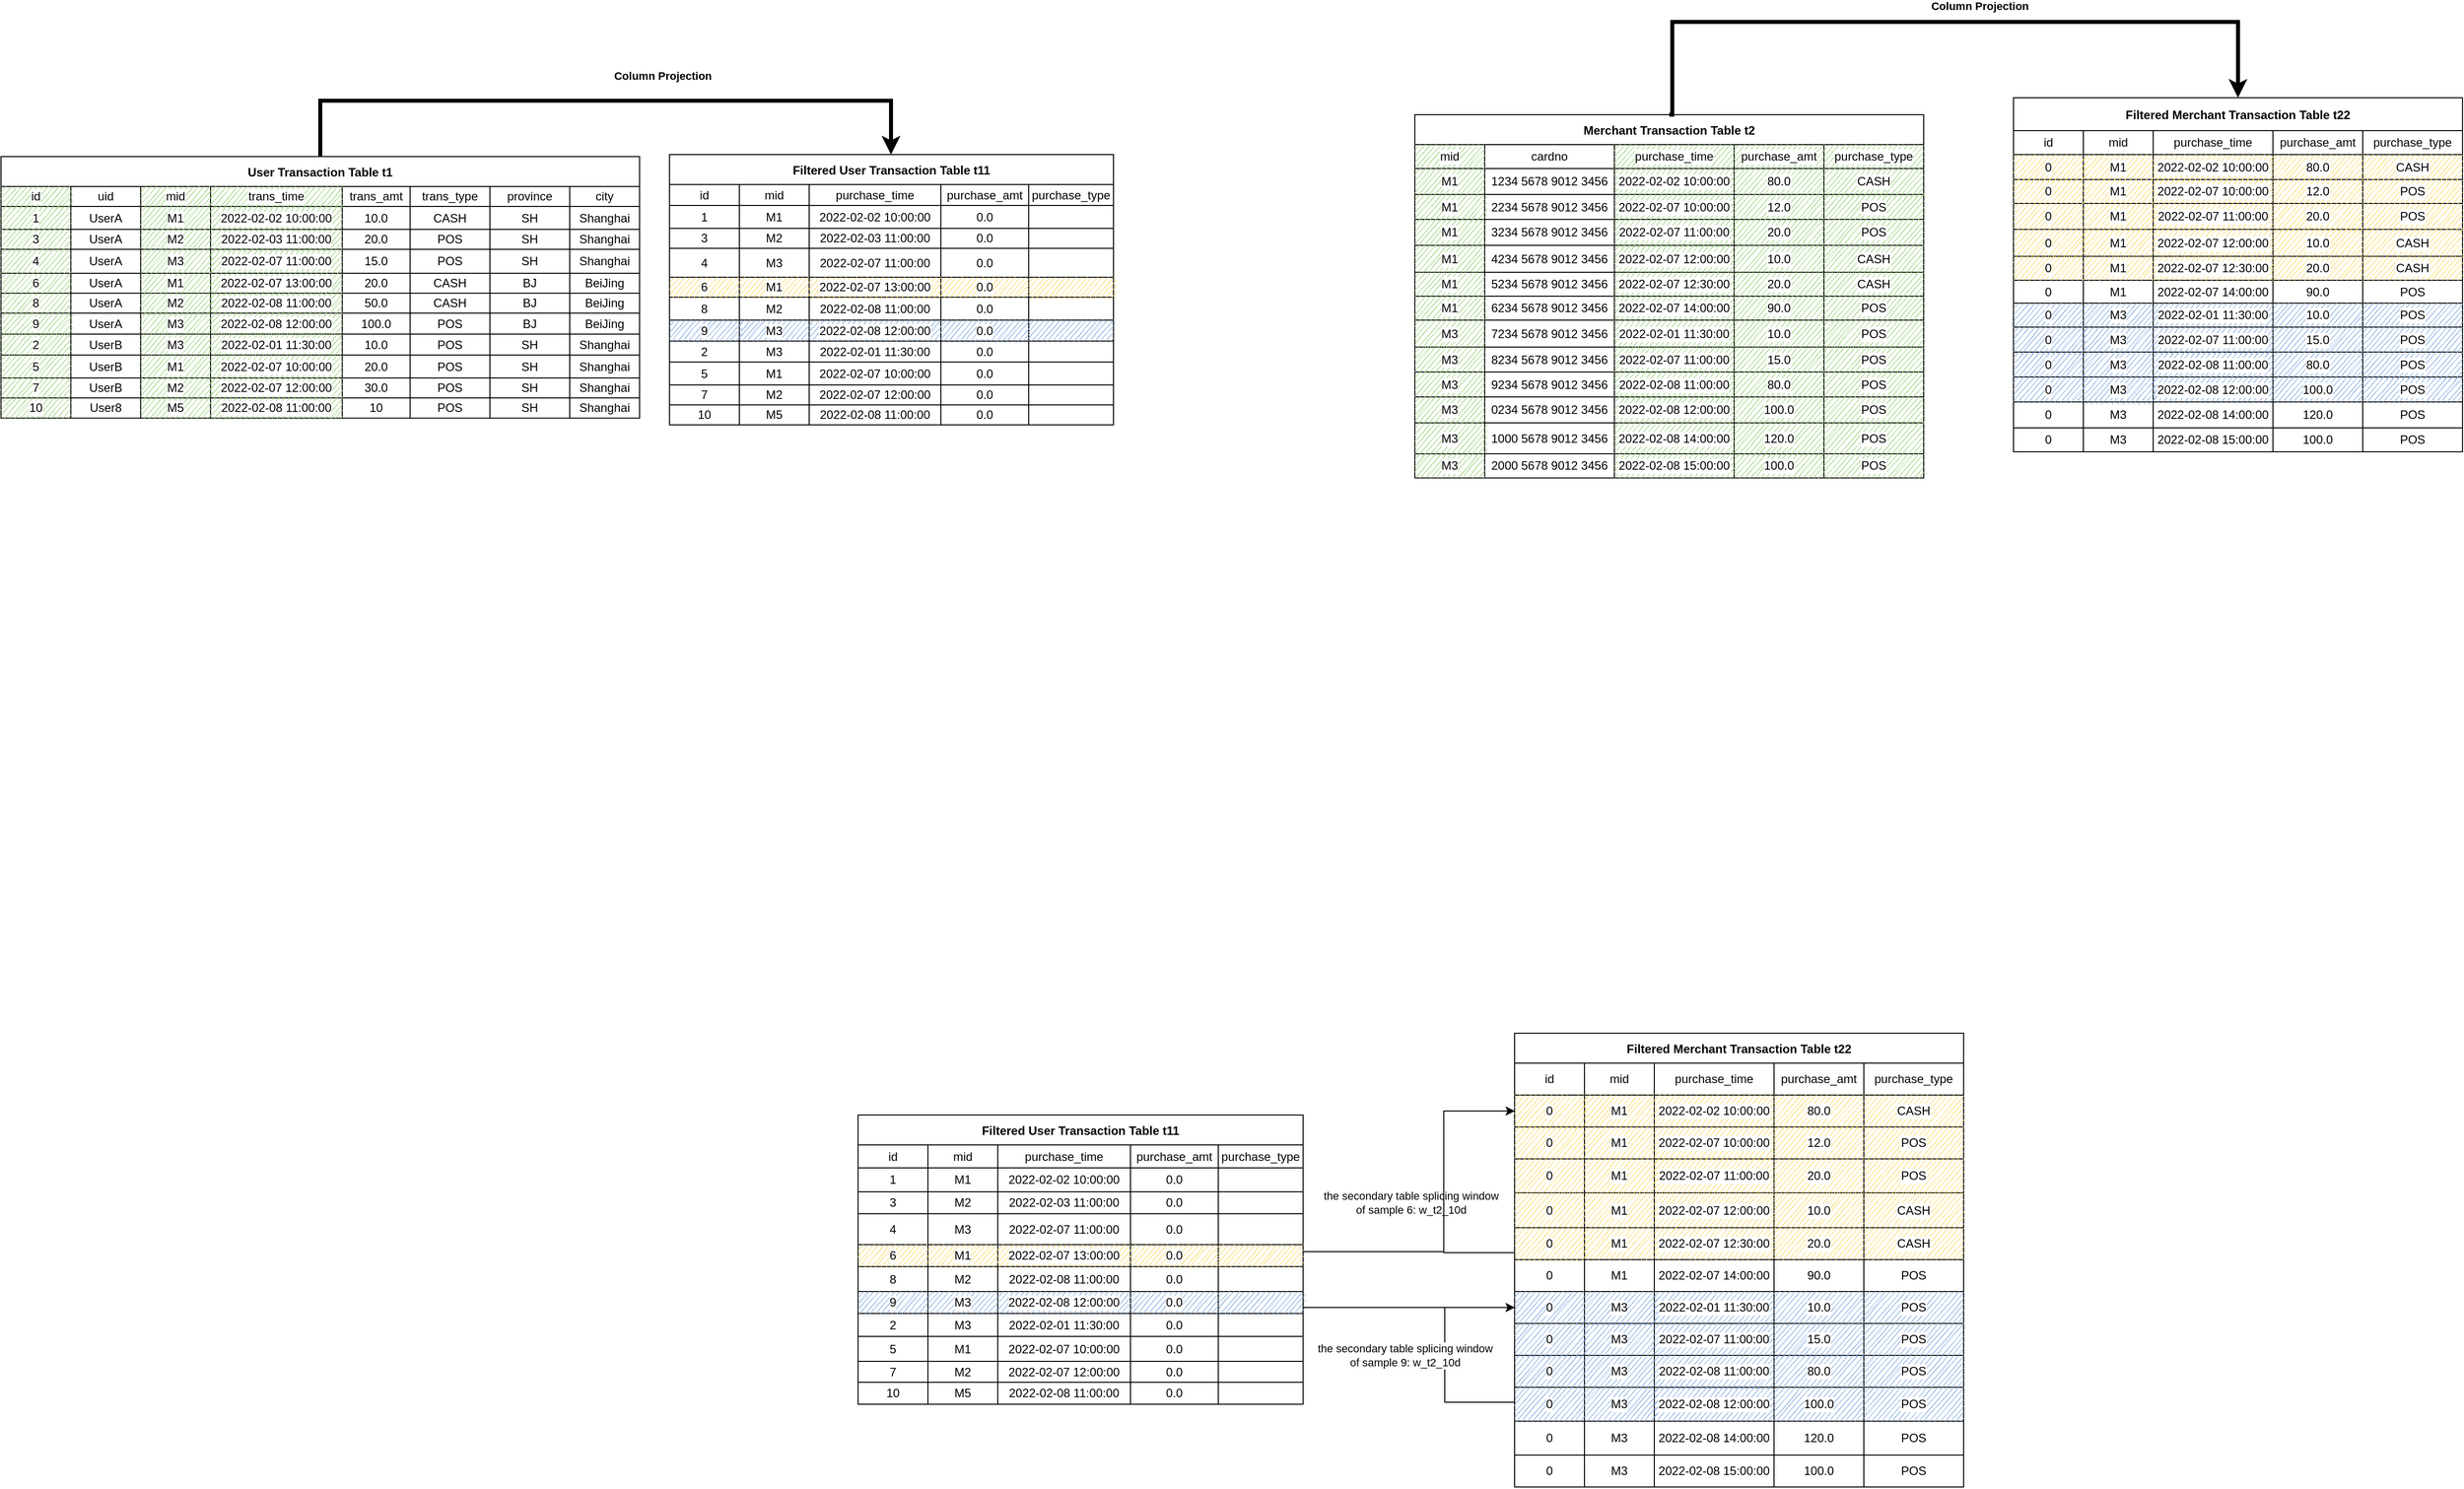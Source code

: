 <mxfile version="20.2.7" type="device"><diagram id="XTz8Yi3DePe8bPbfj0ML" name="openmldb_sql_tutorial_2"><mxGraphModel dx="829" dy="-1159" grid="0" gridSize="10" guides="0" tooltips="0" connect="1" arrows="1" fold="1" page="1" pageScale="1" pageWidth="827" pageHeight="1169" math="0" shadow="0"><root><mxCell id="0"/><mxCell id="1" parent="0"/><mxCell id="mZBltV-QWs3sxW6OA-CC-1" value="Filtered User Transaction Table t11" style="shape=table;startSize=30;container=1;collapsible=0;childLayout=tableLayout;fontStyle=1;align=center;labelBackgroundColor=#FFFFFF;fillColor=none;" parent="1" vertex="1"><mxGeometry x="-13" y="519" width="445" height="271" as="geometry"/></mxCell><mxCell id="mZBltV-QWs3sxW6OA-CC-2" value="" style="shape=tableRow;horizontal=0;startSize=0;swimlaneHead=0;swimlaneBody=0;top=0;left=0;bottom=0;right=0;collapsible=0;dropTarget=0;fillColor=none;points=[[0,0.5],[1,0.5]];portConstraint=eastwest;labelBackgroundColor=#FFFFFF;" parent="mZBltV-QWs3sxW6OA-CC-1" vertex="1"><mxGeometry y="30" width="445" height="21" as="geometry"/></mxCell><mxCell id="mZBltV-QWs3sxW6OA-CC-3" value="id" style="shape=partialRectangle;html=1;whiteSpace=wrap;connectable=0;fillColor=none;top=0;left=0;bottom=0;right=0;overflow=hidden;labelBackgroundColor=#FFFFFF;" parent="mZBltV-QWs3sxW6OA-CC-2" vertex="1"><mxGeometry width="70" height="21" as="geometry"><mxRectangle width="70" height="21" as="alternateBounds"/></mxGeometry></mxCell><mxCell id="mZBltV-QWs3sxW6OA-CC-4" value="mid" style="shape=partialRectangle;html=1;whiteSpace=wrap;connectable=0;fillColor=none;top=0;left=0;bottom=0;right=0;overflow=hidden;labelBackgroundColor=#FFFFFF;" parent="mZBltV-QWs3sxW6OA-CC-2" vertex="1"><mxGeometry x="70" width="70" height="21" as="geometry"><mxRectangle width="70" height="21" as="alternateBounds"/></mxGeometry></mxCell><mxCell id="mZBltV-QWs3sxW6OA-CC-5" value="purchase_time" style="shape=partialRectangle;html=1;whiteSpace=wrap;connectable=0;fillColor=none;top=0;left=0;bottom=0;right=0;overflow=hidden;labelBackgroundColor=#FFFFFF;" parent="mZBltV-QWs3sxW6OA-CC-2" vertex="1"><mxGeometry x="140" width="132" height="21" as="geometry"><mxRectangle width="132" height="21" as="alternateBounds"/></mxGeometry></mxCell><mxCell id="mZBltV-QWs3sxW6OA-CC-6" value="purchase_amt" style="shape=partialRectangle;html=1;whiteSpace=wrap;connectable=0;fillColor=none;top=0;left=0;bottom=0;right=0;overflow=hidden;labelBackgroundColor=#FFFFFF;" parent="mZBltV-QWs3sxW6OA-CC-2" vertex="1"><mxGeometry x="272" width="88" height="21" as="geometry"><mxRectangle width="88" height="21" as="alternateBounds"/></mxGeometry></mxCell><mxCell id="mZBltV-QWs3sxW6OA-CC-7" value="purchase_type" style="shape=partialRectangle;html=1;whiteSpace=wrap;connectable=0;fillColor=none;top=0;left=0;bottom=0;right=0;overflow=hidden;labelBackgroundColor=#FFFFFF;" parent="mZBltV-QWs3sxW6OA-CC-2" vertex="1"><mxGeometry x="360" width="85" height="21" as="geometry"><mxRectangle width="85" height="21" as="alternateBounds"/></mxGeometry></mxCell><mxCell id="mZBltV-QWs3sxW6OA-CC-8" value="" style="shape=tableRow;horizontal=0;startSize=0;swimlaneHead=0;swimlaneBody=0;top=0;left=0;bottom=0;right=0;collapsible=0;dropTarget=0;fillColor=none;points=[[0,0.5],[1,0.5]];portConstraint=eastwest;labelBackgroundColor=#FFFFFF;" parent="mZBltV-QWs3sxW6OA-CC-1" vertex="1"><mxGeometry y="51" width="445" height="23" as="geometry"/></mxCell><mxCell id="mZBltV-QWs3sxW6OA-CC-9" value="1" style="shape=partialRectangle;html=1;whiteSpace=wrap;connectable=0;fillColor=none;top=0;left=0;bottom=0;right=0;overflow=hidden;labelBackgroundColor=#FFFFFF;sketch=1;" parent="mZBltV-QWs3sxW6OA-CC-8" vertex="1"><mxGeometry width="70" height="23" as="geometry"><mxRectangle width="70" height="23" as="alternateBounds"/></mxGeometry></mxCell><mxCell id="mZBltV-QWs3sxW6OA-CC-10" value="M1" style="shape=partialRectangle;html=1;whiteSpace=wrap;connectable=0;fillColor=none;top=0;left=0;bottom=0;right=0;overflow=hidden;labelBackgroundColor=#FFFFFF;sketch=1;" parent="mZBltV-QWs3sxW6OA-CC-8" vertex="1"><mxGeometry x="70" width="70" height="23" as="geometry"><mxRectangle width="70" height="23" as="alternateBounds"/></mxGeometry></mxCell><mxCell id="mZBltV-QWs3sxW6OA-CC-11" value="2022-02-02 10:00:00" style="shape=partialRectangle;html=1;whiteSpace=wrap;connectable=0;fillColor=none;top=0;left=0;bottom=0;right=0;overflow=hidden;labelBackgroundColor=#FFFFFF;sketch=1;" parent="mZBltV-QWs3sxW6OA-CC-8" vertex="1"><mxGeometry x="140" width="132" height="23" as="geometry"><mxRectangle width="132" height="23" as="alternateBounds"/></mxGeometry></mxCell><mxCell id="mZBltV-QWs3sxW6OA-CC-12" value="0.0" style="shape=partialRectangle;html=1;whiteSpace=wrap;connectable=0;fillColor=none;top=0;left=0;bottom=0;right=0;overflow=hidden;labelBackgroundColor=#FFFFFF;" parent="mZBltV-QWs3sxW6OA-CC-8" vertex="1"><mxGeometry x="272" width="88" height="23" as="geometry"><mxRectangle width="88" height="23" as="alternateBounds"/></mxGeometry></mxCell><mxCell id="mZBltV-QWs3sxW6OA-CC-13" value="" style="shape=partialRectangle;html=1;whiteSpace=wrap;connectable=0;fillColor=none;top=0;left=0;bottom=0;right=0;overflow=hidden;labelBackgroundColor=#FFFFFF;" parent="mZBltV-QWs3sxW6OA-CC-8" vertex="1"><mxGeometry x="360" width="85" height="23" as="geometry"><mxRectangle width="85" height="23" as="alternateBounds"/></mxGeometry></mxCell><mxCell id="mZBltV-QWs3sxW6OA-CC-14" value="" style="shape=tableRow;horizontal=0;startSize=0;swimlaneHead=0;swimlaneBody=0;top=0;left=0;bottom=0;right=0;collapsible=0;dropTarget=0;fillColor=none;points=[[0,0.5],[1,0.5]];portConstraint=eastwest;labelBackgroundColor=#FFFFFF;" parent="mZBltV-QWs3sxW6OA-CC-1" vertex="1"><mxGeometry y="74" width="445" height="20" as="geometry"/></mxCell><mxCell id="mZBltV-QWs3sxW6OA-CC-15" value="3" style="shape=partialRectangle;html=1;whiteSpace=wrap;connectable=0;fillColor=none;top=0;left=0;bottom=0;right=0;overflow=hidden;labelBackgroundColor=#FFFFFF;" parent="mZBltV-QWs3sxW6OA-CC-14" vertex="1"><mxGeometry width="70" height="20" as="geometry"><mxRectangle width="70" height="20" as="alternateBounds"/></mxGeometry></mxCell><mxCell id="mZBltV-QWs3sxW6OA-CC-16" value="M2" style="shape=partialRectangle;html=1;whiteSpace=wrap;connectable=0;fillColor=none;top=0;left=0;bottom=0;right=0;overflow=hidden;labelBackgroundColor=#FFFFFF;" parent="mZBltV-QWs3sxW6OA-CC-14" vertex="1"><mxGeometry x="70" width="70" height="20" as="geometry"><mxRectangle width="70" height="20" as="alternateBounds"/></mxGeometry></mxCell><mxCell id="mZBltV-QWs3sxW6OA-CC-17" value="&lt;span&gt;2022-02-03 11:00:00&lt;/span&gt;" style="shape=partialRectangle;html=1;whiteSpace=wrap;connectable=0;fillColor=none;top=0;left=0;bottom=0;right=0;overflow=hidden;labelBackgroundColor=#FFFFFF;" parent="mZBltV-QWs3sxW6OA-CC-14" vertex="1"><mxGeometry x="140" width="132" height="20" as="geometry"><mxRectangle width="132" height="20" as="alternateBounds"/></mxGeometry></mxCell><mxCell id="mZBltV-QWs3sxW6OA-CC-18" value="0.0" style="shape=partialRectangle;html=1;whiteSpace=wrap;connectable=0;fillColor=none;top=0;left=0;bottom=0;right=0;overflow=hidden;labelBackgroundColor=#FFFFFF;" parent="mZBltV-QWs3sxW6OA-CC-14" vertex="1"><mxGeometry x="272" width="88" height="20" as="geometry"><mxRectangle width="88" height="20" as="alternateBounds"/></mxGeometry></mxCell><mxCell id="mZBltV-QWs3sxW6OA-CC-19" value="" style="shape=partialRectangle;html=1;whiteSpace=wrap;connectable=0;fillColor=none;top=0;left=0;bottom=0;right=0;overflow=hidden;labelBackgroundColor=#FFFFFF;" parent="mZBltV-QWs3sxW6OA-CC-14" vertex="1"><mxGeometry x="360" width="85" height="20" as="geometry"><mxRectangle width="85" height="20" as="alternateBounds"/></mxGeometry></mxCell><mxCell id="mZBltV-QWs3sxW6OA-CC-20" style="shape=tableRow;horizontal=0;startSize=0;swimlaneHead=0;swimlaneBody=0;top=0;left=0;bottom=0;right=0;collapsible=0;dropTarget=0;fillColor=none;points=[[0,0.5],[1,0.5]];portConstraint=eastwest;labelBackgroundColor=#FFFFFF;" parent="mZBltV-QWs3sxW6OA-CC-1" vertex="1"><mxGeometry y="94" width="445" height="29" as="geometry"/></mxCell><mxCell id="mZBltV-QWs3sxW6OA-CC-21" value="4" style="shape=partialRectangle;html=1;whiteSpace=wrap;connectable=0;fillColor=none;top=0;left=0;bottom=0;right=0;overflow=hidden;labelBackgroundColor=#FFFFFF;" parent="mZBltV-QWs3sxW6OA-CC-20" vertex="1"><mxGeometry width="70" height="29" as="geometry"><mxRectangle width="70" height="29" as="alternateBounds"/></mxGeometry></mxCell><mxCell id="mZBltV-QWs3sxW6OA-CC-22" value="M3" style="shape=partialRectangle;html=1;whiteSpace=wrap;connectable=0;fillColor=none;top=0;left=0;bottom=0;right=0;overflow=hidden;labelBackgroundColor=#FFFFFF;" parent="mZBltV-QWs3sxW6OA-CC-20" vertex="1"><mxGeometry x="70" width="70" height="29" as="geometry"><mxRectangle width="70" height="29" as="alternateBounds"/></mxGeometry></mxCell><mxCell id="mZBltV-QWs3sxW6OA-CC-23" value="&lt;span&gt;2022-02-07 11:00:00&lt;/span&gt;" style="shape=partialRectangle;html=1;whiteSpace=wrap;connectable=0;fillColor=none;top=0;left=0;bottom=0;right=0;overflow=hidden;labelBackgroundColor=#FFFFFF;" parent="mZBltV-QWs3sxW6OA-CC-20" vertex="1"><mxGeometry x="140" width="132" height="29" as="geometry"><mxRectangle width="132" height="29" as="alternateBounds"/></mxGeometry></mxCell><mxCell id="mZBltV-QWs3sxW6OA-CC-24" value="0.0" style="shape=partialRectangle;html=1;whiteSpace=wrap;connectable=0;fillColor=none;top=0;left=0;bottom=0;right=0;overflow=hidden;labelBackgroundColor=#FFFFFF;" parent="mZBltV-QWs3sxW6OA-CC-20" vertex="1"><mxGeometry x="272" width="88" height="29" as="geometry"><mxRectangle width="88" height="29" as="alternateBounds"/></mxGeometry></mxCell><mxCell id="mZBltV-QWs3sxW6OA-CC-25" value="" style="shape=partialRectangle;html=1;whiteSpace=wrap;connectable=0;fillColor=none;top=0;left=0;bottom=0;right=0;overflow=hidden;labelBackgroundColor=#FFFFFF;" parent="mZBltV-QWs3sxW6OA-CC-20" vertex="1"><mxGeometry x="360" width="85" height="29" as="geometry"><mxRectangle width="85" height="29" as="alternateBounds"/></mxGeometry></mxCell><mxCell id="mZBltV-QWs3sxW6OA-CC-26" style="shape=tableRow;horizontal=0;startSize=0;swimlaneHead=0;swimlaneBody=0;top=0;left=0;bottom=0;right=0;collapsible=0;dropTarget=0;fillColor=none;points=[[0,0.5],[1,0.5]];portConstraint=eastwest;labelBackgroundColor=#FFFFFF;" parent="mZBltV-QWs3sxW6OA-CC-1" vertex="1"><mxGeometry y="123" width="445" height="20" as="geometry"/></mxCell><mxCell id="mZBltV-QWs3sxW6OA-CC-27" value="6" style="shape=partialRectangle;html=1;whiteSpace=wrap;connectable=0;fillColor=#FFD966;top=0;left=0;bottom=0;right=0;overflow=hidden;labelBackgroundColor=#FFFFFF;gradientColor=none;shadow=0;sketch=1;" parent="mZBltV-QWs3sxW6OA-CC-26" vertex="1"><mxGeometry width="70" height="20" as="geometry"><mxRectangle width="70" height="20" as="alternateBounds"/></mxGeometry></mxCell><mxCell id="mZBltV-QWs3sxW6OA-CC-28" value="M1" style="shape=partialRectangle;html=1;whiteSpace=wrap;connectable=0;fillColor=#FFD966;top=0;left=0;bottom=0;right=0;overflow=hidden;labelBackgroundColor=#FFFFFF;sketch=1;" parent="mZBltV-QWs3sxW6OA-CC-26" vertex="1"><mxGeometry x="70" width="70" height="20" as="geometry"><mxRectangle width="70" height="20" as="alternateBounds"/></mxGeometry></mxCell><mxCell id="mZBltV-QWs3sxW6OA-CC-29" value="&lt;span&gt;2022-02-07 13:00:00&lt;/span&gt;" style="shape=partialRectangle;html=1;whiteSpace=wrap;connectable=0;fillColor=#FFD966;top=0;left=0;bottom=0;right=0;overflow=hidden;labelBackgroundColor=#FFFFFF;sketch=1;" parent="mZBltV-QWs3sxW6OA-CC-26" vertex="1"><mxGeometry x="140" width="132" height="20" as="geometry"><mxRectangle width="132" height="20" as="alternateBounds"/></mxGeometry></mxCell><mxCell id="mZBltV-QWs3sxW6OA-CC-30" value="0.0" style="shape=partialRectangle;html=1;whiteSpace=wrap;connectable=0;fillColor=#FFD966;top=0;left=0;bottom=0;right=0;overflow=hidden;labelBackgroundColor=#FFFFFF;sketch=1;" parent="mZBltV-QWs3sxW6OA-CC-26" vertex="1"><mxGeometry x="272" width="88" height="20" as="geometry"><mxRectangle width="88" height="20" as="alternateBounds"/></mxGeometry></mxCell><mxCell id="mZBltV-QWs3sxW6OA-CC-31" value="" style="shape=partialRectangle;html=1;whiteSpace=wrap;connectable=0;fillColor=#FFD966;top=0;left=0;bottom=0;right=0;overflow=hidden;labelBackgroundColor=#FFFFFF;sketch=1;" parent="mZBltV-QWs3sxW6OA-CC-26" vertex="1"><mxGeometry x="360" width="85" height="20" as="geometry"><mxRectangle width="85" height="20" as="alternateBounds"/></mxGeometry></mxCell><mxCell id="mZBltV-QWs3sxW6OA-CC-32" style="shape=tableRow;horizontal=0;startSize=0;swimlaneHead=0;swimlaneBody=0;top=0;left=0;bottom=0;right=0;collapsible=0;dropTarget=0;fillColor=none;points=[[0,0.5],[1,0.5]];portConstraint=eastwest;labelBackgroundColor=#FFFFFF;" parent="mZBltV-QWs3sxW6OA-CC-1" vertex="1"><mxGeometry y="143" width="445" height="23" as="geometry"/></mxCell><mxCell id="mZBltV-QWs3sxW6OA-CC-33" value="8" style="shape=partialRectangle;html=1;whiteSpace=wrap;connectable=0;fillColor=none;top=0;left=0;bottom=0;right=0;overflow=hidden;labelBackgroundColor=#FFFFFF;sketch=1;" parent="mZBltV-QWs3sxW6OA-CC-32" vertex="1"><mxGeometry width="70" height="23" as="geometry"><mxRectangle width="70" height="23" as="alternateBounds"/></mxGeometry></mxCell><mxCell id="mZBltV-QWs3sxW6OA-CC-34" value="M2" style="shape=partialRectangle;html=1;whiteSpace=wrap;connectable=0;fillColor=none;top=0;left=0;bottom=0;right=0;overflow=hidden;labelBackgroundColor=#FFFFFF;sketch=1;" parent="mZBltV-QWs3sxW6OA-CC-32" vertex="1"><mxGeometry x="70" width="70" height="23" as="geometry"><mxRectangle width="70" height="23" as="alternateBounds"/></mxGeometry></mxCell><mxCell id="mZBltV-QWs3sxW6OA-CC-35" value="&lt;span&gt;2022-02-08 11:00:00&lt;/span&gt;" style="shape=partialRectangle;html=1;whiteSpace=wrap;connectable=0;fillColor=none;top=0;left=0;bottom=0;right=0;overflow=hidden;labelBackgroundColor=#FFFFFF;sketch=1;" parent="mZBltV-QWs3sxW6OA-CC-32" vertex="1"><mxGeometry x="140" width="132" height="23" as="geometry"><mxRectangle width="132" height="23" as="alternateBounds"/></mxGeometry></mxCell><mxCell id="mZBltV-QWs3sxW6OA-CC-36" value="0.0" style="shape=partialRectangle;html=1;whiteSpace=wrap;connectable=0;fillColor=none;top=0;left=0;bottom=0;right=0;overflow=hidden;labelBackgroundColor=#FFFFFF;sketch=1;" parent="mZBltV-QWs3sxW6OA-CC-32" vertex="1"><mxGeometry x="272" width="88" height="23" as="geometry"><mxRectangle width="88" height="23" as="alternateBounds"/></mxGeometry></mxCell><mxCell id="mZBltV-QWs3sxW6OA-CC-37" value="" style="shape=partialRectangle;html=1;whiteSpace=wrap;connectable=0;fillColor=none;top=0;left=0;bottom=0;right=0;overflow=hidden;labelBackgroundColor=#FFFFFF;sketch=1;" parent="mZBltV-QWs3sxW6OA-CC-32" vertex="1"><mxGeometry x="360" width="85" height="23" as="geometry"><mxRectangle width="85" height="23" as="alternateBounds"/></mxGeometry></mxCell><mxCell id="mZBltV-QWs3sxW6OA-CC-38" style="shape=tableRow;horizontal=0;startSize=0;swimlaneHead=0;swimlaneBody=0;top=0;left=0;bottom=0;right=0;collapsible=0;dropTarget=0;fillColor=none;points=[[0,0.5],[1,0.5]];portConstraint=eastwest;labelBackgroundColor=#FFFFFF;" parent="mZBltV-QWs3sxW6OA-CC-1" vertex="1"><mxGeometry y="166" width="445" height="21" as="geometry"/></mxCell><mxCell id="mZBltV-QWs3sxW6OA-CC-39" value="9" style="shape=partialRectangle;html=1;whiteSpace=wrap;connectable=0;fillColor=#7EA6E0;top=0;left=0;bottom=0;right=0;overflow=hidden;labelBackgroundColor=#FFFFFF;sketch=1;" parent="mZBltV-QWs3sxW6OA-CC-38" vertex="1"><mxGeometry width="70" height="21" as="geometry"><mxRectangle width="70" height="21" as="alternateBounds"/></mxGeometry></mxCell><mxCell id="mZBltV-QWs3sxW6OA-CC-40" value="M3" style="shape=partialRectangle;html=1;whiteSpace=wrap;connectable=0;fillColor=#7EA6E0;top=0;left=0;bottom=0;right=0;overflow=hidden;labelBackgroundColor=#FFFFFF;sketch=1;" parent="mZBltV-QWs3sxW6OA-CC-38" vertex="1"><mxGeometry x="70" width="70" height="21" as="geometry"><mxRectangle width="70" height="21" as="alternateBounds"/></mxGeometry></mxCell><mxCell id="mZBltV-QWs3sxW6OA-CC-41" value="&lt;span&gt;2022-02-08 12:00:00&lt;/span&gt;" style="shape=partialRectangle;html=1;whiteSpace=wrap;connectable=0;fillColor=#7EA6E0;top=0;left=0;bottom=0;right=0;overflow=hidden;labelBackgroundColor=#FFFFFF;sketch=1;" parent="mZBltV-QWs3sxW6OA-CC-38" vertex="1"><mxGeometry x="140" width="132" height="21" as="geometry"><mxRectangle width="132" height="21" as="alternateBounds"/></mxGeometry></mxCell><mxCell id="mZBltV-QWs3sxW6OA-CC-42" value="0.0" style="shape=partialRectangle;html=1;whiteSpace=wrap;connectable=0;fillColor=#7EA6E0;top=0;left=0;bottom=0;right=0;overflow=hidden;labelBackgroundColor=#FFFFFF;sketch=1;" parent="mZBltV-QWs3sxW6OA-CC-38" vertex="1"><mxGeometry x="272" width="88" height="21" as="geometry"><mxRectangle width="88" height="21" as="alternateBounds"/></mxGeometry></mxCell><mxCell id="mZBltV-QWs3sxW6OA-CC-43" value="" style="shape=partialRectangle;html=1;whiteSpace=wrap;connectable=0;fillColor=#7EA6E0;top=0;left=0;bottom=0;right=0;overflow=hidden;labelBackgroundColor=#FFFFFF;sketch=1;" parent="mZBltV-QWs3sxW6OA-CC-38" vertex="1"><mxGeometry x="360" width="85" height="21" as="geometry"><mxRectangle width="85" height="21" as="alternateBounds"/></mxGeometry></mxCell><mxCell id="mZBltV-QWs3sxW6OA-CC-44" style="shape=tableRow;horizontal=0;startSize=0;swimlaneHead=0;swimlaneBody=0;top=0;left=0;bottom=0;right=0;collapsible=0;dropTarget=0;fillColor=none;points=[[0,0.5],[1,0.5]];portConstraint=eastwest;labelBackgroundColor=#FFFFFF;" parent="mZBltV-QWs3sxW6OA-CC-1" vertex="1"><mxGeometry y="187" width="445" height="21" as="geometry"/></mxCell><mxCell id="mZBltV-QWs3sxW6OA-CC-45" value="2" style="shape=partialRectangle;html=1;whiteSpace=wrap;connectable=0;fillColor=none;top=0;left=0;bottom=0;right=0;overflow=hidden;labelBackgroundColor=#FFFFFF;sketch=1;" parent="mZBltV-QWs3sxW6OA-CC-44" vertex="1"><mxGeometry width="70" height="21" as="geometry"><mxRectangle width="70" height="21" as="alternateBounds"/></mxGeometry></mxCell><mxCell id="mZBltV-QWs3sxW6OA-CC-46" value="M3" style="shape=partialRectangle;html=1;whiteSpace=wrap;connectable=0;fillColor=none;top=0;left=0;bottom=0;right=0;overflow=hidden;labelBackgroundColor=#FFFFFF;sketch=1;" parent="mZBltV-QWs3sxW6OA-CC-44" vertex="1"><mxGeometry x="70" width="70" height="21" as="geometry"><mxRectangle width="70" height="21" as="alternateBounds"/></mxGeometry></mxCell><mxCell id="mZBltV-QWs3sxW6OA-CC-47" value="&lt;span&gt;2022-02-01 11:30:00&lt;/span&gt;" style="shape=partialRectangle;html=1;whiteSpace=wrap;connectable=0;fillColor=none;top=0;left=0;bottom=0;right=0;overflow=hidden;labelBackgroundColor=#FFFFFF;sketch=1;" parent="mZBltV-QWs3sxW6OA-CC-44" vertex="1"><mxGeometry x="140" width="132" height="21" as="geometry"><mxRectangle width="132" height="21" as="alternateBounds"/></mxGeometry></mxCell><mxCell id="mZBltV-QWs3sxW6OA-CC-48" value="0.0" style="shape=partialRectangle;html=1;whiteSpace=wrap;connectable=0;fillColor=none;top=0;left=0;bottom=0;right=0;overflow=hidden;labelBackgroundColor=#FFFFFF;sketch=1;" parent="mZBltV-QWs3sxW6OA-CC-44" vertex="1"><mxGeometry x="272" width="88" height="21" as="geometry"><mxRectangle width="88" height="21" as="alternateBounds"/></mxGeometry></mxCell><mxCell id="mZBltV-QWs3sxW6OA-CC-49" value="" style="shape=partialRectangle;html=1;whiteSpace=wrap;connectable=0;fillColor=none;top=0;left=0;bottom=0;right=0;overflow=hidden;labelBackgroundColor=#FFFFFF;sketch=1;" parent="mZBltV-QWs3sxW6OA-CC-44" vertex="1"><mxGeometry x="360" width="85" height="21" as="geometry"><mxRectangle width="85" height="21" as="alternateBounds"/></mxGeometry></mxCell><mxCell id="mZBltV-QWs3sxW6OA-CC-50" style="shape=tableRow;horizontal=0;startSize=0;swimlaneHead=0;swimlaneBody=0;top=0;left=0;bottom=0;right=0;collapsible=0;dropTarget=0;fillColor=none;points=[[0,0.5],[1,0.5]];portConstraint=eastwest;labelBackgroundColor=#FFFFFF;" parent="mZBltV-QWs3sxW6OA-CC-1" vertex="1"><mxGeometry y="208" width="445" height="23" as="geometry"/></mxCell><mxCell id="mZBltV-QWs3sxW6OA-CC-51" value="5" style="shape=partialRectangle;html=1;whiteSpace=wrap;connectable=0;fillColor=none;top=0;left=0;bottom=0;right=0;overflow=hidden;labelBackgroundColor=#FFFFFF;sketch=1;" parent="mZBltV-QWs3sxW6OA-CC-50" vertex="1"><mxGeometry width="70" height="23" as="geometry"><mxRectangle width="70" height="23" as="alternateBounds"/></mxGeometry></mxCell><mxCell id="mZBltV-QWs3sxW6OA-CC-52" value="M1" style="shape=partialRectangle;html=1;whiteSpace=wrap;connectable=0;fillColor=none;top=0;left=0;bottom=0;right=0;overflow=hidden;labelBackgroundColor=#FFFFFF;sketch=1;" parent="mZBltV-QWs3sxW6OA-CC-50" vertex="1"><mxGeometry x="70" width="70" height="23" as="geometry"><mxRectangle width="70" height="23" as="alternateBounds"/></mxGeometry></mxCell><mxCell id="mZBltV-QWs3sxW6OA-CC-53" value="&lt;span&gt;2022-02-07 10:00:00&lt;/span&gt;" style="shape=partialRectangle;html=1;whiteSpace=wrap;connectable=0;fillColor=none;top=0;left=0;bottom=0;right=0;overflow=hidden;labelBackgroundColor=#FFFFFF;sketch=1;" parent="mZBltV-QWs3sxW6OA-CC-50" vertex="1"><mxGeometry x="140" width="132" height="23" as="geometry"><mxRectangle width="132" height="23" as="alternateBounds"/></mxGeometry></mxCell><mxCell id="mZBltV-QWs3sxW6OA-CC-54" value="0.0" style="shape=partialRectangle;html=1;whiteSpace=wrap;connectable=0;fillColor=none;top=0;left=0;bottom=0;right=0;overflow=hidden;labelBackgroundColor=#FFFFFF;sketch=1;" parent="mZBltV-QWs3sxW6OA-CC-50" vertex="1"><mxGeometry x="272" width="88" height="23" as="geometry"><mxRectangle width="88" height="23" as="alternateBounds"/></mxGeometry></mxCell><mxCell id="mZBltV-QWs3sxW6OA-CC-55" value="" style="shape=partialRectangle;html=1;whiteSpace=wrap;connectable=0;fillColor=none;top=0;left=0;bottom=0;right=0;overflow=hidden;labelBackgroundColor=#FFFFFF;sketch=1;" parent="mZBltV-QWs3sxW6OA-CC-50" vertex="1"><mxGeometry x="360" width="85" height="23" as="geometry"><mxRectangle width="85" height="23" as="alternateBounds"/></mxGeometry></mxCell><mxCell id="mZBltV-QWs3sxW6OA-CC-56" style="shape=tableRow;horizontal=0;startSize=0;swimlaneHead=0;swimlaneBody=0;top=0;left=0;bottom=0;right=0;collapsible=0;dropTarget=0;fillColor=none;points=[[0,0.5],[1,0.5]];portConstraint=eastwest;labelBackgroundColor=#FFFFFF;" parent="mZBltV-QWs3sxW6OA-CC-1" vertex="1"><mxGeometry y="231" width="445" height="20" as="geometry"/></mxCell><mxCell id="mZBltV-QWs3sxW6OA-CC-57" value="7" style="shape=partialRectangle;html=1;whiteSpace=wrap;connectable=0;fillColor=none;top=0;left=0;bottom=0;right=0;overflow=hidden;labelBackgroundColor=#FFFFFF;sketch=1;" parent="mZBltV-QWs3sxW6OA-CC-56" vertex="1"><mxGeometry width="70" height="20" as="geometry"><mxRectangle width="70" height="20" as="alternateBounds"/></mxGeometry></mxCell><mxCell id="mZBltV-QWs3sxW6OA-CC-58" value="M2" style="shape=partialRectangle;html=1;whiteSpace=wrap;connectable=0;fillColor=none;top=0;left=0;bottom=0;right=0;overflow=hidden;labelBackgroundColor=#FFFFFF;sketch=1;" parent="mZBltV-QWs3sxW6OA-CC-56" vertex="1"><mxGeometry x="70" width="70" height="20" as="geometry"><mxRectangle width="70" height="20" as="alternateBounds"/></mxGeometry></mxCell><mxCell id="mZBltV-QWs3sxW6OA-CC-59" value="&lt;span&gt;2022-02-07 12:00:00&lt;/span&gt;" style="shape=partialRectangle;html=1;whiteSpace=wrap;connectable=0;fillColor=none;top=0;left=0;bottom=0;right=0;overflow=hidden;labelBackgroundColor=#FFFFFF;sketch=1;" parent="mZBltV-QWs3sxW6OA-CC-56" vertex="1"><mxGeometry x="140" width="132" height="20" as="geometry"><mxRectangle width="132" height="20" as="alternateBounds"/></mxGeometry></mxCell><mxCell id="mZBltV-QWs3sxW6OA-CC-60" value="0.0" style="shape=partialRectangle;html=1;whiteSpace=wrap;connectable=0;fillColor=none;top=0;left=0;bottom=0;right=0;overflow=hidden;labelBackgroundColor=#FFFFFF;sketch=1;" parent="mZBltV-QWs3sxW6OA-CC-56" vertex="1"><mxGeometry x="272" width="88" height="20" as="geometry"><mxRectangle width="88" height="20" as="alternateBounds"/></mxGeometry></mxCell><mxCell id="mZBltV-QWs3sxW6OA-CC-61" value="" style="shape=partialRectangle;html=1;whiteSpace=wrap;connectable=0;fillColor=none;top=0;left=0;bottom=0;right=0;overflow=hidden;labelBackgroundColor=#FFFFFF;sketch=1;" parent="mZBltV-QWs3sxW6OA-CC-56" vertex="1"><mxGeometry x="360" width="85" height="20" as="geometry"><mxRectangle width="85" height="20" as="alternateBounds"/></mxGeometry></mxCell><mxCell id="mZBltV-QWs3sxW6OA-CC-62" style="shape=tableRow;horizontal=0;startSize=0;swimlaneHead=0;swimlaneBody=0;top=0;left=0;bottom=0;right=0;collapsible=0;dropTarget=0;fillColor=none;points=[[0,0.5],[1,0.5]];portConstraint=eastwest;labelBackgroundColor=#FFFFFF;" parent="mZBltV-QWs3sxW6OA-CC-1" vertex="1"><mxGeometry y="251" width="445" height="20" as="geometry"/></mxCell><mxCell id="mZBltV-QWs3sxW6OA-CC-63" value="10" style="shape=partialRectangle;html=1;whiteSpace=wrap;connectable=0;fillColor=none;top=0;left=0;bottom=0;right=0;overflow=hidden;labelBackgroundColor=#FFFFFF;sketch=1;" parent="mZBltV-QWs3sxW6OA-CC-62" vertex="1"><mxGeometry width="70" height="20" as="geometry"><mxRectangle width="70" height="20" as="alternateBounds"/></mxGeometry></mxCell><mxCell id="mZBltV-QWs3sxW6OA-CC-64" value="M5" style="shape=partialRectangle;html=1;whiteSpace=wrap;connectable=0;fillColor=none;top=0;left=0;bottom=0;right=0;overflow=hidden;labelBackgroundColor=#FFFFFF;sketch=1;" parent="mZBltV-QWs3sxW6OA-CC-62" vertex="1"><mxGeometry x="70" width="70" height="20" as="geometry"><mxRectangle width="70" height="20" as="alternateBounds"/></mxGeometry></mxCell><mxCell id="mZBltV-QWs3sxW6OA-CC-65" value="&lt;span&gt;2022-02-08 11:00:00&lt;/span&gt;" style="shape=partialRectangle;html=1;whiteSpace=wrap;connectable=0;fillColor=none;top=0;left=0;bottom=0;right=0;overflow=hidden;labelBackgroundColor=#FFFFFF;sketch=1;" parent="mZBltV-QWs3sxW6OA-CC-62" vertex="1"><mxGeometry x="140" width="132" height="20" as="geometry"><mxRectangle width="132" height="20" as="alternateBounds"/></mxGeometry></mxCell><mxCell id="mZBltV-QWs3sxW6OA-CC-66" value="0.0" style="shape=partialRectangle;html=1;whiteSpace=wrap;connectable=0;fillColor=none;top=0;left=0;bottom=0;right=0;overflow=hidden;labelBackgroundColor=#FFFFFF;sketch=1;" parent="mZBltV-QWs3sxW6OA-CC-62" vertex="1"><mxGeometry x="272" width="88" height="20" as="geometry"><mxRectangle width="88" height="20" as="alternateBounds"/></mxGeometry></mxCell><mxCell id="mZBltV-QWs3sxW6OA-CC-67" value="" style="shape=partialRectangle;html=1;whiteSpace=wrap;connectable=0;fillColor=none;top=0;left=0;bottom=0;right=0;overflow=hidden;labelBackgroundColor=#FFFFFF;sketch=1;" parent="mZBltV-QWs3sxW6OA-CC-62" vertex="1"><mxGeometry x="360" width="85" height="20" as="geometry"><mxRectangle width="85" height="20" as="alternateBounds"/></mxGeometry></mxCell><mxCell id="mZBltV-QWs3sxW6OA-CC-68" value="Filtered Merchant Transaction Table t22" style="shape=table;startSize=33;container=1;collapsible=0;childLayout=tableLayout;fontStyle=1;align=center;labelBackgroundColor=#FFFFFF;" parent="1" vertex="1"><mxGeometry x="1334" y="462" width="450" height="355" as="geometry"/></mxCell><mxCell id="mZBltV-QWs3sxW6OA-CC-69" value="" style="shape=tableRow;horizontal=0;startSize=0;swimlaneHead=0;swimlaneBody=0;top=0;left=0;bottom=0;right=0;collapsible=0;dropTarget=0;fillColor=none;points=[[0,0.5],[1,0.5]];portConstraint=eastwest;labelBackgroundColor=#FFFFFF;" parent="mZBltV-QWs3sxW6OA-CC-68" vertex="1"><mxGeometry y="33" width="450" height="24" as="geometry"/></mxCell><mxCell id="mZBltV-QWs3sxW6OA-CC-70" value="id" style="shape=partialRectangle;html=1;whiteSpace=wrap;connectable=0;fillColor=none;top=0;left=0;bottom=0;right=0;overflow=hidden;labelBackgroundColor=#FFFFFF;" parent="mZBltV-QWs3sxW6OA-CC-69" vertex="1"><mxGeometry width="70" height="24" as="geometry"><mxRectangle width="70" height="24" as="alternateBounds"/></mxGeometry></mxCell><mxCell id="mZBltV-QWs3sxW6OA-CC-71" value="mid" style="shape=partialRectangle;html=1;whiteSpace=wrap;connectable=0;fillColor=none;top=0;left=0;bottom=0;right=0;overflow=hidden;labelBackgroundColor=#FFFFFF;" parent="mZBltV-QWs3sxW6OA-CC-69" vertex="1"><mxGeometry x="70" width="70" height="24" as="geometry"><mxRectangle width="70" height="24" as="alternateBounds"/></mxGeometry></mxCell><mxCell id="mZBltV-QWs3sxW6OA-CC-72" value="purchase_time" style="shape=partialRectangle;html=1;whiteSpace=wrap;connectable=0;fillColor=none;top=0;left=0;bottom=0;right=0;overflow=hidden;labelBackgroundColor=#FFFFFF;" parent="mZBltV-QWs3sxW6OA-CC-69" vertex="1"><mxGeometry x="140" width="120" height="24" as="geometry"><mxRectangle width="120" height="24" as="alternateBounds"/></mxGeometry></mxCell><mxCell id="mZBltV-QWs3sxW6OA-CC-73" value="purchase_amt" style="shape=partialRectangle;html=1;whiteSpace=wrap;connectable=0;fillColor=none;top=0;left=0;bottom=0;right=0;overflow=hidden;labelBackgroundColor=#FFFFFF;" parent="mZBltV-QWs3sxW6OA-CC-69" vertex="1"><mxGeometry x="260" width="90" height="24" as="geometry"><mxRectangle width="90" height="24" as="alternateBounds"/></mxGeometry></mxCell><mxCell id="mZBltV-QWs3sxW6OA-CC-74" value="purchase_type" style="shape=partialRectangle;html=1;whiteSpace=wrap;connectable=0;fillColor=none;top=0;left=0;bottom=0;right=0;overflow=hidden;labelBackgroundColor=#FFFFFF;" parent="mZBltV-QWs3sxW6OA-CC-69" vertex="1"><mxGeometry x="350" width="100" height="24" as="geometry"><mxRectangle width="100" height="24" as="alternateBounds"/></mxGeometry></mxCell><mxCell id="mZBltV-QWs3sxW6OA-CC-75" value="" style="shape=tableRow;horizontal=0;startSize=0;swimlaneHead=0;swimlaneBody=0;top=0;left=0;bottom=0;right=0;collapsible=0;dropTarget=0;fillColor=none;points=[[0,0.5],[1,0.5]];portConstraint=eastwest;labelBackgroundColor=#FFFFFF;" parent="mZBltV-QWs3sxW6OA-CC-68" vertex="1"><mxGeometry y="57" width="450" height="25" as="geometry"/></mxCell><mxCell id="mZBltV-QWs3sxW6OA-CC-76" value="0" style="shape=partialRectangle;html=1;whiteSpace=wrap;connectable=0;fillColor=#FFD966;top=0;left=0;bottom=0;right=0;overflow=hidden;labelBackgroundColor=#FFFFFF;sketch=1;" parent="mZBltV-QWs3sxW6OA-CC-75" vertex="1"><mxGeometry width="70" height="25" as="geometry"><mxRectangle width="70" height="25" as="alternateBounds"/></mxGeometry></mxCell><mxCell id="mZBltV-QWs3sxW6OA-CC-77" value="M1" style="shape=partialRectangle;html=1;whiteSpace=wrap;connectable=0;fillColor=#FFD966;top=0;left=0;bottom=0;right=0;overflow=hidden;labelBackgroundColor=#FFFFFF;sketch=1;" parent="mZBltV-QWs3sxW6OA-CC-75" vertex="1"><mxGeometry x="70" width="70" height="25" as="geometry"><mxRectangle width="70" height="25" as="alternateBounds"/></mxGeometry></mxCell><mxCell id="mZBltV-QWs3sxW6OA-CC-78" value="2022-02-02 10:00:00" style="shape=partialRectangle;html=1;whiteSpace=wrap;connectable=0;fillColor=#FFD966;top=0;left=0;bottom=0;right=0;overflow=hidden;labelBackgroundColor=#FFFFFF;sketch=1;" parent="mZBltV-QWs3sxW6OA-CC-75" vertex="1"><mxGeometry x="140" width="120" height="25" as="geometry"><mxRectangle width="120" height="25" as="alternateBounds"/></mxGeometry></mxCell><mxCell id="mZBltV-QWs3sxW6OA-CC-79" value="80.0" style="shape=partialRectangle;html=1;whiteSpace=wrap;connectable=0;fillColor=#FFD966;top=0;left=0;bottom=0;right=0;overflow=hidden;labelBackgroundColor=#FFFFFF;sketch=1;" parent="mZBltV-QWs3sxW6OA-CC-75" vertex="1"><mxGeometry x="260" width="90" height="25" as="geometry"><mxRectangle width="90" height="25" as="alternateBounds"/></mxGeometry></mxCell><mxCell id="mZBltV-QWs3sxW6OA-CC-80" value="CASH" style="shape=partialRectangle;html=1;whiteSpace=wrap;connectable=0;fillColor=#FFD966;top=0;left=0;bottom=0;right=0;overflow=hidden;labelBackgroundColor=#FFFFFF;sketch=1;" parent="mZBltV-QWs3sxW6OA-CC-75" vertex="1"><mxGeometry x="350" width="100" height="25" as="geometry"><mxRectangle width="100" height="25" as="alternateBounds"/></mxGeometry></mxCell><mxCell id="mZBltV-QWs3sxW6OA-CC-81" value="" style="shape=tableRow;horizontal=0;startSize=0;swimlaneHead=0;swimlaneBody=0;top=0;left=0;bottom=0;right=0;collapsible=0;dropTarget=0;fillColor=none;points=[[0,0.5],[1,0.5]];portConstraint=eastwest;labelBackgroundColor=#FFFFFF;" parent="mZBltV-QWs3sxW6OA-CC-68" vertex="1"><mxGeometry y="82" width="450" height="24" as="geometry"/></mxCell><mxCell id="mZBltV-QWs3sxW6OA-CC-82" value="0" style="shape=partialRectangle;html=1;whiteSpace=wrap;connectable=0;fillColor=#FFD966;top=0;left=0;bottom=0;right=0;overflow=hidden;labelBackgroundColor=#FFFFFF;sketch=1;" parent="mZBltV-QWs3sxW6OA-CC-81" vertex="1"><mxGeometry width="70" height="24" as="geometry"><mxRectangle width="70" height="24" as="alternateBounds"/></mxGeometry></mxCell><mxCell id="mZBltV-QWs3sxW6OA-CC-83" value="M1" style="shape=partialRectangle;html=1;whiteSpace=wrap;connectable=0;fillColor=#FFD966;top=0;left=0;bottom=0;right=0;overflow=hidden;labelBackgroundColor=#FFFFFF;sketch=1;" parent="mZBltV-QWs3sxW6OA-CC-81" vertex="1"><mxGeometry x="70" width="70" height="24" as="geometry"><mxRectangle width="70" height="24" as="alternateBounds"/></mxGeometry></mxCell><mxCell id="mZBltV-QWs3sxW6OA-CC-84" value="&lt;span&gt;2022-02-07 10:00:00&lt;/span&gt;" style="shape=partialRectangle;html=1;whiteSpace=wrap;connectable=0;fillColor=#FFD966;top=0;left=0;bottom=0;right=0;overflow=hidden;labelBackgroundColor=#FFFFFF;sketch=1;" parent="mZBltV-QWs3sxW6OA-CC-81" vertex="1"><mxGeometry x="140" width="120" height="24" as="geometry"><mxRectangle width="120" height="24" as="alternateBounds"/></mxGeometry></mxCell><mxCell id="mZBltV-QWs3sxW6OA-CC-85" value="12.0" style="shape=partialRectangle;html=1;whiteSpace=wrap;connectable=0;fillColor=#FFD966;top=0;left=0;bottom=0;right=0;overflow=hidden;labelBackgroundColor=#FFFFFF;sketch=1;" parent="mZBltV-QWs3sxW6OA-CC-81" vertex="1"><mxGeometry x="260" width="90" height="24" as="geometry"><mxRectangle width="90" height="24" as="alternateBounds"/></mxGeometry></mxCell><mxCell id="mZBltV-QWs3sxW6OA-CC-86" value="POS" style="shape=partialRectangle;html=1;whiteSpace=wrap;connectable=0;fillColor=#FFD966;top=0;left=0;bottom=0;right=0;overflow=hidden;labelBackgroundColor=#FFFFFF;sketch=1;" parent="mZBltV-QWs3sxW6OA-CC-81" vertex="1"><mxGeometry x="350" width="100" height="24" as="geometry"><mxRectangle width="100" height="24" as="alternateBounds"/></mxGeometry></mxCell><mxCell id="mZBltV-QWs3sxW6OA-CC-87" style="shape=tableRow;horizontal=0;startSize=0;swimlaneHead=0;swimlaneBody=0;top=0;left=0;bottom=0;right=0;collapsible=0;dropTarget=0;fillColor=none;points=[[0,0.5],[1,0.5]];portConstraint=eastwest;labelBackgroundColor=#FFFFFF;" parent="mZBltV-QWs3sxW6OA-CC-68" vertex="1"><mxGeometry y="106" width="450" height="26" as="geometry"/></mxCell><mxCell id="mZBltV-QWs3sxW6OA-CC-88" value="0" style="shape=partialRectangle;html=1;whiteSpace=wrap;connectable=0;fillColor=#FFD966;top=0;left=0;bottom=0;right=0;overflow=hidden;labelBackgroundColor=#FFFFFF;sketch=1;" parent="mZBltV-QWs3sxW6OA-CC-87" vertex="1"><mxGeometry width="70" height="26" as="geometry"><mxRectangle width="70" height="26" as="alternateBounds"/></mxGeometry></mxCell><mxCell id="mZBltV-QWs3sxW6OA-CC-89" value="M1" style="shape=partialRectangle;html=1;whiteSpace=wrap;connectable=0;fillColor=#FFD966;top=0;left=0;bottom=0;right=0;overflow=hidden;labelBackgroundColor=#FFFFFF;sketch=1;" parent="mZBltV-QWs3sxW6OA-CC-87" vertex="1"><mxGeometry x="70" width="70" height="26" as="geometry"><mxRectangle width="70" height="26" as="alternateBounds"/></mxGeometry></mxCell><mxCell id="mZBltV-QWs3sxW6OA-CC-90" value="&lt;span&gt;2022-02-07 11:00:00&lt;/span&gt;" style="shape=partialRectangle;html=1;whiteSpace=wrap;connectable=0;fillColor=#FFD966;top=0;left=0;bottom=0;right=0;overflow=hidden;labelBackgroundColor=#FFFFFF;sketch=1;" parent="mZBltV-QWs3sxW6OA-CC-87" vertex="1"><mxGeometry x="140" width="120" height="26" as="geometry"><mxRectangle width="120" height="26" as="alternateBounds"/></mxGeometry></mxCell><mxCell id="mZBltV-QWs3sxW6OA-CC-91" value="20.0" style="shape=partialRectangle;html=1;whiteSpace=wrap;connectable=0;fillColor=#FFD966;top=0;left=0;bottom=0;right=0;overflow=hidden;labelBackgroundColor=#FFFFFF;sketch=1;" parent="mZBltV-QWs3sxW6OA-CC-87" vertex="1"><mxGeometry x="260" width="90" height="26" as="geometry"><mxRectangle width="90" height="26" as="alternateBounds"/></mxGeometry></mxCell><mxCell id="mZBltV-QWs3sxW6OA-CC-92" value="POS" style="shape=partialRectangle;html=1;whiteSpace=wrap;connectable=0;fillColor=#FFD966;top=0;left=0;bottom=0;right=0;overflow=hidden;labelBackgroundColor=#FFFFFF;sketch=1;" parent="mZBltV-QWs3sxW6OA-CC-87" vertex="1"><mxGeometry x="350" width="100" height="26" as="geometry"><mxRectangle width="100" height="26" as="alternateBounds"/></mxGeometry></mxCell><mxCell id="mZBltV-QWs3sxW6OA-CC-93" style="shape=tableRow;horizontal=0;startSize=0;swimlaneHead=0;swimlaneBody=0;top=0;left=0;bottom=0;right=0;collapsible=0;dropTarget=0;fillColor=none;points=[[0,0.5],[1,0.5]];portConstraint=eastwest;labelBackgroundColor=#FFFFFF;" parent="mZBltV-QWs3sxW6OA-CC-68" vertex="1"><mxGeometry y="132" width="450" height="27" as="geometry"/></mxCell><mxCell id="mZBltV-QWs3sxW6OA-CC-94" value="0" style="shape=partialRectangle;html=1;whiteSpace=wrap;connectable=0;fillColor=#FFD966;top=0;left=0;bottom=0;right=0;overflow=hidden;labelBackgroundColor=#FFFFFF;sketch=1;" parent="mZBltV-QWs3sxW6OA-CC-93" vertex="1"><mxGeometry width="70" height="27" as="geometry"><mxRectangle width="70" height="27" as="alternateBounds"/></mxGeometry></mxCell><mxCell id="mZBltV-QWs3sxW6OA-CC-95" value="M1" style="shape=partialRectangle;html=1;whiteSpace=wrap;connectable=0;fillColor=#FFD966;top=0;left=0;bottom=0;right=0;overflow=hidden;labelBackgroundColor=#FFFFFF;sketch=1;" parent="mZBltV-QWs3sxW6OA-CC-93" vertex="1"><mxGeometry x="70" width="70" height="27" as="geometry"><mxRectangle width="70" height="27" as="alternateBounds"/></mxGeometry></mxCell><mxCell id="mZBltV-QWs3sxW6OA-CC-96" value="&lt;span&gt;2022-02-07 12:00:00&lt;/span&gt;" style="shape=partialRectangle;html=1;whiteSpace=wrap;connectable=0;fillColor=#FFD966;top=0;left=0;bottom=0;right=0;overflow=hidden;labelBackgroundColor=#FFFFFF;sketch=1;" parent="mZBltV-QWs3sxW6OA-CC-93" vertex="1"><mxGeometry x="140" width="120" height="27" as="geometry"><mxRectangle width="120" height="27" as="alternateBounds"/></mxGeometry></mxCell><mxCell id="mZBltV-QWs3sxW6OA-CC-97" value="10.0" style="shape=partialRectangle;html=1;whiteSpace=wrap;connectable=0;fillColor=#FFD966;top=0;left=0;bottom=0;right=0;overflow=hidden;labelBackgroundColor=#FFFFFF;sketch=1;" parent="mZBltV-QWs3sxW6OA-CC-93" vertex="1"><mxGeometry x="260" width="90" height="27" as="geometry"><mxRectangle width="90" height="27" as="alternateBounds"/></mxGeometry></mxCell><mxCell id="mZBltV-QWs3sxW6OA-CC-98" value="CASH" style="shape=partialRectangle;html=1;whiteSpace=wrap;connectable=0;fillColor=#FFD966;top=0;left=0;bottom=0;right=0;overflow=hidden;labelBackgroundColor=#FFFFFF;sketch=1;" parent="mZBltV-QWs3sxW6OA-CC-93" vertex="1"><mxGeometry x="350" width="100" height="27" as="geometry"><mxRectangle width="100" height="27" as="alternateBounds"/></mxGeometry></mxCell><mxCell id="mZBltV-QWs3sxW6OA-CC-99" style="shape=tableRow;horizontal=0;startSize=0;swimlaneHead=0;swimlaneBody=0;top=0;left=0;bottom=0;right=0;collapsible=0;dropTarget=0;fillColor=none;points=[[0,0.5],[1,0.5]];portConstraint=eastwest;labelBackgroundColor=#FFFFFF;" parent="mZBltV-QWs3sxW6OA-CC-68" vertex="1"><mxGeometry y="159" width="450" height="24" as="geometry"/></mxCell><mxCell id="mZBltV-QWs3sxW6OA-CC-100" value="0" style="shape=partialRectangle;html=1;whiteSpace=wrap;connectable=0;fillColor=#FFD966;top=0;left=0;bottom=0;right=0;overflow=hidden;labelBackgroundColor=#FFFFFF;sketch=1;" parent="mZBltV-QWs3sxW6OA-CC-99" vertex="1"><mxGeometry width="70" height="24" as="geometry"><mxRectangle width="70" height="24" as="alternateBounds"/></mxGeometry></mxCell><mxCell id="mZBltV-QWs3sxW6OA-CC-101" value="M1" style="shape=partialRectangle;html=1;whiteSpace=wrap;connectable=0;fillColor=#FFD966;top=0;left=0;bottom=0;right=0;overflow=hidden;labelBackgroundColor=#FFFFFF;sketch=1;" parent="mZBltV-QWs3sxW6OA-CC-99" vertex="1"><mxGeometry x="70" width="70" height="24" as="geometry"><mxRectangle width="70" height="24" as="alternateBounds"/></mxGeometry></mxCell><mxCell id="mZBltV-QWs3sxW6OA-CC-102" value="&lt;span&gt;2022-02-07 12:30:00&lt;/span&gt;" style="shape=partialRectangle;html=1;whiteSpace=wrap;connectable=0;fillColor=#FFD966;top=0;left=0;bottom=0;right=0;overflow=hidden;labelBackgroundColor=#FFFFFF;sketch=1;" parent="mZBltV-QWs3sxW6OA-CC-99" vertex="1"><mxGeometry x="140" width="120" height="24" as="geometry"><mxRectangle width="120" height="24" as="alternateBounds"/></mxGeometry></mxCell><mxCell id="mZBltV-QWs3sxW6OA-CC-103" value="20.0" style="shape=partialRectangle;html=1;whiteSpace=wrap;connectable=0;fillColor=#FFD966;top=0;left=0;bottom=0;right=0;overflow=hidden;labelBackgroundColor=#FFFFFF;sketch=1;" parent="mZBltV-QWs3sxW6OA-CC-99" vertex="1"><mxGeometry x="260" width="90" height="24" as="geometry"><mxRectangle width="90" height="24" as="alternateBounds"/></mxGeometry></mxCell><mxCell id="mZBltV-QWs3sxW6OA-CC-104" value="&lt;span&gt;CASH&lt;/span&gt;" style="shape=partialRectangle;html=1;whiteSpace=wrap;connectable=0;fillColor=#FFD966;top=0;left=0;bottom=0;right=0;overflow=hidden;labelBackgroundColor=#FFFFFF;sketch=1;" parent="mZBltV-QWs3sxW6OA-CC-99" vertex="1"><mxGeometry x="350" width="100" height="24" as="geometry"><mxRectangle width="100" height="24" as="alternateBounds"/></mxGeometry></mxCell><mxCell id="mZBltV-QWs3sxW6OA-CC-105" style="shape=tableRow;horizontal=0;startSize=0;swimlaneHead=0;swimlaneBody=0;top=0;left=0;bottom=0;right=0;collapsible=0;dropTarget=0;fillColor=none;points=[[0,0.5],[1,0.5]];portConstraint=eastwest;labelBackgroundColor=#FFFFFF;" parent="mZBltV-QWs3sxW6OA-CC-68" vertex="1"><mxGeometry y="183" width="450" height="23" as="geometry"/></mxCell><mxCell id="mZBltV-QWs3sxW6OA-CC-106" value="0" style="shape=partialRectangle;html=1;whiteSpace=wrap;connectable=0;fillColor=none;top=0;left=0;bottom=0;right=0;overflow=hidden;labelBackgroundColor=#FFFFFF;sketch=0;" parent="mZBltV-QWs3sxW6OA-CC-105" vertex="1"><mxGeometry width="70" height="23" as="geometry"><mxRectangle width="70" height="23" as="alternateBounds"/></mxGeometry></mxCell><mxCell id="mZBltV-QWs3sxW6OA-CC-107" value="M1" style="shape=partialRectangle;html=1;whiteSpace=wrap;connectable=0;fillColor=none;top=0;left=0;bottom=0;right=0;overflow=hidden;labelBackgroundColor=#FFFFFF;sketch=0;" parent="mZBltV-QWs3sxW6OA-CC-105" vertex="1"><mxGeometry x="70" width="70" height="23" as="geometry"><mxRectangle width="70" height="23" as="alternateBounds"/></mxGeometry></mxCell><mxCell id="mZBltV-QWs3sxW6OA-CC-108" value="&lt;span&gt;2022-02-07 14:00:00&lt;/span&gt;" style="shape=partialRectangle;html=1;whiteSpace=wrap;connectable=0;fillColor=none;top=0;left=0;bottom=0;right=0;overflow=hidden;labelBackgroundColor=#FFFFFF;sketch=0;" parent="mZBltV-QWs3sxW6OA-CC-105" vertex="1"><mxGeometry x="140" width="120" height="23" as="geometry"><mxRectangle width="120" height="23" as="alternateBounds"/></mxGeometry></mxCell><mxCell id="mZBltV-QWs3sxW6OA-CC-109" value="90.0" style="shape=partialRectangle;html=1;whiteSpace=wrap;connectable=0;fillColor=none;top=0;left=0;bottom=0;right=0;overflow=hidden;labelBackgroundColor=#FFFFFF;sketch=0;" parent="mZBltV-QWs3sxW6OA-CC-105" vertex="1"><mxGeometry x="260" width="90" height="23" as="geometry"><mxRectangle width="90" height="23" as="alternateBounds"/></mxGeometry></mxCell><mxCell id="mZBltV-QWs3sxW6OA-CC-110" value="POS" style="shape=partialRectangle;html=1;whiteSpace=wrap;connectable=0;fillColor=none;top=0;left=0;bottom=0;right=0;overflow=hidden;labelBackgroundColor=#FFFFFF;sketch=0;" parent="mZBltV-QWs3sxW6OA-CC-105" vertex="1"><mxGeometry x="350" width="100" height="23" as="geometry"><mxRectangle width="100" height="23" as="alternateBounds"/></mxGeometry></mxCell><mxCell id="mZBltV-QWs3sxW6OA-CC-111" style="shape=tableRow;horizontal=0;startSize=0;swimlaneHead=0;swimlaneBody=0;top=0;left=0;bottom=0;right=0;collapsible=0;dropTarget=0;fillColor=none;points=[[0,0.5],[1,0.5]];portConstraint=eastwest;labelBackgroundColor=#FFFFFF;" parent="mZBltV-QWs3sxW6OA-CC-68" vertex="1"><mxGeometry y="206" width="450" height="24" as="geometry"/></mxCell><mxCell id="mZBltV-QWs3sxW6OA-CC-112" value="0" style="shape=partialRectangle;html=1;whiteSpace=wrap;connectable=0;fillColor=#7EA6E0;top=0;left=0;bottom=0;right=0;overflow=hidden;labelBackgroundColor=#FFFFFF;sketch=1;" parent="mZBltV-QWs3sxW6OA-CC-111" vertex="1"><mxGeometry width="70" height="24" as="geometry"><mxRectangle width="70" height="24" as="alternateBounds"/></mxGeometry></mxCell><mxCell id="mZBltV-QWs3sxW6OA-CC-113" value="M3" style="shape=partialRectangle;html=1;whiteSpace=wrap;connectable=0;fillColor=#7EA6E0;top=0;left=0;bottom=0;right=0;overflow=hidden;labelBackgroundColor=#FFFFFF;sketch=1;" parent="mZBltV-QWs3sxW6OA-CC-111" vertex="1"><mxGeometry x="70" width="70" height="24" as="geometry"><mxRectangle width="70" height="24" as="alternateBounds"/></mxGeometry></mxCell><mxCell id="mZBltV-QWs3sxW6OA-CC-114" value="&lt;span&gt;2022-02-01 11:30:00&lt;/span&gt;" style="shape=partialRectangle;html=1;whiteSpace=wrap;connectable=0;fillColor=#7EA6E0;top=0;left=0;bottom=0;right=0;overflow=hidden;labelBackgroundColor=#FFFFFF;sketch=1;" parent="mZBltV-QWs3sxW6OA-CC-111" vertex="1"><mxGeometry x="140" width="120" height="24" as="geometry"><mxRectangle width="120" height="24" as="alternateBounds"/></mxGeometry></mxCell><mxCell id="mZBltV-QWs3sxW6OA-CC-115" value="10.0" style="shape=partialRectangle;html=1;whiteSpace=wrap;connectable=0;fillColor=#7EA6E0;top=0;left=0;bottom=0;right=0;overflow=hidden;labelBackgroundColor=#FFFFFF;sketch=1;" parent="mZBltV-QWs3sxW6OA-CC-111" vertex="1"><mxGeometry x="260" width="90" height="24" as="geometry"><mxRectangle width="90" height="24" as="alternateBounds"/></mxGeometry></mxCell><mxCell id="mZBltV-QWs3sxW6OA-CC-116" value="POS" style="shape=partialRectangle;html=1;whiteSpace=wrap;connectable=0;fillColor=#7EA6E0;top=0;left=0;bottom=0;right=0;overflow=hidden;labelBackgroundColor=#FFFFFF;sketch=1;" parent="mZBltV-QWs3sxW6OA-CC-111" vertex="1"><mxGeometry x="350" width="100" height="24" as="geometry"><mxRectangle width="100" height="24" as="alternateBounds"/></mxGeometry></mxCell><mxCell id="mZBltV-QWs3sxW6OA-CC-117" style="shape=tableRow;horizontal=0;startSize=0;swimlaneHead=0;swimlaneBody=0;top=0;left=0;bottom=0;right=0;collapsible=0;dropTarget=0;fillColor=none;points=[[0,0.5],[1,0.5]];portConstraint=eastwest;labelBackgroundColor=#FFFFFF;" parent="mZBltV-QWs3sxW6OA-CC-68" vertex="1"><mxGeometry y="230" width="450" height="25" as="geometry"/></mxCell><mxCell id="mZBltV-QWs3sxW6OA-CC-118" value="0" style="shape=partialRectangle;html=1;whiteSpace=wrap;connectable=0;fillColor=#7EA6E0;top=0;left=0;bottom=0;right=0;overflow=hidden;labelBackgroundColor=#FFFFFF;sketch=1;" parent="mZBltV-QWs3sxW6OA-CC-117" vertex="1"><mxGeometry width="70" height="25" as="geometry"><mxRectangle width="70" height="25" as="alternateBounds"/></mxGeometry></mxCell><mxCell id="mZBltV-QWs3sxW6OA-CC-119" value="M3" style="shape=partialRectangle;html=1;whiteSpace=wrap;connectable=0;fillColor=#7EA6E0;top=0;left=0;bottom=0;right=0;overflow=hidden;labelBackgroundColor=#FFFFFF;sketch=1;" parent="mZBltV-QWs3sxW6OA-CC-117" vertex="1"><mxGeometry x="70" width="70" height="25" as="geometry"><mxRectangle width="70" height="25" as="alternateBounds"/></mxGeometry></mxCell><mxCell id="mZBltV-QWs3sxW6OA-CC-120" value="&lt;span&gt;2022-02-07 11:00:00&lt;/span&gt;" style="shape=partialRectangle;html=1;whiteSpace=wrap;connectable=0;fillColor=#7EA6E0;top=0;left=0;bottom=0;right=0;overflow=hidden;labelBackgroundColor=#FFFFFF;sketch=1;" parent="mZBltV-QWs3sxW6OA-CC-117" vertex="1"><mxGeometry x="140" width="120" height="25" as="geometry"><mxRectangle width="120" height="25" as="alternateBounds"/></mxGeometry></mxCell><mxCell id="mZBltV-QWs3sxW6OA-CC-121" value="15.0" style="shape=partialRectangle;html=1;whiteSpace=wrap;connectable=0;fillColor=#7EA6E0;top=0;left=0;bottom=0;right=0;overflow=hidden;labelBackgroundColor=#FFFFFF;sketch=1;" parent="mZBltV-QWs3sxW6OA-CC-117" vertex="1"><mxGeometry x="260" width="90" height="25" as="geometry"><mxRectangle width="90" height="25" as="alternateBounds"/></mxGeometry></mxCell><mxCell id="mZBltV-QWs3sxW6OA-CC-122" value="POS" style="shape=partialRectangle;html=1;whiteSpace=wrap;connectable=0;fillColor=#7EA6E0;top=0;left=0;bottom=0;right=0;overflow=hidden;labelBackgroundColor=#FFFFFF;sketch=1;" parent="mZBltV-QWs3sxW6OA-CC-117" vertex="1"><mxGeometry x="350" width="100" height="25" as="geometry"><mxRectangle width="100" height="25" as="alternateBounds"/></mxGeometry></mxCell><mxCell id="mZBltV-QWs3sxW6OA-CC-123" style="shape=tableRow;horizontal=0;startSize=0;swimlaneHead=0;swimlaneBody=0;top=0;left=0;bottom=0;right=0;collapsible=0;dropTarget=0;fillColor=none;points=[[0,0.5],[1,0.5]];portConstraint=eastwest;labelBackgroundColor=#FFFFFF;" parent="mZBltV-QWs3sxW6OA-CC-68" vertex="1"><mxGeometry y="255" width="450" height="25" as="geometry"/></mxCell><mxCell id="mZBltV-QWs3sxW6OA-CC-124" value="0" style="shape=partialRectangle;html=1;whiteSpace=wrap;connectable=0;fillColor=#7EA6E0;top=0;left=0;bottom=0;right=0;overflow=hidden;labelBackgroundColor=#FFFFFF;sketch=1;" parent="mZBltV-QWs3sxW6OA-CC-123" vertex="1"><mxGeometry width="70" height="25" as="geometry"><mxRectangle width="70" height="25" as="alternateBounds"/></mxGeometry></mxCell><mxCell id="mZBltV-QWs3sxW6OA-CC-125" value="M3" style="shape=partialRectangle;html=1;whiteSpace=wrap;connectable=0;fillColor=#7EA6E0;top=0;left=0;bottom=0;right=0;overflow=hidden;labelBackgroundColor=#FFFFFF;sketch=1;" parent="mZBltV-QWs3sxW6OA-CC-123" vertex="1"><mxGeometry x="70" width="70" height="25" as="geometry"><mxRectangle width="70" height="25" as="alternateBounds"/></mxGeometry></mxCell><mxCell id="mZBltV-QWs3sxW6OA-CC-126" value="&lt;span&gt;2022-02-08 11:00:00&lt;/span&gt;" style="shape=partialRectangle;html=1;whiteSpace=wrap;connectable=0;fillColor=#7EA6E0;top=0;left=0;bottom=0;right=0;overflow=hidden;labelBackgroundColor=#FFFFFF;sketch=1;" parent="mZBltV-QWs3sxW6OA-CC-123" vertex="1"><mxGeometry x="140" width="120" height="25" as="geometry"><mxRectangle width="120" height="25" as="alternateBounds"/></mxGeometry></mxCell><mxCell id="mZBltV-QWs3sxW6OA-CC-127" value="80.0" style="shape=partialRectangle;html=1;whiteSpace=wrap;connectable=0;fillColor=#7EA6E0;top=0;left=0;bottom=0;right=0;overflow=hidden;labelBackgroundColor=#FFFFFF;sketch=1;" parent="mZBltV-QWs3sxW6OA-CC-123" vertex="1"><mxGeometry x="260" width="90" height="25" as="geometry"><mxRectangle width="90" height="25" as="alternateBounds"/></mxGeometry></mxCell><mxCell id="mZBltV-QWs3sxW6OA-CC-128" value="POS" style="shape=partialRectangle;html=1;whiteSpace=wrap;connectable=0;fillColor=#7EA6E0;top=0;left=0;bottom=0;right=0;overflow=hidden;labelBackgroundColor=#FFFFFF;sketch=1;" parent="mZBltV-QWs3sxW6OA-CC-123" vertex="1"><mxGeometry x="350" width="100" height="25" as="geometry"><mxRectangle width="100" height="25" as="alternateBounds"/></mxGeometry></mxCell><mxCell id="mZBltV-QWs3sxW6OA-CC-129" style="shape=tableRow;horizontal=0;startSize=0;swimlaneHead=0;swimlaneBody=0;top=0;left=0;bottom=0;right=0;collapsible=0;dropTarget=0;fillColor=none;points=[[0,0.5],[1,0.5]];portConstraint=eastwest;labelBackgroundColor=#FFFFFF;" parent="mZBltV-QWs3sxW6OA-CC-68" vertex="1"><mxGeometry y="280" width="450" height="25" as="geometry"/></mxCell><mxCell id="mZBltV-QWs3sxW6OA-CC-130" value="0" style="shape=partialRectangle;html=1;whiteSpace=wrap;connectable=0;fillColor=#7EA6E0;top=0;left=0;bottom=0;right=0;overflow=hidden;labelBackgroundColor=#FFFFFF;sketch=1;" parent="mZBltV-QWs3sxW6OA-CC-129" vertex="1"><mxGeometry width="70" height="25" as="geometry"><mxRectangle width="70" height="25" as="alternateBounds"/></mxGeometry></mxCell><mxCell id="mZBltV-QWs3sxW6OA-CC-131" value="M3" style="shape=partialRectangle;html=1;whiteSpace=wrap;connectable=0;fillColor=#7EA6E0;top=0;left=0;bottom=0;right=0;overflow=hidden;labelBackgroundColor=#FFFFFF;sketch=1;" parent="mZBltV-QWs3sxW6OA-CC-129" vertex="1"><mxGeometry x="70" width="70" height="25" as="geometry"><mxRectangle width="70" height="25" as="alternateBounds"/></mxGeometry></mxCell><mxCell id="mZBltV-QWs3sxW6OA-CC-132" value="&lt;span&gt;2022-02-08 12:00:00&lt;/span&gt;" style="shape=partialRectangle;html=1;whiteSpace=wrap;connectable=0;fillColor=#7EA6E0;top=0;left=0;bottom=0;right=0;overflow=hidden;labelBackgroundColor=#FFFFFF;sketch=1;" parent="mZBltV-QWs3sxW6OA-CC-129" vertex="1"><mxGeometry x="140" width="120" height="25" as="geometry"><mxRectangle width="120" height="25" as="alternateBounds"/></mxGeometry></mxCell><mxCell id="mZBltV-QWs3sxW6OA-CC-133" value="100.0" style="shape=partialRectangle;html=1;whiteSpace=wrap;connectable=0;fillColor=#7EA6E0;top=0;left=0;bottom=0;right=0;overflow=hidden;labelBackgroundColor=#FFFFFF;sketch=1;" parent="mZBltV-QWs3sxW6OA-CC-129" vertex="1"><mxGeometry x="260" width="90" height="25" as="geometry"><mxRectangle width="90" height="25" as="alternateBounds"/></mxGeometry></mxCell><mxCell id="mZBltV-QWs3sxW6OA-CC-134" value="POS" style="shape=partialRectangle;html=1;whiteSpace=wrap;connectable=0;fillColor=#7EA6E0;top=0;left=0;bottom=0;right=0;overflow=hidden;labelBackgroundColor=#FFFFFF;sketch=1;" parent="mZBltV-QWs3sxW6OA-CC-129" vertex="1"><mxGeometry x="350" width="100" height="25" as="geometry"><mxRectangle width="100" height="25" as="alternateBounds"/></mxGeometry></mxCell><mxCell id="mZBltV-QWs3sxW6OA-CC-135" style="shape=tableRow;horizontal=0;startSize=0;swimlaneHead=0;swimlaneBody=0;top=0;left=0;bottom=0;right=0;collapsible=0;dropTarget=0;fillColor=none;points=[[0,0.5],[1,0.5]];portConstraint=eastwest;labelBackgroundColor=#FFFFFF;" parent="mZBltV-QWs3sxW6OA-CC-68" vertex="1"><mxGeometry y="305" width="450" height="26" as="geometry"/></mxCell><mxCell id="mZBltV-QWs3sxW6OA-CC-136" value="0" style="shape=partialRectangle;html=1;whiteSpace=wrap;connectable=0;fillColor=none;top=0;left=0;bottom=0;right=0;overflow=hidden;labelBackgroundColor=#FFFFFF;sketch=1;" parent="mZBltV-QWs3sxW6OA-CC-135" vertex="1"><mxGeometry width="70" height="26" as="geometry"><mxRectangle width="70" height="26" as="alternateBounds"/></mxGeometry></mxCell><mxCell id="mZBltV-QWs3sxW6OA-CC-137" value="M3" style="shape=partialRectangle;html=1;whiteSpace=wrap;connectable=0;fillColor=none;top=0;left=0;bottom=0;right=0;overflow=hidden;labelBackgroundColor=#FFFFFF;sketch=1;" parent="mZBltV-QWs3sxW6OA-CC-135" vertex="1"><mxGeometry x="70" width="70" height="26" as="geometry"><mxRectangle width="70" height="26" as="alternateBounds"/></mxGeometry></mxCell><mxCell id="mZBltV-QWs3sxW6OA-CC-138" value="&lt;span&gt;2022-02-08 14:00:00&lt;/span&gt;" style="shape=partialRectangle;html=1;whiteSpace=wrap;connectable=0;fillColor=none;top=0;left=0;bottom=0;right=0;overflow=hidden;labelBackgroundColor=#FFFFFF;sketch=1;" parent="mZBltV-QWs3sxW6OA-CC-135" vertex="1"><mxGeometry x="140" width="120" height="26" as="geometry"><mxRectangle width="120" height="26" as="alternateBounds"/></mxGeometry></mxCell><mxCell id="mZBltV-QWs3sxW6OA-CC-139" value="120.0" style="shape=partialRectangle;html=1;whiteSpace=wrap;connectable=0;fillColor=none;top=0;left=0;bottom=0;right=0;overflow=hidden;labelBackgroundColor=#FFFFFF;sketch=1;" parent="mZBltV-QWs3sxW6OA-CC-135" vertex="1"><mxGeometry x="260" width="90" height="26" as="geometry"><mxRectangle width="90" height="26" as="alternateBounds"/></mxGeometry></mxCell><mxCell id="mZBltV-QWs3sxW6OA-CC-140" value="POS" style="shape=partialRectangle;html=1;whiteSpace=wrap;connectable=0;fillColor=none;top=0;left=0;bottom=0;right=0;overflow=hidden;labelBackgroundColor=#FFFFFF;sketch=1;" parent="mZBltV-QWs3sxW6OA-CC-135" vertex="1"><mxGeometry x="350" width="100" height="26" as="geometry"><mxRectangle width="100" height="26" as="alternateBounds"/></mxGeometry></mxCell><mxCell id="mZBltV-QWs3sxW6OA-CC-141" style="shape=tableRow;horizontal=0;startSize=0;swimlaneHead=0;swimlaneBody=0;top=0;left=0;bottom=0;right=0;collapsible=0;dropTarget=0;fillColor=none;points=[[0,0.5],[1,0.5]];portConstraint=eastwest;labelBackgroundColor=#FFFFFF;" parent="mZBltV-QWs3sxW6OA-CC-68" vertex="1"><mxGeometry y="331" width="450" height="24" as="geometry"/></mxCell><mxCell id="mZBltV-QWs3sxW6OA-CC-142" value="0" style="shape=partialRectangle;html=1;whiteSpace=wrap;connectable=0;fillColor=none;top=0;left=0;bottom=0;right=0;overflow=hidden;labelBackgroundColor=#FFFFFF;sketch=1;" parent="mZBltV-QWs3sxW6OA-CC-141" vertex="1"><mxGeometry width="70" height="24" as="geometry"><mxRectangle width="70" height="24" as="alternateBounds"/></mxGeometry></mxCell><mxCell id="mZBltV-QWs3sxW6OA-CC-143" value="M3" style="shape=partialRectangle;html=1;whiteSpace=wrap;connectable=0;fillColor=none;top=0;left=0;bottom=0;right=0;overflow=hidden;labelBackgroundColor=#FFFFFF;sketch=1;" parent="mZBltV-QWs3sxW6OA-CC-141" vertex="1"><mxGeometry x="70" width="70" height="24" as="geometry"><mxRectangle width="70" height="24" as="alternateBounds"/></mxGeometry></mxCell><mxCell id="mZBltV-QWs3sxW6OA-CC-144" value="&lt;span&gt;2022-02-08 15:00:00&lt;/span&gt;" style="shape=partialRectangle;html=1;whiteSpace=wrap;connectable=0;fillColor=none;top=0;left=0;bottom=0;right=0;overflow=hidden;labelBackgroundColor=#FFFFFF;sketch=1;" parent="mZBltV-QWs3sxW6OA-CC-141" vertex="1"><mxGeometry x="140" width="120" height="24" as="geometry"><mxRectangle width="120" height="24" as="alternateBounds"/></mxGeometry></mxCell><mxCell id="mZBltV-QWs3sxW6OA-CC-145" value="100.0" style="shape=partialRectangle;html=1;whiteSpace=wrap;connectable=0;fillColor=none;top=0;left=0;bottom=0;right=0;overflow=hidden;labelBackgroundColor=#FFFFFF;sketch=1;" parent="mZBltV-QWs3sxW6OA-CC-141" vertex="1"><mxGeometry x="260" width="90" height="24" as="geometry"><mxRectangle width="90" height="24" as="alternateBounds"/></mxGeometry></mxCell><mxCell id="mZBltV-QWs3sxW6OA-CC-146" value="POS" style="shape=partialRectangle;html=1;whiteSpace=wrap;connectable=0;fillColor=none;top=0;left=0;bottom=0;right=0;overflow=hidden;labelBackgroundColor=#FFFFFF;sketch=1;" parent="mZBltV-QWs3sxW6OA-CC-141" vertex="1"><mxGeometry x="350" width="100" height="24" as="geometry"><mxRectangle width="100" height="24" as="alternateBounds"/></mxGeometry></mxCell><mxCell id="mZBltV-QWs3sxW6OA-CC-147" value="User Transaction Table t1" style="shape=table;startSize=30;container=1;collapsible=0;childLayout=tableLayout;fontStyle=1;align=center;labelBackgroundColor=#FFFFFF;fillColor=none;" parent="1" vertex="1"><mxGeometry x="-683" y="521" width="640" height="262.25" as="geometry"/></mxCell><mxCell id="mZBltV-QWs3sxW6OA-CC-148" value="" style="shape=tableRow;horizontal=0;startSize=0;swimlaneHead=0;swimlaneBody=0;top=0;left=0;bottom=0;right=0;collapsible=0;dropTarget=0;fillColor=none;points=[[0,0.5],[1,0.5]];portConstraint=eastwest;labelBackgroundColor=#FFFFFF;" parent="mZBltV-QWs3sxW6OA-CC-147" vertex="1"><mxGeometry y="30" width="640" height="20" as="geometry"/></mxCell><mxCell id="mZBltV-QWs3sxW6OA-CC-149" value="id" style="shape=partialRectangle;html=1;whiteSpace=wrap;connectable=0;fillColor=#97D077;top=0;left=0;bottom=0;right=0;overflow=hidden;labelBackgroundColor=#FFFFFF;sketch=1;" parent="mZBltV-QWs3sxW6OA-CC-148" vertex="1"><mxGeometry width="70" height="20" as="geometry"><mxRectangle width="70" height="20" as="alternateBounds"/></mxGeometry></mxCell><mxCell id="mZBltV-QWs3sxW6OA-CC-150" value="uid" style="shape=partialRectangle;html=1;whiteSpace=wrap;connectable=0;fillColor=none;top=0;left=0;bottom=0;right=0;overflow=hidden;labelBackgroundColor=#FFFFFF;" parent="mZBltV-QWs3sxW6OA-CC-148" vertex="1"><mxGeometry x="70" width="70" height="20" as="geometry"><mxRectangle width="70" height="20" as="alternateBounds"/></mxGeometry></mxCell><mxCell id="mZBltV-QWs3sxW6OA-CC-151" value="mid" style="shape=partialRectangle;html=1;whiteSpace=wrap;connectable=0;fillColor=#97D077;top=0;left=0;bottom=0;right=0;overflow=hidden;labelBackgroundColor=#FFFFFF;sketch=1;" parent="mZBltV-QWs3sxW6OA-CC-148" vertex="1"><mxGeometry x="140" width="70" height="20" as="geometry"><mxRectangle width="70" height="20" as="alternateBounds"/></mxGeometry></mxCell><mxCell id="mZBltV-QWs3sxW6OA-CC-152" value="trans_time" style="shape=partialRectangle;html=1;whiteSpace=wrap;connectable=0;fillColor=#97D077;top=0;left=0;bottom=0;right=0;overflow=hidden;labelBackgroundColor=#FFFFFF;sketch=1;" parent="mZBltV-QWs3sxW6OA-CC-148" vertex="1"><mxGeometry x="210" width="132" height="20" as="geometry"><mxRectangle width="132" height="20" as="alternateBounds"/></mxGeometry></mxCell><mxCell id="mZBltV-QWs3sxW6OA-CC-153" value="trans_amt" style="shape=partialRectangle;html=1;whiteSpace=wrap;connectable=0;fillColor=none;top=0;left=0;bottom=0;right=0;overflow=hidden;labelBackgroundColor=#FFFFFF;" parent="mZBltV-QWs3sxW6OA-CC-148" vertex="1"><mxGeometry x="342" width="68" height="20" as="geometry"><mxRectangle width="68" height="20" as="alternateBounds"/></mxGeometry></mxCell><mxCell id="mZBltV-QWs3sxW6OA-CC-154" value="trans_type" style="shape=partialRectangle;html=1;whiteSpace=wrap;connectable=0;fillColor=none;top=0;left=0;bottom=0;right=0;overflow=hidden;labelBackgroundColor=#FFFFFF;" parent="mZBltV-QWs3sxW6OA-CC-148" vertex="1"><mxGeometry x="410" width="80" height="20" as="geometry"><mxRectangle width="80" height="20" as="alternateBounds"/></mxGeometry></mxCell><mxCell id="mZBltV-QWs3sxW6OA-CC-155" value="province" style="shape=partialRectangle;html=1;whiteSpace=wrap;connectable=0;fillColor=none;top=0;left=0;bottom=0;right=0;overflow=hidden;labelBackgroundColor=#FFFFFF;" parent="mZBltV-QWs3sxW6OA-CC-148" vertex="1"><mxGeometry x="490" width="80" height="20" as="geometry"><mxRectangle width="80" height="20" as="alternateBounds"/></mxGeometry></mxCell><mxCell id="mZBltV-QWs3sxW6OA-CC-156" value="city" style="shape=partialRectangle;html=1;whiteSpace=wrap;connectable=0;fillColor=none;top=0;left=0;bottom=0;right=0;overflow=hidden;labelBackgroundColor=#FFFFFF;" parent="mZBltV-QWs3sxW6OA-CC-148" vertex="1"><mxGeometry x="570" width="70" height="20" as="geometry"><mxRectangle width="70" height="20" as="alternateBounds"/></mxGeometry></mxCell><mxCell id="mZBltV-QWs3sxW6OA-CC-157" value="" style="shape=tableRow;horizontal=0;startSize=0;swimlaneHead=0;swimlaneBody=0;top=0;left=0;bottom=0;right=0;collapsible=0;dropTarget=0;fillColor=none;points=[[0,0.5],[1,0.5]];portConstraint=eastwest;labelBackgroundColor=#FFFFFF;" parent="mZBltV-QWs3sxW6OA-CC-147" vertex="1"><mxGeometry y="50" width="640" height="23" as="geometry"/></mxCell><mxCell id="mZBltV-QWs3sxW6OA-CC-158" value="1" style="shape=partialRectangle;html=1;whiteSpace=wrap;connectable=0;fillColor=#97D077;top=0;left=0;bottom=0;right=0;overflow=hidden;labelBackgroundColor=#FFFFFF;sketch=1;" parent="mZBltV-QWs3sxW6OA-CC-157" vertex="1"><mxGeometry width="70" height="23" as="geometry"><mxRectangle width="70" height="23" as="alternateBounds"/></mxGeometry></mxCell><mxCell id="mZBltV-QWs3sxW6OA-CC-159" value="UserA" style="shape=partialRectangle;html=1;whiteSpace=wrap;connectable=0;fillColor=none;top=0;left=0;bottom=0;right=0;overflow=hidden;labelBackgroundColor=#FFFFFF;" parent="mZBltV-QWs3sxW6OA-CC-157" vertex="1"><mxGeometry x="70" width="70" height="23" as="geometry"><mxRectangle width="70" height="23" as="alternateBounds"/></mxGeometry></mxCell><mxCell id="mZBltV-QWs3sxW6OA-CC-160" value="M1" style="shape=partialRectangle;html=1;whiteSpace=wrap;connectable=0;fillColor=#97D077;top=0;left=0;bottom=0;right=0;overflow=hidden;labelBackgroundColor=#FFFFFF;sketch=1;" parent="mZBltV-QWs3sxW6OA-CC-157" vertex="1"><mxGeometry x="140" width="70" height="23" as="geometry"><mxRectangle width="70" height="23" as="alternateBounds"/></mxGeometry></mxCell><mxCell id="mZBltV-QWs3sxW6OA-CC-161" value="2022-02-02 10:00:00" style="shape=partialRectangle;html=1;whiteSpace=wrap;connectable=0;fillColor=#97D077;top=0;left=0;bottom=0;right=0;overflow=hidden;labelBackgroundColor=#FFFFFF;sketch=1;" parent="mZBltV-QWs3sxW6OA-CC-157" vertex="1"><mxGeometry x="210" width="132" height="23" as="geometry"><mxRectangle width="132" height="23" as="alternateBounds"/></mxGeometry></mxCell><mxCell id="mZBltV-QWs3sxW6OA-CC-162" value="10.0" style="shape=partialRectangle;html=1;whiteSpace=wrap;connectable=0;fillColor=none;top=0;left=0;bottom=0;right=0;overflow=hidden;labelBackgroundColor=#FFFFFF;" parent="mZBltV-QWs3sxW6OA-CC-157" vertex="1"><mxGeometry x="342" width="68" height="23" as="geometry"><mxRectangle width="68" height="23" as="alternateBounds"/></mxGeometry></mxCell><mxCell id="mZBltV-QWs3sxW6OA-CC-163" value="CASH" style="shape=partialRectangle;html=1;whiteSpace=wrap;connectable=0;fillColor=none;top=0;left=0;bottom=0;right=0;overflow=hidden;labelBackgroundColor=#FFFFFF;" parent="mZBltV-QWs3sxW6OA-CC-157" vertex="1"><mxGeometry x="410" width="80" height="23" as="geometry"><mxRectangle width="80" height="23" as="alternateBounds"/></mxGeometry></mxCell><mxCell id="mZBltV-QWs3sxW6OA-CC-164" value="SH" style="shape=partialRectangle;html=1;whiteSpace=wrap;connectable=0;fillColor=none;top=0;left=0;bottom=0;right=0;overflow=hidden;labelBackgroundColor=#FFFFFF;" parent="mZBltV-QWs3sxW6OA-CC-157" vertex="1"><mxGeometry x="490" width="80" height="23" as="geometry"><mxRectangle width="80" height="23" as="alternateBounds"/></mxGeometry></mxCell><mxCell id="mZBltV-QWs3sxW6OA-CC-165" value="Shanghai" style="shape=partialRectangle;html=1;whiteSpace=wrap;connectable=0;fillColor=none;top=0;left=0;bottom=0;right=0;overflow=hidden;labelBackgroundColor=#FFFFFF;" parent="mZBltV-QWs3sxW6OA-CC-157" vertex="1"><mxGeometry x="570" width="70" height="23" as="geometry"><mxRectangle width="70" height="23" as="alternateBounds"/></mxGeometry></mxCell><mxCell id="mZBltV-QWs3sxW6OA-CC-166" value="" style="shape=tableRow;horizontal=0;startSize=0;swimlaneHead=0;swimlaneBody=0;top=0;left=0;bottom=0;right=0;collapsible=0;dropTarget=0;fillColor=none;points=[[0,0.5],[1,0.5]];portConstraint=eastwest;labelBackgroundColor=#FFFFFF;" parent="mZBltV-QWs3sxW6OA-CC-147" vertex="1"><mxGeometry y="73" width="640" height="20" as="geometry"/></mxCell><mxCell id="mZBltV-QWs3sxW6OA-CC-167" value="3" style="shape=partialRectangle;html=1;whiteSpace=wrap;connectable=0;fillColor=#97D077;top=0;left=0;bottom=0;right=0;overflow=hidden;labelBackgroundColor=#FFFFFF;sketch=1;" parent="mZBltV-QWs3sxW6OA-CC-166" vertex="1"><mxGeometry width="70" height="20" as="geometry"><mxRectangle width="70" height="20" as="alternateBounds"/></mxGeometry></mxCell><mxCell id="mZBltV-QWs3sxW6OA-CC-168" value="&lt;span&gt;UserA&lt;/span&gt;" style="shape=partialRectangle;html=1;whiteSpace=wrap;connectable=0;fillColor=none;top=0;left=0;bottom=0;right=0;overflow=hidden;labelBackgroundColor=#FFFFFF;sketch=1;" parent="mZBltV-QWs3sxW6OA-CC-166" vertex="1"><mxGeometry x="70" width="70" height="20" as="geometry"><mxRectangle width="70" height="20" as="alternateBounds"/></mxGeometry></mxCell><mxCell id="mZBltV-QWs3sxW6OA-CC-169" value="M2" style="shape=partialRectangle;html=1;whiteSpace=wrap;connectable=0;fillColor=#97D077;top=0;left=0;bottom=0;right=0;overflow=hidden;labelBackgroundColor=#FFFFFF;sketch=1;" parent="mZBltV-QWs3sxW6OA-CC-166" vertex="1"><mxGeometry x="140" width="70" height="20" as="geometry"><mxRectangle width="70" height="20" as="alternateBounds"/></mxGeometry></mxCell><mxCell id="mZBltV-QWs3sxW6OA-CC-170" value="&lt;span&gt;2022-02-03 11:00:00&lt;/span&gt;" style="shape=partialRectangle;html=1;whiteSpace=wrap;connectable=0;fillColor=#97D077;top=0;left=0;bottom=0;right=0;overflow=hidden;labelBackgroundColor=#FFFFFF;sketch=1;" parent="mZBltV-QWs3sxW6OA-CC-166" vertex="1"><mxGeometry x="210" width="132" height="20" as="geometry"><mxRectangle width="132" height="20" as="alternateBounds"/></mxGeometry></mxCell><mxCell id="mZBltV-QWs3sxW6OA-CC-171" value="20.0" style="shape=partialRectangle;html=1;whiteSpace=wrap;connectable=0;fillColor=none;top=0;left=0;bottom=0;right=0;overflow=hidden;labelBackgroundColor=#FFFFFF;" parent="mZBltV-QWs3sxW6OA-CC-166" vertex="1"><mxGeometry x="342" width="68" height="20" as="geometry"><mxRectangle width="68" height="20" as="alternateBounds"/></mxGeometry></mxCell><mxCell id="mZBltV-QWs3sxW6OA-CC-172" value="POS" style="shape=partialRectangle;html=1;whiteSpace=wrap;connectable=0;fillColor=none;top=0;left=0;bottom=0;right=0;overflow=hidden;labelBackgroundColor=#FFFFFF;" parent="mZBltV-QWs3sxW6OA-CC-166" vertex="1"><mxGeometry x="410" width="80" height="20" as="geometry"><mxRectangle width="80" height="20" as="alternateBounds"/></mxGeometry></mxCell><mxCell id="mZBltV-QWs3sxW6OA-CC-173" value="SH" style="shape=partialRectangle;html=1;whiteSpace=wrap;connectable=0;fillColor=none;top=0;left=0;bottom=0;right=0;overflow=hidden;labelBackgroundColor=#FFFFFF;" parent="mZBltV-QWs3sxW6OA-CC-166" vertex="1"><mxGeometry x="490" width="80" height="20" as="geometry"><mxRectangle width="80" height="20" as="alternateBounds"/></mxGeometry></mxCell><mxCell id="mZBltV-QWs3sxW6OA-CC-174" value="&lt;span&gt;Shanghai&lt;/span&gt;" style="shape=partialRectangle;html=1;whiteSpace=wrap;connectable=0;fillColor=none;top=0;left=0;bottom=0;right=0;overflow=hidden;labelBackgroundColor=#FFFFFF;" parent="mZBltV-QWs3sxW6OA-CC-166" vertex="1"><mxGeometry x="570" width="70" height="20" as="geometry"><mxRectangle width="70" height="20" as="alternateBounds"/></mxGeometry></mxCell><mxCell id="mZBltV-QWs3sxW6OA-CC-175" style="shape=tableRow;horizontal=0;startSize=0;swimlaneHead=0;swimlaneBody=0;top=0;left=0;bottom=0;right=0;collapsible=0;dropTarget=0;fillColor=none;points=[[0,0.5],[1,0.5]];portConstraint=eastwest;labelBackgroundColor=#FFFFFF;" parent="mZBltV-QWs3sxW6OA-CC-147" vertex="1"><mxGeometry y="93" width="640" height="24" as="geometry"/></mxCell><mxCell id="mZBltV-QWs3sxW6OA-CC-176" value="4" style="shape=partialRectangle;html=1;whiteSpace=wrap;connectable=0;fillColor=#97D077;top=0;left=0;bottom=0;right=0;overflow=hidden;labelBackgroundColor=#FFFFFF;sketch=1;" parent="mZBltV-QWs3sxW6OA-CC-175" vertex="1"><mxGeometry width="70" height="24" as="geometry"><mxRectangle width="70" height="24" as="alternateBounds"/></mxGeometry></mxCell><mxCell id="mZBltV-QWs3sxW6OA-CC-177" value="&lt;span&gt;UserA&lt;/span&gt;" style="shape=partialRectangle;html=1;whiteSpace=wrap;connectable=0;fillColor=none;top=0;left=0;bottom=0;right=0;overflow=hidden;labelBackgroundColor=#FFFFFF;sketch=1;" parent="mZBltV-QWs3sxW6OA-CC-175" vertex="1"><mxGeometry x="70" width="70" height="24" as="geometry"><mxRectangle width="70" height="24" as="alternateBounds"/></mxGeometry></mxCell><mxCell id="mZBltV-QWs3sxW6OA-CC-178" value="M3" style="shape=partialRectangle;html=1;whiteSpace=wrap;connectable=0;fillColor=#97D077;top=0;left=0;bottom=0;right=0;overflow=hidden;labelBackgroundColor=#FFFFFF;sketch=1;" parent="mZBltV-QWs3sxW6OA-CC-175" vertex="1"><mxGeometry x="140" width="70" height="24" as="geometry"><mxRectangle width="70" height="24" as="alternateBounds"/></mxGeometry></mxCell><mxCell id="mZBltV-QWs3sxW6OA-CC-179" value="&lt;span&gt;2022-02-07 11:00:00&lt;/span&gt;" style="shape=partialRectangle;html=1;whiteSpace=wrap;connectable=0;fillColor=#97D077;top=0;left=0;bottom=0;right=0;overflow=hidden;labelBackgroundColor=#FFFFFF;sketch=1;" parent="mZBltV-QWs3sxW6OA-CC-175" vertex="1"><mxGeometry x="210" width="132" height="24" as="geometry"><mxRectangle width="132" height="24" as="alternateBounds"/></mxGeometry></mxCell><mxCell id="mZBltV-QWs3sxW6OA-CC-180" value="15.0" style="shape=partialRectangle;html=1;whiteSpace=wrap;connectable=0;fillColor=none;top=0;left=0;bottom=0;right=0;overflow=hidden;labelBackgroundColor=#FFFFFF;" parent="mZBltV-QWs3sxW6OA-CC-175" vertex="1"><mxGeometry x="342" width="68" height="24" as="geometry"><mxRectangle width="68" height="24" as="alternateBounds"/></mxGeometry></mxCell><mxCell id="mZBltV-QWs3sxW6OA-CC-181" value="POS" style="shape=partialRectangle;html=1;whiteSpace=wrap;connectable=0;fillColor=none;top=0;left=0;bottom=0;right=0;overflow=hidden;labelBackgroundColor=#FFFFFF;" parent="mZBltV-QWs3sxW6OA-CC-175" vertex="1"><mxGeometry x="410" width="80" height="24" as="geometry"><mxRectangle width="80" height="24" as="alternateBounds"/></mxGeometry></mxCell><mxCell id="mZBltV-QWs3sxW6OA-CC-182" value="SH" style="shape=partialRectangle;html=1;whiteSpace=wrap;connectable=0;fillColor=none;top=0;left=0;bottom=0;right=0;overflow=hidden;labelBackgroundColor=#FFFFFF;" parent="mZBltV-QWs3sxW6OA-CC-175" vertex="1"><mxGeometry x="490" width="80" height="24" as="geometry"><mxRectangle width="80" height="24" as="alternateBounds"/></mxGeometry></mxCell><mxCell id="mZBltV-QWs3sxW6OA-CC-183" value="&lt;span&gt;Shanghai&lt;/span&gt;" style="shape=partialRectangle;html=1;whiteSpace=wrap;connectable=0;fillColor=none;top=0;left=0;bottom=0;right=0;overflow=hidden;labelBackgroundColor=#FFFFFF;" parent="mZBltV-QWs3sxW6OA-CC-175" vertex="1"><mxGeometry x="570" width="70" height="24" as="geometry"><mxRectangle width="70" height="24" as="alternateBounds"/></mxGeometry></mxCell><mxCell id="mZBltV-QWs3sxW6OA-CC-184" style="shape=tableRow;horizontal=0;startSize=0;swimlaneHead=0;swimlaneBody=0;top=0;left=0;bottom=0;right=0;collapsible=0;dropTarget=0;fillColor=none;points=[[0,0.5],[1,0.5]];portConstraint=eastwest;labelBackgroundColor=#FFFFFF;" parent="mZBltV-QWs3sxW6OA-CC-147" vertex="1"><mxGeometry y="117" width="640" height="20" as="geometry"/></mxCell><mxCell id="mZBltV-QWs3sxW6OA-CC-185" value="6" style="shape=partialRectangle;html=1;whiteSpace=wrap;connectable=0;fillColor=#97D077;top=0;left=0;bottom=0;right=0;overflow=hidden;labelBackgroundColor=#FFFFFF;gradientColor=none;shadow=0;sketch=1;" parent="mZBltV-QWs3sxW6OA-CC-184" vertex="1"><mxGeometry width="70" height="20" as="geometry"><mxRectangle width="70" height="20" as="alternateBounds"/></mxGeometry></mxCell><mxCell id="mZBltV-QWs3sxW6OA-CC-186" value="&lt;span&gt;UserA&lt;/span&gt;" style="shape=partialRectangle;html=1;whiteSpace=wrap;connectable=0;fillColor=none;top=0;left=0;bottom=0;right=0;overflow=hidden;labelBackgroundColor=#FFFFFF;sketch=1;" parent="mZBltV-QWs3sxW6OA-CC-184" vertex="1"><mxGeometry x="70" width="70" height="20" as="geometry"><mxRectangle width="70" height="20" as="alternateBounds"/></mxGeometry></mxCell><mxCell id="mZBltV-QWs3sxW6OA-CC-187" value="M1" style="shape=partialRectangle;html=1;whiteSpace=wrap;connectable=0;fillColor=#97D077;top=0;left=0;bottom=0;right=0;overflow=hidden;labelBackgroundColor=#FFFFFF;sketch=1;" parent="mZBltV-QWs3sxW6OA-CC-184" vertex="1"><mxGeometry x="140" width="70" height="20" as="geometry"><mxRectangle width="70" height="20" as="alternateBounds"/></mxGeometry></mxCell><mxCell id="mZBltV-QWs3sxW6OA-CC-188" value="&lt;span&gt;2022-02-07 13:00:00&lt;/span&gt;" style="shape=partialRectangle;html=1;whiteSpace=wrap;connectable=0;fillColor=#97D077;top=0;left=0;bottom=0;right=0;overflow=hidden;labelBackgroundColor=#FFFFFF;sketch=1;" parent="mZBltV-QWs3sxW6OA-CC-184" vertex="1"><mxGeometry x="210" width="132" height="20" as="geometry"><mxRectangle width="132" height="20" as="alternateBounds"/></mxGeometry></mxCell><mxCell id="mZBltV-QWs3sxW6OA-CC-189" value="20.0" style="shape=partialRectangle;html=1;whiteSpace=wrap;connectable=0;fillColor=none;top=0;left=0;bottom=0;right=0;overflow=hidden;labelBackgroundColor=#FFFFFF;sketch=1;" parent="mZBltV-QWs3sxW6OA-CC-184" vertex="1"><mxGeometry x="342" width="68" height="20" as="geometry"><mxRectangle width="68" height="20" as="alternateBounds"/></mxGeometry></mxCell><mxCell id="mZBltV-QWs3sxW6OA-CC-190" value="CASH" style="shape=partialRectangle;html=1;whiteSpace=wrap;connectable=0;fillColor=none;top=0;left=0;bottom=0;right=0;overflow=hidden;labelBackgroundColor=#FFFFFF;sketch=1;" parent="mZBltV-QWs3sxW6OA-CC-184" vertex="1"><mxGeometry x="410" width="80" height="20" as="geometry"><mxRectangle width="80" height="20" as="alternateBounds"/></mxGeometry></mxCell><mxCell id="mZBltV-QWs3sxW6OA-CC-191" value="BJ" style="shape=partialRectangle;html=1;whiteSpace=wrap;connectable=0;fillColor=none;top=0;left=0;bottom=0;right=0;overflow=hidden;labelBackgroundColor=#FFFFFF;sketch=1;" parent="mZBltV-QWs3sxW6OA-CC-184" vertex="1"><mxGeometry x="490" width="80" height="20" as="geometry"><mxRectangle width="80" height="20" as="alternateBounds"/></mxGeometry></mxCell><mxCell id="mZBltV-QWs3sxW6OA-CC-192" value="BeiJing" style="shape=partialRectangle;html=1;whiteSpace=wrap;connectable=0;fillColor=none;top=0;left=0;bottom=0;right=0;overflow=hidden;labelBackgroundColor=#FFFFFF;sketch=1;" parent="mZBltV-QWs3sxW6OA-CC-184" vertex="1"><mxGeometry x="570" width="70" height="20" as="geometry"><mxRectangle width="70" height="20" as="alternateBounds"/></mxGeometry></mxCell><mxCell id="mZBltV-QWs3sxW6OA-CC-193" style="shape=tableRow;horizontal=0;startSize=0;swimlaneHead=0;swimlaneBody=0;top=0;left=0;bottom=0;right=0;collapsible=0;dropTarget=0;fillColor=none;points=[[0,0.5],[1,0.5]];portConstraint=eastwest;labelBackgroundColor=#FFFFFF;" parent="mZBltV-QWs3sxW6OA-CC-147" vertex="1"><mxGeometry y="137" width="640" height="20" as="geometry"/></mxCell><mxCell id="mZBltV-QWs3sxW6OA-CC-194" value="8" style="shape=partialRectangle;html=1;whiteSpace=wrap;connectable=0;fillColor=#97D077;top=0;left=0;bottom=0;right=0;overflow=hidden;labelBackgroundColor=#FFFFFF;sketch=1;" parent="mZBltV-QWs3sxW6OA-CC-193" vertex="1"><mxGeometry width="70" height="20" as="geometry"><mxRectangle width="70" height="20" as="alternateBounds"/></mxGeometry></mxCell><mxCell id="mZBltV-QWs3sxW6OA-CC-195" value="&lt;span&gt;UserA&lt;/span&gt;" style="shape=partialRectangle;html=1;whiteSpace=wrap;connectable=0;fillColor=none;top=0;left=0;bottom=0;right=0;overflow=hidden;labelBackgroundColor=#FFFFFF;sketch=1;" parent="mZBltV-QWs3sxW6OA-CC-193" vertex="1"><mxGeometry x="70" width="70" height="20" as="geometry"><mxRectangle width="70" height="20" as="alternateBounds"/></mxGeometry></mxCell><mxCell id="mZBltV-QWs3sxW6OA-CC-196" value="M2" style="shape=partialRectangle;html=1;whiteSpace=wrap;connectable=0;fillColor=#97D077;top=0;left=0;bottom=0;right=0;overflow=hidden;labelBackgroundColor=#FFFFFF;sketch=1;" parent="mZBltV-QWs3sxW6OA-CC-193" vertex="1"><mxGeometry x="140" width="70" height="20" as="geometry"><mxRectangle width="70" height="20" as="alternateBounds"/></mxGeometry></mxCell><mxCell id="mZBltV-QWs3sxW6OA-CC-197" value="&lt;span&gt;2022-02-08 11:00:00&lt;/span&gt;" style="shape=partialRectangle;html=1;whiteSpace=wrap;connectable=0;fillColor=#97D077;top=0;left=0;bottom=0;right=0;overflow=hidden;labelBackgroundColor=#FFFFFF;sketch=1;" parent="mZBltV-QWs3sxW6OA-CC-193" vertex="1"><mxGeometry x="210" width="132" height="20" as="geometry"><mxRectangle width="132" height="20" as="alternateBounds"/></mxGeometry></mxCell><mxCell id="mZBltV-QWs3sxW6OA-CC-198" value="50.0" style="shape=partialRectangle;html=1;whiteSpace=wrap;connectable=0;fillColor=none;top=0;left=0;bottom=0;right=0;overflow=hidden;labelBackgroundColor=#FFFFFF;sketch=1;" parent="mZBltV-QWs3sxW6OA-CC-193" vertex="1"><mxGeometry x="342" width="68" height="20" as="geometry"><mxRectangle width="68" height="20" as="alternateBounds"/></mxGeometry></mxCell><mxCell id="mZBltV-QWs3sxW6OA-CC-199" value="&lt;span&gt;CASH&lt;/span&gt;" style="shape=partialRectangle;html=1;whiteSpace=wrap;connectable=0;fillColor=none;top=0;left=0;bottom=0;right=0;overflow=hidden;labelBackgroundColor=#FFFFFF;sketch=1;" parent="mZBltV-QWs3sxW6OA-CC-193" vertex="1"><mxGeometry x="410" width="80" height="20" as="geometry"><mxRectangle width="80" height="20" as="alternateBounds"/></mxGeometry></mxCell><mxCell id="mZBltV-QWs3sxW6OA-CC-200" value="BJ" style="shape=partialRectangle;html=1;whiteSpace=wrap;connectable=0;fillColor=none;top=0;left=0;bottom=0;right=0;overflow=hidden;labelBackgroundColor=#FFFFFF;sketch=1;" parent="mZBltV-QWs3sxW6OA-CC-193" vertex="1"><mxGeometry x="490" width="80" height="20" as="geometry"><mxRectangle width="80" height="20" as="alternateBounds"/></mxGeometry></mxCell><mxCell id="mZBltV-QWs3sxW6OA-CC-201" value="BeiJing" style="shape=partialRectangle;html=1;whiteSpace=wrap;connectable=0;fillColor=none;top=0;left=0;bottom=0;right=0;overflow=hidden;labelBackgroundColor=#FFFFFF;sketch=1;" parent="mZBltV-QWs3sxW6OA-CC-193" vertex="1"><mxGeometry x="570" width="70" height="20" as="geometry"><mxRectangle width="70" height="20" as="alternateBounds"/></mxGeometry></mxCell><mxCell id="mZBltV-QWs3sxW6OA-CC-202" style="shape=tableRow;horizontal=0;startSize=0;swimlaneHead=0;swimlaneBody=0;top=0;left=0;bottom=0;right=0;collapsible=0;dropTarget=0;fillColor=none;points=[[0,0.5],[1,0.5]];portConstraint=eastwest;labelBackgroundColor=#FFFFFF;" parent="mZBltV-QWs3sxW6OA-CC-147" vertex="1"><mxGeometry y="157" width="640" height="21" as="geometry"/></mxCell><mxCell id="mZBltV-QWs3sxW6OA-CC-203" value="9" style="shape=partialRectangle;html=1;whiteSpace=wrap;connectable=0;fillColor=#97D077;top=0;left=0;bottom=0;right=0;overflow=hidden;labelBackgroundColor=#FFFFFF;sketch=1;" parent="mZBltV-QWs3sxW6OA-CC-202" vertex="1"><mxGeometry width="70" height="21" as="geometry"><mxRectangle width="70" height="21" as="alternateBounds"/></mxGeometry></mxCell><mxCell id="mZBltV-QWs3sxW6OA-CC-204" value="&lt;span&gt;UserA&lt;/span&gt;" style="shape=partialRectangle;html=1;whiteSpace=wrap;connectable=0;fillColor=none;top=0;left=0;bottom=0;right=0;overflow=hidden;labelBackgroundColor=#FFFFFF;sketch=1;" parent="mZBltV-QWs3sxW6OA-CC-202" vertex="1"><mxGeometry x="70" width="70" height="21" as="geometry"><mxRectangle width="70" height="21" as="alternateBounds"/></mxGeometry></mxCell><mxCell id="mZBltV-QWs3sxW6OA-CC-205" value="M3" style="shape=partialRectangle;html=1;whiteSpace=wrap;connectable=0;fillColor=#97D077;top=0;left=0;bottom=0;right=0;overflow=hidden;labelBackgroundColor=#FFFFFF;sketch=1;" parent="mZBltV-QWs3sxW6OA-CC-202" vertex="1"><mxGeometry x="140" width="70" height="21" as="geometry"><mxRectangle width="70" height="21" as="alternateBounds"/></mxGeometry></mxCell><mxCell id="mZBltV-QWs3sxW6OA-CC-206" value="&lt;span&gt;2022-02-08 12:00:00&lt;/span&gt;" style="shape=partialRectangle;html=1;whiteSpace=wrap;connectable=0;fillColor=#97D077;top=0;left=0;bottom=0;right=0;overflow=hidden;labelBackgroundColor=#FFFFFF;sketch=1;" parent="mZBltV-QWs3sxW6OA-CC-202" vertex="1"><mxGeometry x="210" width="132" height="21" as="geometry"><mxRectangle width="132" height="21" as="alternateBounds"/></mxGeometry></mxCell><mxCell id="mZBltV-QWs3sxW6OA-CC-207" value="100.0" style="shape=partialRectangle;html=1;whiteSpace=wrap;connectable=0;fillColor=none;top=0;left=0;bottom=0;right=0;overflow=hidden;labelBackgroundColor=#FFFFFF;sketch=1;" parent="mZBltV-QWs3sxW6OA-CC-202" vertex="1"><mxGeometry x="342" width="68" height="21" as="geometry"><mxRectangle width="68" height="21" as="alternateBounds"/></mxGeometry></mxCell><mxCell id="mZBltV-QWs3sxW6OA-CC-208" value="POS" style="shape=partialRectangle;html=1;whiteSpace=wrap;connectable=0;fillColor=none;top=0;left=0;bottom=0;right=0;overflow=hidden;labelBackgroundColor=#FFFFFF;sketch=1;" parent="mZBltV-QWs3sxW6OA-CC-202" vertex="1"><mxGeometry x="410" width="80" height="21" as="geometry"><mxRectangle width="80" height="21" as="alternateBounds"/></mxGeometry></mxCell><mxCell id="mZBltV-QWs3sxW6OA-CC-209" value="BJ" style="shape=partialRectangle;html=1;whiteSpace=wrap;connectable=0;fillColor=none;top=0;left=0;bottom=0;right=0;overflow=hidden;labelBackgroundColor=#FFFFFF;sketch=1;" parent="mZBltV-QWs3sxW6OA-CC-202" vertex="1"><mxGeometry x="490" width="80" height="21" as="geometry"><mxRectangle width="80" height="21" as="alternateBounds"/></mxGeometry></mxCell><mxCell id="mZBltV-QWs3sxW6OA-CC-210" value="&lt;span&gt;BeiJing&lt;/span&gt;" style="shape=partialRectangle;html=1;whiteSpace=wrap;connectable=0;fillColor=none;top=0;left=0;bottom=0;right=0;overflow=hidden;labelBackgroundColor=#FFFFFF;sketch=1;" parent="mZBltV-QWs3sxW6OA-CC-202" vertex="1"><mxGeometry x="570" width="70" height="21" as="geometry"><mxRectangle width="70" height="21" as="alternateBounds"/></mxGeometry></mxCell><mxCell id="mZBltV-QWs3sxW6OA-CC-211" style="shape=tableRow;horizontal=0;startSize=0;swimlaneHead=0;swimlaneBody=0;top=0;left=0;bottom=0;right=0;collapsible=0;dropTarget=0;fillColor=none;points=[[0,0.5],[1,0.5]];portConstraint=eastwest;labelBackgroundColor=#FFFFFF;" parent="mZBltV-QWs3sxW6OA-CC-147" vertex="1"><mxGeometry y="178" width="640" height="21" as="geometry"/></mxCell><mxCell id="mZBltV-QWs3sxW6OA-CC-212" value="2" style="shape=partialRectangle;html=1;whiteSpace=wrap;connectable=0;fillColor=#97D077;top=0;left=0;bottom=0;right=0;overflow=hidden;labelBackgroundColor=#FFFFFF;sketch=1;" parent="mZBltV-QWs3sxW6OA-CC-211" vertex="1"><mxGeometry width="70" height="21" as="geometry"><mxRectangle width="70" height="21" as="alternateBounds"/></mxGeometry></mxCell><mxCell id="mZBltV-QWs3sxW6OA-CC-213" value="&lt;span&gt;UserB&lt;/span&gt;" style="shape=partialRectangle;html=1;whiteSpace=wrap;connectable=0;fillColor=none;top=0;left=0;bottom=0;right=0;overflow=hidden;labelBackgroundColor=#FFFFFF;sketch=1;" parent="mZBltV-QWs3sxW6OA-CC-211" vertex="1"><mxGeometry x="70" width="70" height="21" as="geometry"><mxRectangle width="70" height="21" as="alternateBounds"/></mxGeometry></mxCell><mxCell id="mZBltV-QWs3sxW6OA-CC-214" value="M3" style="shape=partialRectangle;html=1;whiteSpace=wrap;connectable=0;fillColor=#97D077;top=0;left=0;bottom=0;right=0;overflow=hidden;labelBackgroundColor=#FFFFFF;sketch=1;" parent="mZBltV-QWs3sxW6OA-CC-211" vertex="1"><mxGeometry x="140" width="70" height="21" as="geometry"><mxRectangle width="70" height="21" as="alternateBounds"/></mxGeometry></mxCell><mxCell id="mZBltV-QWs3sxW6OA-CC-215" value="&lt;span&gt;2022-02-01 11:30:00&lt;/span&gt;" style="shape=partialRectangle;html=1;whiteSpace=wrap;connectable=0;fillColor=#97D077;top=0;left=0;bottom=0;right=0;overflow=hidden;labelBackgroundColor=#FFFFFF;sketch=1;" parent="mZBltV-QWs3sxW6OA-CC-211" vertex="1"><mxGeometry x="210" width="132" height="21" as="geometry"><mxRectangle width="132" height="21" as="alternateBounds"/></mxGeometry></mxCell><mxCell id="mZBltV-QWs3sxW6OA-CC-216" value="10.0" style="shape=partialRectangle;html=1;whiteSpace=wrap;connectable=0;fillColor=none;top=0;left=0;bottom=0;right=0;overflow=hidden;labelBackgroundColor=#FFFFFF;sketch=1;" parent="mZBltV-QWs3sxW6OA-CC-211" vertex="1"><mxGeometry x="342" width="68" height="21" as="geometry"><mxRectangle width="68" height="21" as="alternateBounds"/></mxGeometry></mxCell><mxCell id="mZBltV-QWs3sxW6OA-CC-217" value="POS" style="shape=partialRectangle;html=1;whiteSpace=wrap;connectable=0;fillColor=none;top=0;left=0;bottom=0;right=0;overflow=hidden;labelBackgroundColor=#FFFFFF;sketch=1;" parent="mZBltV-QWs3sxW6OA-CC-211" vertex="1"><mxGeometry x="410" width="80" height="21" as="geometry"><mxRectangle width="80" height="21" as="alternateBounds"/></mxGeometry></mxCell><mxCell id="mZBltV-QWs3sxW6OA-CC-218" value="SH" style="shape=partialRectangle;html=1;whiteSpace=wrap;connectable=0;fillColor=none;top=0;left=0;bottom=0;right=0;overflow=hidden;labelBackgroundColor=#FFFFFF;sketch=1;" parent="mZBltV-QWs3sxW6OA-CC-211" vertex="1"><mxGeometry x="490" width="80" height="21" as="geometry"><mxRectangle width="80" height="21" as="alternateBounds"/></mxGeometry></mxCell><mxCell id="mZBltV-QWs3sxW6OA-CC-219" value="Shanghai" style="shape=partialRectangle;html=1;whiteSpace=wrap;connectable=0;fillColor=none;top=0;left=0;bottom=0;right=0;overflow=hidden;labelBackgroundColor=#FFFFFF;sketch=1;" parent="mZBltV-QWs3sxW6OA-CC-211" vertex="1"><mxGeometry x="570" width="70" height="21" as="geometry"><mxRectangle width="70" height="21" as="alternateBounds"/></mxGeometry></mxCell><mxCell id="mZBltV-QWs3sxW6OA-CC-220" style="shape=tableRow;horizontal=0;startSize=0;swimlaneHead=0;swimlaneBody=0;top=0;left=0;bottom=0;right=0;collapsible=0;dropTarget=0;fillColor=none;points=[[0,0.5],[1,0.5]];portConstraint=eastwest;labelBackgroundColor=#FFFFFF;" parent="mZBltV-QWs3sxW6OA-CC-147" vertex="1"><mxGeometry y="199" width="640" height="23" as="geometry"/></mxCell><mxCell id="mZBltV-QWs3sxW6OA-CC-221" value="5" style="shape=partialRectangle;html=1;whiteSpace=wrap;connectable=0;fillColor=#97D077;top=0;left=0;bottom=0;right=0;overflow=hidden;labelBackgroundColor=#FFFFFF;sketch=1;" parent="mZBltV-QWs3sxW6OA-CC-220" vertex="1"><mxGeometry width="70" height="23" as="geometry"><mxRectangle width="70" height="23" as="alternateBounds"/></mxGeometry></mxCell><mxCell id="mZBltV-QWs3sxW6OA-CC-222" value="&lt;span&gt;UserB&lt;/span&gt;" style="shape=partialRectangle;html=1;whiteSpace=wrap;connectable=0;fillColor=none;top=0;left=0;bottom=0;right=0;overflow=hidden;labelBackgroundColor=#FFFFFF;sketch=1;" parent="mZBltV-QWs3sxW6OA-CC-220" vertex="1"><mxGeometry x="70" width="70" height="23" as="geometry"><mxRectangle width="70" height="23" as="alternateBounds"/></mxGeometry></mxCell><mxCell id="mZBltV-QWs3sxW6OA-CC-223" value="M1" style="shape=partialRectangle;html=1;whiteSpace=wrap;connectable=0;fillColor=#97D077;top=0;left=0;bottom=0;right=0;overflow=hidden;labelBackgroundColor=#FFFFFF;sketch=1;" parent="mZBltV-QWs3sxW6OA-CC-220" vertex="1"><mxGeometry x="140" width="70" height="23" as="geometry"><mxRectangle width="70" height="23" as="alternateBounds"/></mxGeometry></mxCell><mxCell id="mZBltV-QWs3sxW6OA-CC-224" value="&lt;span&gt;2022-02-07 10:00:00&lt;/span&gt;" style="shape=partialRectangle;html=1;whiteSpace=wrap;connectable=0;fillColor=#97D077;top=0;left=0;bottom=0;right=0;overflow=hidden;labelBackgroundColor=#FFFFFF;sketch=1;" parent="mZBltV-QWs3sxW6OA-CC-220" vertex="1"><mxGeometry x="210" width="132" height="23" as="geometry"><mxRectangle width="132" height="23" as="alternateBounds"/></mxGeometry></mxCell><mxCell id="mZBltV-QWs3sxW6OA-CC-225" value="20.0" style="shape=partialRectangle;html=1;whiteSpace=wrap;connectable=0;fillColor=none;top=0;left=0;bottom=0;right=0;overflow=hidden;labelBackgroundColor=#FFFFFF;sketch=1;" parent="mZBltV-QWs3sxW6OA-CC-220" vertex="1"><mxGeometry x="342" width="68" height="23" as="geometry"><mxRectangle width="68" height="23" as="alternateBounds"/></mxGeometry></mxCell><mxCell id="mZBltV-QWs3sxW6OA-CC-226" value="POS" style="shape=partialRectangle;html=1;whiteSpace=wrap;connectable=0;fillColor=none;top=0;left=0;bottom=0;right=0;overflow=hidden;labelBackgroundColor=#FFFFFF;sketch=1;" parent="mZBltV-QWs3sxW6OA-CC-220" vertex="1"><mxGeometry x="410" width="80" height="23" as="geometry"><mxRectangle width="80" height="23" as="alternateBounds"/></mxGeometry></mxCell><mxCell id="mZBltV-QWs3sxW6OA-CC-227" value="SH" style="shape=partialRectangle;html=1;whiteSpace=wrap;connectable=0;fillColor=none;top=0;left=0;bottom=0;right=0;overflow=hidden;labelBackgroundColor=#FFFFFF;sketch=1;" parent="mZBltV-QWs3sxW6OA-CC-220" vertex="1"><mxGeometry x="490" width="80" height="23" as="geometry"><mxRectangle width="80" height="23" as="alternateBounds"/></mxGeometry></mxCell><mxCell id="mZBltV-QWs3sxW6OA-CC-228" value="&lt;span&gt;Shanghai&lt;/span&gt;" style="shape=partialRectangle;html=1;whiteSpace=wrap;connectable=0;fillColor=none;top=0;left=0;bottom=0;right=0;overflow=hidden;labelBackgroundColor=#FFFFFF;sketch=1;" parent="mZBltV-QWs3sxW6OA-CC-220" vertex="1"><mxGeometry x="570" width="70" height="23" as="geometry"><mxRectangle width="70" height="23" as="alternateBounds"/></mxGeometry></mxCell><mxCell id="mZBltV-QWs3sxW6OA-CC-229" style="shape=tableRow;horizontal=0;startSize=0;swimlaneHead=0;swimlaneBody=0;top=0;left=0;bottom=0;right=0;collapsible=0;dropTarget=0;fillColor=none;points=[[0,0.5],[1,0.5]];portConstraint=eastwest;labelBackgroundColor=#FFFFFF;" parent="mZBltV-QWs3sxW6OA-CC-147" vertex="1"><mxGeometry y="222" width="640" height="20" as="geometry"/></mxCell><mxCell id="mZBltV-QWs3sxW6OA-CC-230" value="7" style="shape=partialRectangle;html=1;whiteSpace=wrap;connectable=0;fillColor=#97D077;top=0;left=0;bottom=0;right=0;overflow=hidden;labelBackgroundColor=#FFFFFF;sketch=1;" parent="mZBltV-QWs3sxW6OA-CC-229" vertex="1"><mxGeometry width="70" height="20" as="geometry"><mxRectangle width="70" height="20" as="alternateBounds"/></mxGeometry></mxCell><mxCell id="mZBltV-QWs3sxW6OA-CC-231" value="&lt;span&gt;UserB&lt;/span&gt;" style="shape=partialRectangle;html=1;whiteSpace=wrap;connectable=0;fillColor=none;top=0;left=0;bottom=0;right=0;overflow=hidden;labelBackgroundColor=#FFFFFF;sketch=1;" parent="mZBltV-QWs3sxW6OA-CC-229" vertex="1"><mxGeometry x="70" width="70" height="20" as="geometry"><mxRectangle width="70" height="20" as="alternateBounds"/></mxGeometry></mxCell><mxCell id="mZBltV-QWs3sxW6OA-CC-232" value="M2" style="shape=partialRectangle;html=1;whiteSpace=wrap;connectable=0;fillColor=#97D077;top=0;left=0;bottom=0;right=0;overflow=hidden;labelBackgroundColor=#FFFFFF;sketch=1;" parent="mZBltV-QWs3sxW6OA-CC-229" vertex="1"><mxGeometry x="140" width="70" height="20" as="geometry"><mxRectangle width="70" height="20" as="alternateBounds"/></mxGeometry></mxCell><mxCell id="mZBltV-QWs3sxW6OA-CC-233" value="&lt;span&gt;2022-02-07 12:00:00&lt;/span&gt;" style="shape=partialRectangle;html=1;whiteSpace=wrap;connectable=0;fillColor=#97D077;top=0;left=0;bottom=0;right=0;overflow=hidden;labelBackgroundColor=#FFFFFF;sketch=1;" parent="mZBltV-QWs3sxW6OA-CC-229" vertex="1"><mxGeometry x="210" width="132" height="20" as="geometry"><mxRectangle width="132" height="20" as="alternateBounds"/></mxGeometry></mxCell><mxCell id="mZBltV-QWs3sxW6OA-CC-234" value="30.0" style="shape=partialRectangle;html=1;whiteSpace=wrap;connectable=0;fillColor=none;top=0;left=0;bottom=0;right=0;overflow=hidden;labelBackgroundColor=#FFFFFF;sketch=1;" parent="mZBltV-QWs3sxW6OA-CC-229" vertex="1"><mxGeometry x="342" width="68" height="20" as="geometry"><mxRectangle width="68" height="20" as="alternateBounds"/></mxGeometry></mxCell><mxCell id="mZBltV-QWs3sxW6OA-CC-235" value="POS" style="shape=partialRectangle;html=1;whiteSpace=wrap;connectable=0;fillColor=none;top=0;left=0;bottom=0;right=0;overflow=hidden;labelBackgroundColor=#FFFFFF;sketch=1;" parent="mZBltV-QWs3sxW6OA-CC-229" vertex="1"><mxGeometry x="410" width="80" height="20" as="geometry"><mxRectangle width="80" height="20" as="alternateBounds"/></mxGeometry></mxCell><mxCell id="mZBltV-QWs3sxW6OA-CC-236" value="SH" style="shape=partialRectangle;html=1;whiteSpace=wrap;connectable=0;fillColor=none;top=0;left=0;bottom=0;right=0;overflow=hidden;labelBackgroundColor=#FFFFFF;sketch=1;" parent="mZBltV-QWs3sxW6OA-CC-229" vertex="1"><mxGeometry x="490" width="80" height="20" as="geometry"><mxRectangle width="80" height="20" as="alternateBounds"/></mxGeometry></mxCell><mxCell id="mZBltV-QWs3sxW6OA-CC-237" value="&lt;span&gt;Shanghai&lt;/span&gt;" style="shape=partialRectangle;html=1;whiteSpace=wrap;connectable=0;fillColor=none;top=0;left=0;bottom=0;right=0;overflow=hidden;labelBackgroundColor=#FFFFFF;sketch=1;" parent="mZBltV-QWs3sxW6OA-CC-229" vertex="1"><mxGeometry x="570" width="70" height="20" as="geometry"><mxRectangle width="70" height="20" as="alternateBounds"/></mxGeometry></mxCell><mxCell id="mZBltV-QWs3sxW6OA-CC-238" style="shape=tableRow;horizontal=0;startSize=0;swimlaneHead=0;swimlaneBody=0;top=0;left=0;bottom=0;right=0;collapsible=0;dropTarget=0;fillColor=none;points=[[0,0.5],[1,0.5]];portConstraint=eastwest;labelBackgroundColor=#FFFFFF;" parent="mZBltV-QWs3sxW6OA-CC-147" vertex="1"><mxGeometry y="242" width="640" height="20" as="geometry"/></mxCell><mxCell id="mZBltV-QWs3sxW6OA-CC-239" value="10" style="shape=partialRectangle;html=1;whiteSpace=wrap;connectable=0;fillColor=#97D077;top=0;left=0;bottom=0;right=0;overflow=hidden;labelBackgroundColor=#FFFFFF;sketch=1;" parent="mZBltV-QWs3sxW6OA-CC-238" vertex="1"><mxGeometry width="70" height="20" as="geometry"><mxRectangle width="70" height="20" as="alternateBounds"/></mxGeometry></mxCell><mxCell id="mZBltV-QWs3sxW6OA-CC-240" value="User8" style="shape=partialRectangle;html=1;whiteSpace=wrap;connectable=0;fillColor=none;top=0;left=0;bottom=0;right=0;overflow=hidden;labelBackgroundColor=#FFFFFF;sketch=1;" parent="mZBltV-QWs3sxW6OA-CC-238" vertex="1"><mxGeometry x="70" width="70" height="20" as="geometry"><mxRectangle width="70" height="20" as="alternateBounds"/></mxGeometry></mxCell><mxCell id="mZBltV-QWs3sxW6OA-CC-241" value="M5" style="shape=partialRectangle;html=1;whiteSpace=wrap;connectable=0;fillColor=#97D077;top=0;left=0;bottom=0;right=0;overflow=hidden;labelBackgroundColor=#FFFFFF;sketch=1;" parent="mZBltV-QWs3sxW6OA-CC-238" vertex="1"><mxGeometry x="140" width="70" height="20" as="geometry"><mxRectangle width="70" height="20" as="alternateBounds"/></mxGeometry></mxCell><mxCell id="mZBltV-QWs3sxW6OA-CC-242" value="&lt;span&gt;2022-02-08 11:00:00&lt;/span&gt;" style="shape=partialRectangle;html=1;whiteSpace=wrap;connectable=0;fillColor=#97D077;top=0;left=0;bottom=0;right=0;overflow=hidden;labelBackgroundColor=#FFFFFF;sketch=1;" parent="mZBltV-QWs3sxW6OA-CC-238" vertex="1"><mxGeometry x="210" width="132" height="20" as="geometry"><mxRectangle width="132" height="20" as="alternateBounds"/></mxGeometry></mxCell><mxCell id="mZBltV-QWs3sxW6OA-CC-243" value="10" style="shape=partialRectangle;html=1;whiteSpace=wrap;connectable=0;fillColor=none;top=0;left=0;bottom=0;right=0;overflow=hidden;labelBackgroundColor=#FFFFFF;sketch=1;" parent="mZBltV-QWs3sxW6OA-CC-238" vertex="1"><mxGeometry x="342" width="68" height="20" as="geometry"><mxRectangle width="68" height="20" as="alternateBounds"/></mxGeometry></mxCell><mxCell id="mZBltV-QWs3sxW6OA-CC-244" value="POS" style="shape=partialRectangle;html=1;whiteSpace=wrap;connectable=0;fillColor=none;top=0;left=0;bottom=0;right=0;overflow=hidden;labelBackgroundColor=#FFFFFF;sketch=1;" parent="mZBltV-QWs3sxW6OA-CC-238" vertex="1"><mxGeometry x="410" width="80" height="20" as="geometry"><mxRectangle width="80" height="20" as="alternateBounds"/></mxGeometry></mxCell><mxCell id="mZBltV-QWs3sxW6OA-CC-245" value="SH" style="shape=partialRectangle;html=1;whiteSpace=wrap;connectable=0;fillColor=none;top=0;left=0;bottom=0;right=0;overflow=hidden;labelBackgroundColor=#FFFFFF;sketch=1;" parent="mZBltV-QWs3sxW6OA-CC-238" vertex="1"><mxGeometry x="490" width="80" height="20" as="geometry"><mxRectangle width="80" height="20" as="alternateBounds"/></mxGeometry></mxCell><mxCell id="mZBltV-QWs3sxW6OA-CC-246" value="&lt;span&gt;Shanghai&lt;/span&gt;" style="shape=partialRectangle;html=1;whiteSpace=wrap;connectable=0;fillColor=none;top=0;left=0;bottom=0;right=0;overflow=hidden;labelBackgroundColor=#FFFFFF;sketch=1;" parent="mZBltV-QWs3sxW6OA-CC-238" vertex="1"><mxGeometry x="570" width="70" height="20" as="geometry"><mxRectangle width="70" height="20" as="alternateBounds"/></mxGeometry></mxCell><mxCell id="mZBltV-QWs3sxW6OA-CC-247" value="" style="endArrow=classic;html=1;rounded=0;exitX=0.5;exitY=0;exitDx=0;exitDy=0;edgeStyle=orthogonalEdgeStyle;strokeWidth=4;" parent="1" source="mZBltV-QWs3sxW6OA-CC-147" target="mZBltV-QWs3sxW6OA-CC-1" edge="1"><mxGeometry width="50" height="50" relative="1" as="geometry"><mxPoint x="26" y="583" as="sourcePoint"/><mxPoint x="107" y="267" as="targetPoint"/><Array as="points"><mxPoint x="-363" y="465"/><mxPoint x="209" y="465"/></Array></mxGeometry></mxCell><mxCell id="mZBltV-QWs3sxW6OA-CC-248" value="&lt;b&gt;Column Projection&lt;/b&gt;" style="edgeLabel;html=1;align=center;verticalAlign=middle;resizable=0;points=[];" parent="mZBltV-QWs3sxW6OA-CC-247" vertex="1" connectable="0"><mxGeometry x="-0.534" relative="1" as="geometry"><mxPoint x="240" y="-25" as="offset"/></mxGeometry></mxCell><mxCell id="mZBltV-QWs3sxW6OA-CC-249" value="Merchant Transaction Table t2" style="shape=table;startSize=30;container=1;collapsible=0;childLayout=tableLayout;fontStyle=1;align=center;labelBackgroundColor=#FFFFFF;fillColor=none;strokeColor=default;" parent="1" vertex="1"><mxGeometry x="734" y="479" width="510" height="364.25" as="geometry"/></mxCell><mxCell id="mZBltV-QWs3sxW6OA-CC-250" value="" style="shape=tableRow;horizontal=0;startSize=0;swimlaneHead=0;swimlaneBody=0;top=0;left=0;bottom=0;right=0;collapsible=0;dropTarget=0;fillColor=none;points=[[0,0.5],[1,0.5]];portConstraint=eastwest;labelBackgroundColor=#FFFFFF;" parent="mZBltV-QWs3sxW6OA-CC-249" vertex="1"><mxGeometry y="30" width="510" height="24" as="geometry"/></mxCell><mxCell id="mZBltV-QWs3sxW6OA-CC-251" value="mid" style="shape=partialRectangle;html=1;whiteSpace=wrap;connectable=0;fillColor=#97D077;top=0;left=0;bottom=0;right=0;overflow=hidden;labelBackgroundColor=#FFFFFF;sketch=1;" parent="mZBltV-QWs3sxW6OA-CC-250" vertex="1"><mxGeometry width="70" height="24" as="geometry"><mxRectangle width="70" height="24" as="alternateBounds"/></mxGeometry></mxCell><mxCell id="mZBltV-QWs3sxW6OA-CC-252" value="cardno" style="shape=partialRectangle;html=1;whiteSpace=wrap;connectable=0;fillColor=none;top=0;left=0;bottom=0;right=0;overflow=hidden;labelBackgroundColor=#FFFFFF;" parent="mZBltV-QWs3sxW6OA-CC-250" vertex="1"><mxGeometry x="70" width="130" height="24" as="geometry"><mxRectangle width="130" height="24" as="alternateBounds"/></mxGeometry></mxCell><mxCell id="mZBltV-QWs3sxW6OA-CC-253" value="purchase_time" style="shape=partialRectangle;html=1;whiteSpace=wrap;connectable=0;fillColor=#97D077;top=0;left=0;bottom=0;right=0;overflow=hidden;labelBackgroundColor=#FFFFFF;sketch=1;" parent="mZBltV-QWs3sxW6OA-CC-250" vertex="1"><mxGeometry x="200" width="120" height="24" as="geometry"><mxRectangle width="120" height="24" as="alternateBounds"/></mxGeometry></mxCell><mxCell id="mZBltV-QWs3sxW6OA-CC-254" value="purchase_amt" style="shape=partialRectangle;html=1;whiteSpace=wrap;connectable=0;fillColor=#97D077;top=0;left=0;bottom=0;right=0;overflow=hidden;labelBackgroundColor=#FFFFFF;sketch=1;" parent="mZBltV-QWs3sxW6OA-CC-250" vertex="1"><mxGeometry x="320" width="90" height="24" as="geometry"><mxRectangle width="90" height="24" as="alternateBounds"/></mxGeometry></mxCell><mxCell id="mZBltV-QWs3sxW6OA-CC-255" value="purchase_type" style="shape=partialRectangle;html=1;whiteSpace=wrap;connectable=0;fillColor=#97D077;top=0;left=0;bottom=0;right=0;overflow=hidden;labelBackgroundColor=#FFFFFF;sketch=1;" parent="mZBltV-QWs3sxW6OA-CC-250" vertex="1"><mxGeometry x="410" width="100" height="24" as="geometry"><mxRectangle width="100" height="24" as="alternateBounds"/></mxGeometry></mxCell><mxCell id="mZBltV-QWs3sxW6OA-CC-256" value="" style="shape=tableRow;horizontal=0;startSize=0;swimlaneHead=0;swimlaneBody=0;top=0;left=0;bottom=0;right=0;collapsible=0;dropTarget=0;fillColor=none;points=[[0,0.5],[1,0.5]];portConstraint=eastwest;labelBackgroundColor=#FFFFFF;" parent="mZBltV-QWs3sxW6OA-CC-249" vertex="1"><mxGeometry y="54" width="510" height="26" as="geometry"/></mxCell><mxCell id="mZBltV-QWs3sxW6OA-CC-257" value="M1" style="shape=partialRectangle;html=1;whiteSpace=wrap;connectable=0;fillColor=#97D077;top=0;left=0;bottom=0;right=0;overflow=hidden;labelBackgroundColor=#FFFFFF;sketch=1;" parent="mZBltV-QWs3sxW6OA-CC-256" vertex="1"><mxGeometry width="70" height="26" as="geometry"><mxRectangle width="70" height="26" as="alternateBounds"/></mxGeometry></mxCell><mxCell id="mZBltV-QWs3sxW6OA-CC-258" value="1234 5678 9012 3456" style="shape=partialRectangle;html=1;whiteSpace=wrap;connectable=0;fillColor=none;top=0;left=0;bottom=0;right=0;overflow=hidden;labelBackgroundColor=#FFFFFF;sketch=1;" parent="mZBltV-QWs3sxW6OA-CC-256" vertex="1"><mxGeometry x="70" width="130" height="26" as="geometry"><mxRectangle width="130" height="26" as="alternateBounds"/></mxGeometry></mxCell><mxCell id="mZBltV-QWs3sxW6OA-CC-259" value="2022-02-02 10:00:00" style="shape=partialRectangle;html=1;whiteSpace=wrap;connectable=0;fillColor=#97D077;top=0;left=0;bottom=0;right=0;overflow=hidden;labelBackgroundColor=#FFFFFF;sketch=1;" parent="mZBltV-QWs3sxW6OA-CC-256" vertex="1"><mxGeometry x="200" width="120" height="26" as="geometry"><mxRectangle width="120" height="26" as="alternateBounds"/></mxGeometry></mxCell><mxCell id="mZBltV-QWs3sxW6OA-CC-260" value="80.0" style="shape=partialRectangle;html=1;whiteSpace=wrap;connectable=0;fillColor=#97D077;top=0;left=0;bottom=0;right=0;overflow=hidden;labelBackgroundColor=#FFFFFF;sketch=1;" parent="mZBltV-QWs3sxW6OA-CC-256" vertex="1"><mxGeometry x="320" width="90" height="26" as="geometry"><mxRectangle width="90" height="26" as="alternateBounds"/></mxGeometry></mxCell><mxCell id="mZBltV-QWs3sxW6OA-CC-261" value="CASH" style="shape=partialRectangle;html=1;whiteSpace=wrap;connectable=0;fillColor=#97D077;top=0;left=0;bottom=0;right=0;overflow=hidden;labelBackgroundColor=#FFFFFF;sketch=1;" parent="mZBltV-QWs3sxW6OA-CC-256" vertex="1"><mxGeometry x="410" width="100" height="26" as="geometry"><mxRectangle width="100" height="26" as="alternateBounds"/></mxGeometry></mxCell><mxCell id="mZBltV-QWs3sxW6OA-CC-262" value="" style="shape=tableRow;horizontal=0;startSize=0;swimlaneHead=0;swimlaneBody=0;top=0;left=0;bottom=0;right=0;collapsible=0;dropTarget=0;fillColor=none;points=[[0,0.5],[1,0.5]];portConstraint=eastwest;labelBackgroundColor=#FFFFFF;" parent="mZBltV-QWs3sxW6OA-CC-249" vertex="1"><mxGeometry y="80" width="510" height="25" as="geometry"/></mxCell><mxCell id="mZBltV-QWs3sxW6OA-CC-263" value="M1" style="shape=partialRectangle;html=1;whiteSpace=wrap;connectable=0;fillColor=#97D077;top=0;left=0;bottom=0;right=0;overflow=hidden;labelBackgroundColor=#FFFFFF;sketch=1;" parent="mZBltV-QWs3sxW6OA-CC-262" vertex="1"><mxGeometry width="70" height="25" as="geometry"><mxRectangle width="70" height="25" as="alternateBounds"/></mxGeometry></mxCell><mxCell id="mZBltV-QWs3sxW6OA-CC-264" value="&lt;span&gt;2234 5678 9012 3456&lt;/span&gt;" style="shape=partialRectangle;html=1;whiteSpace=wrap;connectable=0;fillColor=none;top=0;left=0;bottom=0;right=0;overflow=hidden;labelBackgroundColor=#FFFFFF;sketch=1;" parent="mZBltV-QWs3sxW6OA-CC-262" vertex="1"><mxGeometry x="70" width="130" height="25" as="geometry"><mxRectangle width="130" height="25" as="alternateBounds"/></mxGeometry></mxCell><mxCell id="mZBltV-QWs3sxW6OA-CC-265" value="&lt;span&gt;2022-02-07 10:00:00&lt;/span&gt;" style="shape=partialRectangle;html=1;whiteSpace=wrap;connectable=0;fillColor=#97D077;top=0;left=0;bottom=0;right=0;overflow=hidden;labelBackgroundColor=#FFFFFF;sketch=1;" parent="mZBltV-QWs3sxW6OA-CC-262" vertex="1"><mxGeometry x="200" width="120" height="25" as="geometry"><mxRectangle width="120" height="25" as="alternateBounds"/></mxGeometry></mxCell><mxCell id="mZBltV-QWs3sxW6OA-CC-266" value="12.0" style="shape=partialRectangle;html=1;whiteSpace=wrap;connectable=0;fillColor=#97D077;top=0;left=0;bottom=0;right=0;overflow=hidden;labelBackgroundColor=#FFFFFF;sketch=1;" parent="mZBltV-QWs3sxW6OA-CC-262" vertex="1"><mxGeometry x="320" width="90" height="25" as="geometry"><mxRectangle width="90" height="25" as="alternateBounds"/></mxGeometry></mxCell><mxCell id="mZBltV-QWs3sxW6OA-CC-267" value="POS" style="shape=partialRectangle;html=1;whiteSpace=wrap;connectable=0;fillColor=#97D077;top=0;left=0;bottom=0;right=0;overflow=hidden;labelBackgroundColor=#FFFFFF;sketch=1;" parent="mZBltV-QWs3sxW6OA-CC-262" vertex="1"><mxGeometry x="410" width="100" height="25" as="geometry"><mxRectangle width="100" height="25" as="alternateBounds"/></mxGeometry></mxCell><mxCell id="mZBltV-QWs3sxW6OA-CC-268" style="shape=tableRow;horizontal=0;startSize=0;swimlaneHead=0;swimlaneBody=0;top=0;left=0;bottom=0;right=0;collapsible=0;dropTarget=0;fillColor=none;points=[[0,0.5],[1,0.5]];portConstraint=eastwest;labelBackgroundColor=#FFFFFF;" parent="mZBltV-QWs3sxW6OA-CC-249" vertex="1"><mxGeometry y="105" width="510" height="26" as="geometry"/></mxCell><mxCell id="mZBltV-QWs3sxW6OA-CC-269" value="M1" style="shape=partialRectangle;html=1;whiteSpace=wrap;connectable=0;fillColor=#97D077;top=0;left=0;bottom=0;right=0;overflow=hidden;labelBackgroundColor=#FFFFFF;sketch=1;" parent="mZBltV-QWs3sxW6OA-CC-268" vertex="1"><mxGeometry width="70" height="26" as="geometry"><mxRectangle width="70" height="26" as="alternateBounds"/></mxGeometry></mxCell><mxCell id="mZBltV-QWs3sxW6OA-CC-270" value="&lt;span&gt;3234 5678 9012 3456&lt;/span&gt;" style="shape=partialRectangle;html=1;whiteSpace=wrap;connectable=0;fillColor=none;top=0;left=0;bottom=0;right=0;overflow=hidden;labelBackgroundColor=#FFFFFF;sketch=1;" parent="mZBltV-QWs3sxW6OA-CC-268" vertex="1"><mxGeometry x="70" width="130" height="26" as="geometry"><mxRectangle width="130" height="26" as="alternateBounds"/></mxGeometry></mxCell><mxCell id="mZBltV-QWs3sxW6OA-CC-271" value="&lt;span&gt;2022-02-07 11:00:00&lt;/span&gt;" style="shape=partialRectangle;html=1;whiteSpace=wrap;connectable=0;fillColor=#97D077;top=0;left=0;bottom=0;right=0;overflow=hidden;labelBackgroundColor=#FFFFFF;sketch=1;" parent="mZBltV-QWs3sxW6OA-CC-268" vertex="1"><mxGeometry x="200" width="120" height="26" as="geometry"><mxRectangle width="120" height="26" as="alternateBounds"/></mxGeometry></mxCell><mxCell id="mZBltV-QWs3sxW6OA-CC-272" value="20.0" style="shape=partialRectangle;html=1;whiteSpace=wrap;connectable=0;fillColor=#97D077;top=0;left=0;bottom=0;right=0;overflow=hidden;labelBackgroundColor=#FFFFFF;sketch=1;" parent="mZBltV-QWs3sxW6OA-CC-268" vertex="1"><mxGeometry x="320" width="90" height="26" as="geometry"><mxRectangle width="90" height="26" as="alternateBounds"/></mxGeometry></mxCell><mxCell id="mZBltV-QWs3sxW6OA-CC-273" value="POS" style="shape=partialRectangle;html=1;whiteSpace=wrap;connectable=0;fillColor=#97D077;top=0;left=0;bottom=0;right=0;overflow=hidden;labelBackgroundColor=#FFFFFF;sketch=1;" parent="mZBltV-QWs3sxW6OA-CC-268" vertex="1"><mxGeometry x="410" width="100" height="26" as="geometry"><mxRectangle width="100" height="26" as="alternateBounds"/></mxGeometry></mxCell><mxCell id="mZBltV-QWs3sxW6OA-CC-274" style="shape=tableRow;horizontal=0;startSize=0;swimlaneHead=0;swimlaneBody=0;top=0;left=0;bottom=0;right=0;collapsible=0;dropTarget=0;fillColor=none;points=[[0,0.5],[1,0.5]];portConstraint=eastwest;labelBackgroundColor=#FFFFFF;" parent="mZBltV-QWs3sxW6OA-CC-249" vertex="1"><mxGeometry y="131" width="510" height="27" as="geometry"/></mxCell><mxCell id="mZBltV-QWs3sxW6OA-CC-275" value="M1" style="shape=partialRectangle;html=1;whiteSpace=wrap;connectable=0;fillColor=#97D077;top=0;left=0;bottom=0;right=0;overflow=hidden;labelBackgroundColor=#FFFFFF;sketch=1;" parent="mZBltV-QWs3sxW6OA-CC-274" vertex="1"><mxGeometry width="70" height="27" as="geometry"><mxRectangle width="70" height="27" as="alternateBounds"/></mxGeometry></mxCell><mxCell id="mZBltV-QWs3sxW6OA-CC-276" value="&lt;span&gt;4234 5678 9012 3456&lt;/span&gt;" style="shape=partialRectangle;html=1;whiteSpace=wrap;connectable=0;fillColor=none;top=0;left=0;bottom=0;right=0;overflow=hidden;labelBackgroundColor=#FFFFFF;sketch=1;" parent="mZBltV-QWs3sxW6OA-CC-274" vertex="1"><mxGeometry x="70" width="130" height="27" as="geometry"><mxRectangle width="130" height="27" as="alternateBounds"/></mxGeometry></mxCell><mxCell id="mZBltV-QWs3sxW6OA-CC-277" value="&lt;span&gt;2022-02-07 12:00:00&lt;/span&gt;" style="shape=partialRectangle;html=1;whiteSpace=wrap;connectable=0;fillColor=#97D077;top=0;left=0;bottom=0;right=0;overflow=hidden;labelBackgroundColor=#FFFFFF;sketch=1;" parent="mZBltV-QWs3sxW6OA-CC-274" vertex="1"><mxGeometry x="200" width="120" height="27" as="geometry"><mxRectangle width="120" height="27" as="alternateBounds"/></mxGeometry></mxCell><mxCell id="mZBltV-QWs3sxW6OA-CC-278" value="10.0" style="shape=partialRectangle;html=1;whiteSpace=wrap;connectable=0;fillColor=#97D077;top=0;left=0;bottom=0;right=0;overflow=hidden;labelBackgroundColor=#FFFFFF;sketch=1;" parent="mZBltV-QWs3sxW6OA-CC-274" vertex="1"><mxGeometry x="320" width="90" height="27" as="geometry"><mxRectangle width="90" height="27" as="alternateBounds"/></mxGeometry></mxCell><mxCell id="mZBltV-QWs3sxW6OA-CC-279" value="CASH" style="shape=partialRectangle;html=1;whiteSpace=wrap;connectable=0;fillColor=#97D077;top=0;left=0;bottom=0;right=0;overflow=hidden;labelBackgroundColor=#FFFFFF;sketch=1;" parent="mZBltV-QWs3sxW6OA-CC-274" vertex="1"><mxGeometry x="410" width="100" height="27" as="geometry"><mxRectangle width="100" height="27" as="alternateBounds"/></mxGeometry></mxCell><mxCell id="mZBltV-QWs3sxW6OA-CC-280" style="shape=tableRow;horizontal=0;startSize=0;swimlaneHead=0;swimlaneBody=0;top=0;left=0;bottom=0;right=0;collapsible=0;dropTarget=0;fillColor=none;points=[[0,0.5],[1,0.5]];portConstraint=eastwest;labelBackgroundColor=#FFFFFF;" parent="mZBltV-QWs3sxW6OA-CC-249" vertex="1"><mxGeometry y="158" width="510" height="24" as="geometry"/></mxCell><mxCell id="mZBltV-QWs3sxW6OA-CC-281" value="M1" style="shape=partialRectangle;html=1;whiteSpace=wrap;connectable=0;fillColor=#97D077;top=0;left=0;bottom=0;right=0;overflow=hidden;labelBackgroundColor=#FFFFFF;sketch=1;" parent="mZBltV-QWs3sxW6OA-CC-280" vertex="1"><mxGeometry width="70" height="24" as="geometry"><mxRectangle width="70" height="24" as="alternateBounds"/></mxGeometry></mxCell><mxCell id="mZBltV-QWs3sxW6OA-CC-282" value="&lt;span&gt;5234 5678 9012 3456&lt;/span&gt;" style="shape=partialRectangle;html=1;whiteSpace=wrap;connectable=0;fillColor=none;top=0;left=0;bottom=0;right=0;overflow=hidden;labelBackgroundColor=#FFFFFF;sketch=1;" parent="mZBltV-QWs3sxW6OA-CC-280" vertex="1"><mxGeometry x="70" width="130" height="24" as="geometry"><mxRectangle width="130" height="24" as="alternateBounds"/></mxGeometry></mxCell><mxCell id="mZBltV-QWs3sxW6OA-CC-283" value="&lt;span&gt;2022-02-07 12:30:00&lt;/span&gt;" style="shape=partialRectangle;html=1;whiteSpace=wrap;connectable=0;fillColor=#97D077;top=0;left=0;bottom=0;right=0;overflow=hidden;labelBackgroundColor=#FFFFFF;sketch=1;" parent="mZBltV-QWs3sxW6OA-CC-280" vertex="1"><mxGeometry x="200" width="120" height="24" as="geometry"><mxRectangle width="120" height="24" as="alternateBounds"/></mxGeometry></mxCell><mxCell id="mZBltV-QWs3sxW6OA-CC-284" value="20.0" style="shape=partialRectangle;html=1;whiteSpace=wrap;connectable=0;fillColor=#97D077;top=0;left=0;bottom=0;right=0;overflow=hidden;labelBackgroundColor=#FFFFFF;sketch=1;" parent="mZBltV-QWs3sxW6OA-CC-280" vertex="1"><mxGeometry x="320" width="90" height="24" as="geometry"><mxRectangle width="90" height="24" as="alternateBounds"/></mxGeometry></mxCell><mxCell id="mZBltV-QWs3sxW6OA-CC-285" value="&lt;span&gt;CASH&lt;/span&gt;" style="shape=partialRectangle;html=1;whiteSpace=wrap;connectable=0;fillColor=#97D077;top=0;left=0;bottom=0;right=0;overflow=hidden;labelBackgroundColor=#FFFFFF;sketch=1;" parent="mZBltV-QWs3sxW6OA-CC-280" vertex="1"><mxGeometry x="410" width="100" height="24" as="geometry"><mxRectangle width="100" height="24" as="alternateBounds"/></mxGeometry></mxCell><mxCell id="mZBltV-QWs3sxW6OA-CC-286" style="shape=tableRow;horizontal=0;startSize=0;swimlaneHead=0;swimlaneBody=0;top=0;left=0;bottom=0;right=0;collapsible=0;dropTarget=0;fillColor=none;points=[[0,0.5],[1,0.5]];portConstraint=eastwest;labelBackgroundColor=#FFFFFF;" parent="mZBltV-QWs3sxW6OA-CC-249" vertex="1"><mxGeometry y="182" width="510" height="24" as="geometry"/></mxCell><mxCell id="mZBltV-QWs3sxW6OA-CC-287" value="M1" style="shape=partialRectangle;html=1;whiteSpace=wrap;connectable=0;fillColor=#97D077;top=0;left=0;bottom=0;right=0;overflow=hidden;labelBackgroundColor=#FFFFFF;sketch=1;" parent="mZBltV-QWs3sxW6OA-CC-286" vertex="1"><mxGeometry width="70" height="24" as="geometry"><mxRectangle width="70" height="24" as="alternateBounds"/></mxGeometry></mxCell><mxCell id="mZBltV-QWs3sxW6OA-CC-288" value="&lt;span&gt;6234 5678 9012 3456&lt;/span&gt;" style="shape=partialRectangle;html=1;whiteSpace=wrap;connectable=0;fillColor=none;top=0;left=0;bottom=0;right=0;overflow=hidden;labelBackgroundColor=#FFFFFF;sketch=0;" parent="mZBltV-QWs3sxW6OA-CC-286" vertex="1"><mxGeometry x="70" width="130" height="24" as="geometry"><mxRectangle width="130" height="24" as="alternateBounds"/></mxGeometry></mxCell><mxCell id="mZBltV-QWs3sxW6OA-CC-289" value="&lt;span&gt;2022-02-07 14:00:00&lt;/span&gt;" style="shape=partialRectangle;html=1;whiteSpace=wrap;connectable=0;fillColor=#97D077;top=0;left=0;bottom=0;right=0;overflow=hidden;labelBackgroundColor=#FFFFFF;sketch=1;" parent="mZBltV-QWs3sxW6OA-CC-286" vertex="1"><mxGeometry x="200" width="120" height="24" as="geometry"><mxRectangle width="120" height="24" as="alternateBounds"/></mxGeometry></mxCell><mxCell id="mZBltV-QWs3sxW6OA-CC-290" value="90.0" style="shape=partialRectangle;html=1;whiteSpace=wrap;connectable=0;fillColor=#97D077;top=0;left=0;bottom=0;right=0;overflow=hidden;labelBackgroundColor=#FFFFFF;sketch=1;" parent="mZBltV-QWs3sxW6OA-CC-286" vertex="1"><mxGeometry x="320" width="90" height="24" as="geometry"><mxRectangle width="90" height="24" as="alternateBounds"/></mxGeometry></mxCell><mxCell id="mZBltV-QWs3sxW6OA-CC-291" value="POS" style="shape=partialRectangle;html=1;whiteSpace=wrap;connectable=0;fillColor=#97D077;top=0;left=0;bottom=0;right=0;overflow=hidden;labelBackgroundColor=#FFFFFF;sketch=1;" parent="mZBltV-QWs3sxW6OA-CC-286" vertex="1"><mxGeometry x="410" width="100" height="24" as="geometry"><mxRectangle width="100" height="24" as="alternateBounds"/></mxGeometry></mxCell><mxCell id="mZBltV-QWs3sxW6OA-CC-292" style="shape=tableRow;horizontal=0;startSize=0;swimlaneHead=0;swimlaneBody=0;top=0;left=0;bottom=0;right=0;collapsible=0;dropTarget=0;fillColor=none;points=[[0,0.5],[1,0.5]];portConstraint=eastwest;labelBackgroundColor=#FFFFFF;" parent="mZBltV-QWs3sxW6OA-CC-249" vertex="1"><mxGeometry y="206" width="510" height="27" as="geometry"/></mxCell><mxCell id="mZBltV-QWs3sxW6OA-CC-293" value="M3" style="shape=partialRectangle;html=1;whiteSpace=wrap;connectable=0;fillColor=#97D077;top=0;left=0;bottom=0;right=0;overflow=hidden;labelBackgroundColor=#FFFFFF;sketch=1;" parent="mZBltV-QWs3sxW6OA-CC-292" vertex="1"><mxGeometry width="70" height="27" as="geometry"><mxRectangle width="70" height="27" as="alternateBounds"/></mxGeometry></mxCell><mxCell id="mZBltV-QWs3sxW6OA-CC-294" value="&lt;span&gt;7234 5678 9012 3456&lt;/span&gt;" style="shape=partialRectangle;html=1;whiteSpace=wrap;connectable=0;fillColor=none;top=0;left=0;bottom=0;right=0;overflow=hidden;labelBackgroundColor=#FFFFFF;sketch=1;" parent="mZBltV-QWs3sxW6OA-CC-292" vertex="1"><mxGeometry x="70" width="130" height="27" as="geometry"><mxRectangle width="130" height="27" as="alternateBounds"/></mxGeometry></mxCell><mxCell id="mZBltV-QWs3sxW6OA-CC-295" value="&lt;span&gt;2022-02-01 11:30:00&lt;/span&gt;" style="shape=partialRectangle;html=1;whiteSpace=wrap;connectable=0;fillColor=#97D077;top=0;left=0;bottom=0;right=0;overflow=hidden;labelBackgroundColor=#FFFFFF;sketch=1;" parent="mZBltV-QWs3sxW6OA-CC-292" vertex="1"><mxGeometry x="200" width="120" height="27" as="geometry"><mxRectangle width="120" height="27" as="alternateBounds"/></mxGeometry></mxCell><mxCell id="mZBltV-QWs3sxW6OA-CC-296" value="10.0" style="shape=partialRectangle;html=1;whiteSpace=wrap;connectable=0;fillColor=#97D077;top=0;left=0;bottom=0;right=0;overflow=hidden;labelBackgroundColor=#FFFFFF;sketch=1;" parent="mZBltV-QWs3sxW6OA-CC-292" vertex="1"><mxGeometry x="320" width="90" height="27" as="geometry"><mxRectangle width="90" height="27" as="alternateBounds"/></mxGeometry></mxCell><mxCell id="mZBltV-QWs3sxW6OA-CC-297" value="POS" style="shape=partialRectangle;html=1;whiteSpace=wrap;connectable=0;fillColor=#97D077;top=0;left=0;bottom=0;right=0;overflow=hidden;labelBackgroundColor=#FFFFFF;sketch=1;" parent="mZBltV-QWs3sxW6OA-CC-292" vertex="1"><mxGeometry x="410" width="100" height="27" as="geometry"><mxRectangle width="100" height="27" as="alternateBounds"/></mxGeometry></mxCell><mxCell id="mZBltV-QWs3sxW6OA-CC-298" style="shape=tableRow;horizontal=0;startSize=0;swimlaneHead=0;swimlaneBody=0;top=0;left=0;bottom=0;right=0;collapsible=0;dropTarget=0;fillColor=none;points=[[0,0.5],[1,0.5]];portConstraint=eastwest;labelBackgroundColor=#FFFFFF;" parent="mZBltV-QWs3sxW6OA-CC-249" vertex="1"><mxGeometry y="233" width="510" height="25" as="geometry"/></mxCell><mxCell id="mZBltV-QWs3sxW6OA-CC-299" value="M3" style="shape=partialRectangle;html=1;whiteSpace=wrap;connectable=0;fillColor=#97D077;top=0;left=0;bottom=0;right=0;overflow=hidden;labelBackgroundColor=#FFFFFF;sketch=1;" parent="mZBltV-QWs3sxW6OA-CC-298" vertex="1"><mxGeometry width="70" height="25" as="geometry"><mxRectangle width="70" height="25" as="alternateBounds"/></mxGeometry></mxCell><mxCell id="mZBltV-QWs3sxW6OA-CC-300" value="&lt;span&gt;8234 5678 9012 3456&lt;/span&gt;" style="shape=partialRectangle;html=1;whiteSpace=wrap;connectable=0;fillColor=none;top=0;left=0;bottom=0;right=0;overflow=hidden;labelBackgroundColor=#FFFFFF;sketch=1;" parent="mZBltV-QWs3sxW6OA-CC-298" vertex="1"><mxGeometry x="70" width="130" height="25" as="geometry"><mxRectangle width="130" height="25" as="alternateBounds"/></mxGeometry></mxCell><mxCell id="mZBltV-QWs3sxW6OA-CC-301" value="&lt;span&gt;2022-02-07 11:00:00&lt;/span&gt;" style="shape=partialRectangle;html=1;whiteSpace=wrap;connectable=0;fillColor=#97D077;top=0;left=0;bottom=0;right=0;overflow=hidden;labelBackgroundColor=#FFFFFF;sketch=1;" parent="mZBltV-QWs3sxW6OA-CC-298" vertex="1"><mxGeometry x="200" width="120" height="25" as="geometry"><mxRectangle width="120" height="25" as="alternateBounds"/></mxGeometry></mxCell><mxCell id="mZBltV-QWs3sxW6OA-CC-302" value="15.0" style="shape=partialRectangle;html=1;whiteSpace=wrap;connectable=0;fillColor=#97D077;top=0;left=0;bottom=0;right=0;overflow=hidden;labelBackgroundColor=#FFFFFF;sketch=1;" parent="mZBltV-QWs3sxW6OA-CC-298" vertex="1"><mxGeometry x="320" width="90" height="25" as="geometry"><mxRectangle width="90" height="25" as="alternateBounds"/></mxGeometry></mxCell><mxCell id="mZBltV-QWs3sxW6OA-CC-303" value="POS" style="shape=partialRectangle;html=1;whiteSpace=wrap;connectable=0;fillColor=#97D077;top=0;left=0;bottom=0;right=0;overflow=hidden;labelBackgroundColor=#FFFFFF;sketch=1;" parent="mZBltV-QWs3sxW6OA-CC-298" vertex="1"><mxGeometry x="410" width="100" height="25" as="geometry"><mxRectangle width="100" height="25" as="alternateBounds"/></mxGeometry></mxCell><mxCell id="mZBltV-QWs3sxW6OA-CC-304" style="shape=tableRow;horizontal=0;startSize=0;swimlaneHead=0;swimlaneBody=0;top=0;left=0;bottom=0;right=0;collapsible=0;dropTarget=0;fillColor=none;points=[[0,0.5],[1,0.5]];portConstraint=eastwest;labelBackgroundColor=#FFFFFF;" parent="mZBltV-QWs3sxW6OA-CC-249" vertex="1"><mxGeometry y="258" width="510" height="25" as="geometry"/></mxCell><mxCell id="mZBltV-QWs3sxW6OA-CC-305" value="M3" style="shape=partialRectangle;html=1;whiteSpace=wrap;connectable=0;fillColor=#97D077;top=0;left=0;bottom=0;right=0;overflow=hidden;labelBackgroundColor=#FFFFFF;sketch=1;" parent="mZBltV-QWs3sxW6OA-CC-304" vertex="1"><mxGeometry width="70" height="25" as="geometry"><mxRectangle width="70" height="25" as="alternateBounds"/></mxGeometry></mxCell><mxCell id="mZBltV-QWs3sxW6OA-CC-306" value="&lt;span&gt;9234 5678 9012 3456&lt;/span&gt;" style="shape=partialRectangle;html=1;whiteSpace=wrap;connectable=0;fillColor=none;top=0;left=0;bottom=0;right=0;overflow=hidden;labelBackgroundColor=#FFFFFF;sketch=1;" parent="mZBltV-QWs3sxW6OA-CC-304" vertex="1"><mxGeometry x="70" width="130" height="25" as="geometry"><mxRectangle width="130" height="25" as="alternateBounds"/></mxGeometry></mxCell><mxCell id="mZBltV-QWs3sxW6OA-CC-307" value="&lt;span&gt;2022-02-08 11:00:00&lt;/span&gt;" style="shape=partialRectangle;html=1;whiteSpace=wrap;connectable=0;fillColor=#97D077;top=0;left=0;bottom=0;right=0;overflow=hidden;labelBackgroundColor=#FFFFFF;sketch=1;" parent="mZBltV-QWs3sxW6OA-CC-304" vertex="1"><mxGeometry x="200" width="120" height="25" as="geometry"><mxRectangle width="120" height="25" as="alternateBounds"/></mxGeometry></mxCell><mxCell id="mZBltV-QWs3sxW6OA-CC-308" value="80.0" style="shape=partialRectangle;html=1;whiteSpace=wrap;connectable=0;fillColor=#97D077;top=0;left=0;bottom=0;right=0;overflow=hidden;labelBackgroundColor=#FFFFFF;sketch=1;" parent="mZBltV-QWs3sxW6OA-CC-304" vertex="1"><mxGeometry x="320" width="90" height="25" as="geometry"><mxRectangle width="90" height="25" as="alternateBounds"/></mxGeometry></mxCell><mxCell id="mZBltV-QWs3sxW6OA-CC-309" value="POS" style="shape=partialRectangle;html=1;whiteSpace=wrap;connectable=0;fillColor=#97D077;top=0;left=0;bottom=0;right=0;overflow=hidden;labelBackgroundColor=#FFFFFF;sketch=1;" parent="mZBltV-QWs3sxW6OA-CC-304" vertex="1"><mxGeometry x="410" width="100" height="25" as="geometry"><mxRectangle width="100" height="25" as="alternateBounds"/></mxGeometry></mxCell><mxCell id="mZBltV-QWs3sxW6OA-CC-310" style="shape=tableRow;horizontal=0;startSize=0;swimlaneHead=0;swimlaneBody=0;top=0;left=0;bottom=0;right=0;collapsible=0;dropTarget=0;fillColor=none;points=[[0,0.5],[1,0.5]];portConstraint=eastwest;labelBackgroundColor=#FFFFFF;" parent="mZBltV-QWs3sxW6OA-CC-249" vertex="1"><mxGeometry y="283" width="510" height="26" as="geometry"/></mxCell><mxCell id="mZBltV-QWs3sxW6OA-CC-311" value="M3" style="shape=partialRectangle;html=1;whiteSpace=wrap;connectable=0;fillColor=#97D077;top=0;left=0;bottom=0;right=0;overflow=hidden;labelBackgroundColor=#FFFFFF;sketch=1;" parent="mZBltV-QWs3sxW6OA-CC-310" vertex="1"><mxGeometry width="70" height="26" as="geometry"><mxRectangle width="70" height="26" as="alternateBounds"/></mxGeometry></mxCell><mxCell id="mZBltV-QWs3sxW6OA-CC-312" value="&lt;span&gt;0234 5678 9012 3456&lt;/span&gt;" style="shape=partialRectangle;html=1;whiteSpace=wrap;connectable=0;fillColor=none;top=0;left=0;bottom=0;right=0;overflow=hidden;labelBackgroundColor=#FFFFFF;sketch=1;" parent="mZBltV-QWs3sxW6OA-CC-310" vertex="1"><mxGeometry x="70" width="130" height="26" as="geometry"><mxRectangle width="130" height="26" as="alternateBounds"/></mxGeometry></mxCell><mxCell id="mZBltV-QWs3sxW6OA-CC-313" value="&lt;span&gt;2022-02-08 12:00:00&lt;/span&gt;" style="shape=partialRectangle;html=1;whiteSpace=wrap;connectable=0;fillColor=#97D077;top=0;left=0;bottom=0;right=0;overflow=hidden;labelBackgroundColor=#FFFFFF;sketch=1;" parent="mZBltV-QWs3sxW6OA-CC-310" vertex="1"><mxGeometry x="200" width="120" height="26" as="geometry"><mxRectangle width="120" height="26" as="alternateBounds"/></mxGeometry></mxCell><mxCell id="mZBltV-QWs3sxW6OA-CC-314" value="100.0" style="shape=partialRectangle;html=1;whiteSpace=wrap;connectable=0;fillColor=#97D077;top=0;left=0;bottom=0;right=0;overflow=hidden;labelBackgroundColor=#FFFFFF;sketch=1;" parent="mZBltV-QWs3sxW6OA-CC-310" vertex="1"><mxGeometry x="320" width="90" height="26" as="geometry"><mxRectangle width="90" height="26" as="alternateBounds"/></mxGeometry></mxCell><mxCell id="mZBltV-QWs3sxW6OA-CC-315" value="POS" style="shape=partialRectangle;html=1;whiteSpace=wrap;connectable=0;fillColor=#97D077;top=0;left=0;bottom=0;right=0;overflow=hidden;labelBackgroundColor=#FFFFFF;sketch=1;" parent="mZBltV-QWs3sxW6OA-CC-310" vertex="1"><mxGeometry x="410" width="100" height="26" as="geometry"><mxRectangle width="100" height="26" as="alternateBounds"/></mxGeometry></mxCell><mxCell id="mZBltV-QWs3sxW6OA-CC-316" style="shape=tableRow;horizontal=0;startSize=0;swimlaneHead=0;swimlaneBody=0;top=0;left=0;bottom=0;right=0;collapsible=0;dropTarget=0;fillColor=none;points=[[0,0.5],[1,0.5]];portConstraint=eastwest;labelBackgroundColor=#FFFFFF;" parent="mZBltV-QWs3sxW6OA-CC-249" vertex="1"><mxGeometry y="309" width="510" height="31" as="geometry"/></mxCell><mxCell id="mZBltV-QWs3sxW6OA-CC-317" value="M3" style="shape=partialRectangle;html=1;whiteSpace=wrap;connectable=0;fillColor=#97D077;top=0;left=0;bottom=0;right=0;overflow=hidden;labelBackgroundColor=#FFFFFF;sketch=1;" parent="mZBltV-QWs3sxW6OA-CC-316" vertex="1"><mxGeometry width="70" height="31" as="geometry"><mxRectangle width="70" height="31" as="alternateBounds"/></mxGeometry></mxCell><mxCell id="mZBltV-QWs3sxW6OA-CC-318" value="&lt;span&gt;1000 5678 9012 3456&lt;/span&gt;" style="shape=partialRectangle;html=1;whiteSpace=wrap;connectable=0;fillColor=none;top=0;left=0;bottom=0;right=0;overflow=hidden;labelBackgroundColor=#FFFFFF;sketch=1;" parent="mZBltV-QWs3sxW6OA-CC-316" vertex="1"><mxGeometry x="70" width="130" height="31" as="geometry"><mxRectangle width="130" height="31" as="alternateBounds"/></mxGeometry></mxCell><mxCell id="mZBltV-QWs3sxW6OA-CC-319" value="&lt;span&gt;2022-02-08 14:00:00&lt;/span&gt;" style="shape=partialRectangle;html=1;whiteSpace=wrap;connectable=0;fillColor=#97D077;top=0;left=0;bottom=0;right=0;overflow=hidden;labelBackgroundColor=#FFFFFF;sketch=1;" parent="mZBltV-QWs3sxW6OA-CC-316" vertex="1"><mxGeometry x="200" width="120" height="31" as="geometry"><mxRectangle width="120" height="31" as="alternateBounds"/></mxGeometry></mxCell><mxCell id="mZBltV-QWs3sxW6OA-CC-320" value="120.0" style="shape=partialRectangle;html=1;whiteSpace=wrap;connectable=0;fillColor=#97D077;top=0;left=0;bottom=0;right=0;overflow=hidden;labelBackgroundColor=#FFFFFF;sketch=1;" parent="mZBltV-QWs3sxW6OA-CC-316" vertex="1"><mxGeometry x="320" width="90" height="31" as="geometry"><mxRectangle width="90" height="31" as="alternateBounds"/></mxGeometry></mxCell><mxCell id="mZBltV-QWs3sxW6OA-CC-321" value="POS" style="shape=partialRectangle;html=1;whiteSpace=wrap;connectable=0;fillColor=#97D077;top=0;left=0;bottom=0;right=0;overflow=hidden;labelBackgroundColor=#FFFFFF;sketch=1;" parent="mZBltV-QWs3sxW6OA-CC-316" vertex="1"><mxGeometry x="410" width="100" height="31" as="geometry"><mxRectangle width="100" height="31" as="alternateBounds"/></mxGeometry></mxCell><mxCell id="mZBltV-QWs3sxW6OA-CC-322" style="shape=tableRow;horizontal=0;startSize=0;swimlaneHead=0;swimlaneBody=0;top=0;left=0;bottom=0;right=0;collapsible=0;dropTarget=0;fillColor=none;points=[[0,0.5],[1,0.5]];portConstraint=eastwest;labelBackgroundColor=#FFFFFF;" parent="mZBltV-QWs3sxW6OA-CC-249" vertex="1"><mxGeometry y="340" width="510" height="24" as="geometry"/></mxCell><mxCell id="mZBltV-QWs3sxW6OA-CC-323" value="M3" style="shape=partialRectangle;html=1;whiteSpace=wrap;connectable=0;fillColor=#97D077;top=0;left=0;bottom=0;right=0;overflow=hidden;labelBackgroundColor=#FFFFFF;sketch=1;" parent="mZBltV-QWs3sxW6OA-CC-322" vertex="1"><mxGeometry width="70" height="24" as="geometry"><mxRectangle width="70" height="24" as="alternateBounds"/></mxGeometry></mxCell><mxCell id="mZBltV-QWs3sxW6OA-CC-324" value="&lt;span&gt;2000 5678 9012 3456&lt;/span&gt;" style="shape=partialRectangle;html=1;whiteSpace=wrap;connectable=0;fillColor=none;top=0;left=0;bottom=0;right=0;overflow=hidden;labelBackgroundColor=#FFFFFF;sketch=1;" parent="mZBltV-QWs3sxW6OA-CC-322" vertex="1"><mxGeometry x="70" width="130" height="24" as="geometry"><mxRectangle width="130" height="24" as="alternateBounds"/></mxGeometry></mxCell><mxCell id="mZBltV-QWs3sxW6OA-CC-325" value="&lt;span&gt;2022-02-08 15:00:00&lt;/span&gt;" style="shape=partialRectangle;html=1;whiteSpace=wrap;connectable=0;fillColor=#97D077;top=0;left=0;bottom=0;right=0;overflow=hidden;labelBackgroundColor=#FFFFFF;sketch=1;" parent="mZBltV-QWs3sxW6OA-CC-322" vertex="1"><mxGeometry x="200" width="120" height="24" as="geometry"><mxRectangle width="120" height="24" as="alternateBounds"/></mxGeometry></mxCell><mxCell id="mZBltV-QWs3sxW6OA-CC-326" value="100.0" style="shape=partialRectangle;html=1;whiteSpace=wrap;connectable=0;fillColor=#97D077;top=0;left=0;bottom=0;right=0;overflow=hidden;labelBackgroundColor=#FFFFFF;sketch=1;" parent="mZBltV-QWs3sxW6OA-CC-322" vertex="1"><mxGeometry x="320" width="90" height="24" as="geometry"><mxRectangle width="90" height="24" as="alternateBounds"/></mxGeometry></mxCell><mxCell id="mZBltV-QWs3sxW6OA-CC-327" value="POS" style="shape=partialRectangle;html=1;whiteSpace=wrap;connectable=0;fillColor=#97D077;top=0;left=0;bottom=0;right=0;overflow=hidden;labelBackgroundColor=#FFFFFF;sketch=1;" parent="mZBltV-QWs3sxW6OA-CC-322" vertex="1"><mxGeometry x="410" width="100" height="24" as="geometry"><mxRectangle width="100" height="24" as="alternateBounds"/></mxGeometry></mxCell><mxCell id="mZBltV-QWs3sxW6OA-CC-328" value="" style="endArrow=classic;html=1;rounded=0;edgeStyle=orthogonalEdgeStyle;strokeWidth=4;exitX=0.5;exitY=0;exitDx=0;exitDy=0;" parent="1" source="mZBltV-QWs3sxW6OA-CC-249" target="mZBltV-QWs3sxW6OA-CC-68" edge="1"><mxGeometry width="50" height="50" relative="1" as="geometry"><mxPoint x="152.24" y="907" as="sourcePoint"/><mxPoint x="215.5" y="989" as="targetPoint"/><Array as="points"><mxPoint x="992" y="386"/><mxPoint x="1559" y="386"/></Array></mxGeometry></mxCell><mxCell id="mZBltV-QWs3sxW6OA-CC-330" value="Filtered User Transaction Table t11" style="shape=table;startSize=30;container=1;collapsible=0;childLayout=tableLayout;fontStyle=1;align=center;labelBackgroundColor=#FFFFFF;fillColor=none;" parent="1" vertex="1"><mxGeometry x="176" y="1482" width="446" height="290" as="geometry"/></mxCell><mxCell id="mZBltV-QWs3sxW6OA-CC-331" value="" style="shape=tableRow;horizontal=0;startSize=0;swimlaneHead=0;swimlaneBody=0;top=0;left=0;bottom=0;right=0;collapsible=0;dropTarget=0;fillColor=none;points=[[0,0.5],[1,0.5]];portConstraint=eastwest;labelBackgroundColor=#FFFFFF;" parent="mZBltV-QWs3sxW6OA-CC-330" vertex="1"><mxGeometry y="30" width="446" height="23" as="geometry"/></mxCell><mxCell id="mZBltV-QWs3sxW6OA-CC-332" value="id" style="shape=partialRectangle;html=1;whiteSpace=wrap;connectable=0;fillColor=none;top=0;left=0;bottom=0;right=0;overflow=hidden;labelBackgroundColor=#FFFFFF;" parent="mZBltV-QWs3sxW6OA-CC-331" vertex="1"><mxGeometry width="70" height="23" as="geometry"><mxRectangle width="70" height="23" as="alternateBounds"/></mxGeometry></mxCell><mxCell id="mZBltV-QWs3sxW6OA-CC-333" value="mid" style="shape=partialRectangle;html=1;whiteSpace=wrap;connectable=0;fillColor=none;top=0;left=0;bottom=0;right=0;overflow=hidden;labelBackgroundColor=#FFFFFF;" parent="mZBltV-QWs3sxW6OA-CC-331" vertex="1"><mxGeometry x="70" width="70" height="23" as="geometry"><mxRectangle width="70" height="23" as="alternateBounds"/></mxGeometry></mxCell><mxCell id="mZBltV-QWs3sxW6OA-CC-334" value="purchase_time" style="shape=partialRectangle;html=1;whiteSpace=wrap;connectable=0;fillColor=none;top=0;left=0;bottom=0;right=0;overflow=hidden;labelBackgroundColor=#FFFFFF;" parent="mZBltV-QWs3sxW6OA-CC-331" vertex="1"><mxGeometry x="140" width="133" height="23" as="geometry"><mxRectangle width="133" height="23" as="alternateBounds"/></mxGeometry></mxCell><mxCell id="mZBltV-QWs3sxW6OA-CC-335" value="purchase_amt" style="shape=partialRectangle;html=1;whiteSpace=wrap;connectable=0;fillColor=none;top=0;left=0;bottom=0;right=0;overflow=hidden;labelBackgroundColor=#FFFFFF;" parent="mZBltV-QWs3sxW6OA-CC-331" vertex="1"><mxGeometry x="273" width="88" height="23" as="geometry"><mxRectangle width="88" height="23" as="alternateBounds"/></mxGeometry></mxCell><mxCell id="mZBltV-QWs3sxW6OA-CC-336" value="purchase_type" style="shape=partialRectangle;html=1;whiteSpace=wrap;connectable=0;fillColor=none;top=0;left=0;bottom=0;right=0;overflow=hidden;labelBackgroundColor=#FFFFFF;" parent="mZBltV-QWs3sxW6OA-CC-331" vertex="1"><mxGeometry x="361" width="85" height="23" as="geometry"><mxRectangle width="85" height="23" as="alternateBounds"/></mxGeometry></mxCell><mxCell id="mZBltV-QWs3sxW6OA-CC-337" value="" style="shape=tableRow;horizontal=0;startSize=0;swimlaneHead=0;swimlaneBody=0;top=0;left=0;bottom=0;right=0;collapsible=0;dropTarget=0;fillColor=none;points=[[0,0.5],[1,0.5]];portConstraint=eastwest;labelBackgroundColor=#FFFFFF;" parent="mZBltV-QWs3sxW6OA-CC-330" vertex="1"><mxGeometry y="53" width="446" height="24" as="geometry"/></mxCell><mxCell id="mZBltV-QWs3sxW6OA-CC-338" value="1" style="shape=partialRectangle;html=1;whiteSpace=wrap;connectable=0;fillColor=none;top=0;left=0;bottom=0;right=0;overflow=hidden;labelBackgroundColor=#FFFFFF;sketch=1;" parent="mZBltV-QWs3sxW6OA-CC-337" vertex="1"><mxGeometry width="70" height="24" as="geometry"><mxRectangle width="70" height="24" as="alternateBounds"/></mxGeometry></mxCell><mxCell id="mZBltV-QWs3sxW6OA-CC-339" value="M1" style="shape=partialRectangle;html=1;whiteSpace=wrap;connectable=0;fillColor=none;top=0;left=0;bottom=0;right=0;overflow=hidden;labelBackgroundColor=#FFFFFF;sketch=1;" parent="mZBltV-QWs3sxW6OA-CC-337" vertex="1"><mxGeometry x="70" width="70" height="24" as="geometry"><mxRectangle width="70" height="24" as="alternateBounds"/></mxGeometry></mxCell><mxCell id="mZBltV-QWs3sxW6OA-CC-340" value="2022-02-02 10:00:00" style="shape=partialRectangle;html=1;whiteSpace=wrap;connectable=0;fillColor=none;top=0;left=0;bottom=0;right=0;overflow=hidden;labelBackgroundColor=#FFFFFF;sketch=1;" parent="mZBltV-QWs3sxW6OA-CC-337" vertex="1"><mxGeometry x="140" width="133" height="24" as="geometry"><mxRectangle width="133" height="24" as="alternateBounds"/></mxGeometry></mxCell><mxCell id="mZBltV-QWs3sxW6OA-CC-341" value="0.0" style="shape=partialRectangle;html=1;whiteSpace=wrap;connectable=0;fillColor=none;top=0;left=0;bottom=0;right=0;overflow=hidden;labelBackgroundColor=#FFFFFF;" parent="mZBltV-QWs3sxW6OA-CC-337" vertex="1"><mxGeometry x="273" width="88" height="24" as="geometry"><mxRectangle width="88" height="24" as="alternateBounds"/></mxGeometry></mxCell><mxCell id="mZBltV-QWs3sxW6OA-CC-342" value="" style="shape=partialRectangle;html=1;whiteSpace=wrap;connectable=0;fillColor=none;top=0;left=0;bottom=0;right=0;overflow=hidden;labelBackgroundColor=#FFFFFF;" parent="mZBltV-QWs3sxW6OA-CC-337" vertex="1"><mxGeometry x="361" width="85" height="24" as="geometry"><mxRectangle width="85" height="24" as="alternateBounds"/></mxGeometry></mxCell><mxCell id="mZBltV-QWs3sxW6OA-CC-343" value="" style="shape=tableRow;horizontal=0;startSize=0;swimlaneHead=0;swimlaneBody=0;top=0;left=0;bottom=0;right=0;collapsible=0;dropTarget=0;fillColor=none;points=[[0,0.5],[1,0.5]];portConstraint=eastwest;labelBackgroundColor=#FFFFFF;" parent="mZBltV-QWs3sxW6OA-CC-330" vertex="1"><mxGeometry y="77" width="446" height="22" as="geometry"/></mxCell><mxCell id="mZBltV-QWs3sxW6OA-CC-344" value="3" style="shape=partialRectangle;html=1;whiteSpace=wrap;connectable=0;fillColor=none;top=0;left=0;bottom=0;right=0;overflow=hidden;labelBackgroundColor=#FFFFFF;" parent="mZBltV-QWs3sxW6OA-CC-343" vertex="1"><mxGeometry width="70" height="22" as="geometry"><mxRectangle width="70" height="22" as="alternateBounds"/></mxGeometry></mxCell><mxCell id="mZBltV-QWs3sxW6OA-CC-345" value="M2" style="shape=partialRectangle;html=1;whiteSpace=wrap;connectable=0;fillColor=none;top=0;left=0;bottom=0;right=0;overflow=hidden;labelBackgroundColor=#FFFFFF;" parent="mZBltV-QWs3sxW6OA-CC-343" vertex="1"><mxGeometry x="70" width="70" height="22" as="geometry"><mxRectangle width="70" height="22" as="alternateBounds"/></mxGeometry></mxCell><mxCell id="mZBltV-QWs3sxW6OA-CC-346" value="&lt;span&gt;2022-02-03 11:00:00&lt;/span&gt;" style="shape=partialRectangle;html=1;whiteSpace=wrap;connectable=0;fillColor=none;top=0;left=0;bottom=0;right=0;overflow=hidden;labelBackgroundColor=#FFFFFF;" parent="mZBltV-QWs3sxW6OA-CC-343" vertex="1"><mxGeometry x="140" width="133" height="22" as="geometry"><mxRectangle width="133" height="22" as="alternateBounds"/></mxGeometry></mxCell><mxCell id="mZBltV-QWs3sxW6OA-CC-347" value="0.0" style="shape=partialRectangle;html=1;whiteSpace=wrap;connectable=0;fillColor=none;top=0;left=0;bottom=0;right=0;overflow=hidden;labelBackgroundColor=#FFFFFF;" parent="mZBltV-QWs3sxW6OA-CC-343" vertex="1"><mxGeometry x="273" width="88" height="22" as="geometry"><mxRectangle width="88" height="22" as="alternateBounds"/></mxGeometry></mxCell><mxCell id="mZBltV-QWs3sxW6OA-CC-348" value="" style="shape=partialRectangle;html=1;whiteSpace=wrap;connectable=0;fillColor=none;top=0;left=0;bottom=0;right=0;overflow=hidden;labelBackgroundColor=#FFFFFF;" parent="mZBltV-QWs3sxW6OA-CC-343" vertex="1"><mxGeometry x="361" width="85" height="22" as="geometry"><mxRectangle width="85" height="22" as="alternateBounds"/></mxGeometry></mxCell><mxCell id="mZBltV-QWs3sxW6OA-CC-349" style="shape=tableRow;horizontal=0;startSize=0;swimlaneHead=0;swimlaneBody=0;top=0;left=0;bottom=0;right=0;collapsible=0;dropTarget=0;fillColor=none;points=[[0,0.5],[1,0.5]];portConstraint=eastwest;labelBackgroundColor=#FFFFFF;" parent="mZBltV-QWs3sxW6OA-CC-330" vertex="1"><mxGeometry y="99" width="446" height="31" as="geometry"/></mxCell><mxCell id="mZBltV-QWs3sxW6OA-CC-350" value="4" style="shape=partialRectangle;html=1;whiteSpace=wrap;connectable=0;fillColor=none;top=0;left=0;bottom=0;right=0;overflow=hidden;labelBackgroundColor=#FFFFFF;" parent="mZBltV-QWs3sxW6OA-CC-349" vertex="1"><mxGeometry width="70" height="31" as="geometry"><mxRectangle width="70" height="31" as="alternateBounds"/></mxGeometry></mxCell><mxCell id="mZBltV-QWs3sxW6OA-CC-351" value="M3" style="shape=partialRectangle;html=1;whiteSpace=wrap;connectable=0;fillColor=none;top=0;left=0;bottom=0;right=0;overflow=hidden;labelBackgroundColor=#FFFFFF;" parent="mZBltV-QWs3sxW6OA-CC-349" vertex="1"><mxGeometry x="70" width="70" height="31" as="geometry"><mxRectangle width="70" height="31" as="alternateBounds"/></mxGeometry></mxCell><mxCell id="mZBltV-QWs3sxW6OA-CC-352" value="&lt;span&gt;2022-02-07 11:00:00&lt;/span&gt;" style="shape=partialRectangle;html=1;whiteSpace=wrap;connectable=0;fillColor=none;top=0;left=0;bottom=0;right=0;overflow=hidden;labelBackgroundColor=#FFFFFF;" parent="mZBltV-QWs3sxW6OA-CC-349" vertex="1"><mxGeometry x="140" width="133" height="31" as="geometry"><mxRectangle width="133" height="31" as="alternateBounds"/></mxGeometry></mxCell><mxCell id="mZBltV-QWs3sxW6OA-CC-353" value="0.0" style="shape=partialRectangle;html=1;whiteSpace=wrap;connectable=0;fillColor=none;top=0;left=0;bottom=0;right=0;overflow=hidden;labelBackgroundColor=#FFFFFF;" parent="mZBltV-QWs3sxW6OA-CC-349" vertex="1"><mxGeometry x="273" width="88" height="31" as="geometry"><mxRectangle width="88" height="31" as="alternateBounds"/></mxGeometry></mxCell><mxCell id="mZBltV-QWs3sxW6OA-CC-354" value="" style="shape=partialRectangle;html=1;whiteSpace=wrap;connectable=0;fillColor=none;top=0;left=0;bottom=0;right=0;overflow=hidden;labelBackgroundColor=#FFFFFF;" parent="mZBltV-QWs3sxW6OA-CC-349" vertex="1"><mxGeometry x="361" width="85" height="31" as="geometry"><mxRectangle width="85" height="31" as="alternateBounds"/></mxGeometry></mxCell><mxCell id="mZBltV-QWs3sxW6OA-CC-355" style="shape=tableRow;horizontal=0;startSize=0;swimlaneHead=0;swimlaneBody=0;top=0;left=0;bottom=0;right=0;collapsible=0;dropTarget=0;fillColor=none;points=[[0,0.5],[1,0.5]];portConstraint=eastwest;labelBackgroundColor=#FFFFFF;" parent="mZBltV-QWs3sxW6OA-CC-330" vertex="1"><mxGeometry y="130" width="446" height="22" as="geometry"/></mxCell><mxCell id="mZBltV-QWs3sxW6OA-CC-356" value="6" style="shape=partialRectangle;html=1;whiteSpace=wrap;connectable=0;fillColor=#FFD966;top=0;left=0;bottom=0;right=0;overflow=hidden;labelBackgroundColor=#FFFFFF;gradientColor=none;shadow=0;sketch=1;" parent="mZBltV-QWs3sxW6OA-CC-355" vertex="1"><mxGeometry width="70" height="22" as="geometry"><mxRectangle width="70" height="22" as="alternateBounds"/></mxGeometry></mxCell><mxCell id="mZBltV-QWs3sxW6OA-CC-357" value="M1" style="shape=partialRectangle;html=1;whiteSpace=wrap;connectable=0;fillColor=#FFD966;top=0;left=0;bottom=0;right=0;overflow=hidden;labelBackgroundColor=#FFFFFF;sketch=1;" parent="mZBltV-QWs3sxW6OA-CC-355" vertex="1"><mxGeometry x="70" width="70" height="22" as="geometry"><mxRectangle width="70" height="22" as="alternateBounds"/></mxGeometry></mxCell><mxCell id="mZBltV-QWs3sxW6OA-CC-358" value="&lt;span&gt;2022-02-07 13:00:00&lt;/span&gt;" style="shape=partialRectangle;html=1;whiteSpace=wrap;connectable=0;fillColor=#FFD966;top=0;left=0;bottom=0;right=0;overflow=hidden;labelBackgroundColor=#FFFFFF;sketch=1;" parent="mZBltV-QWs3sxW6OA-CC-355" vertex="1"><mxGeometry x="140" width="133" height="22" as="geometry"><mxRectangle width="133" height="22" as="alternateBounds"/></mxGeometry></mxCell><mxCell id="mZBltV-QWs3sxW6OA-CC-359" value="0.0" style="shape=partialRectangle;html=1;whiteSpace=wrap;connectable=0;fillColor=#FFD966;top=0;left=0;bottom=0;right=0;overflow=hidden;labelBackgroundColor=#FFFFFF;sketch=1;" parent="mZBltV-QWs3sxW6OA-CC-355" vertex="1"><mxGeometry x="273" width="88" height="22" as="geometry"><mxRectangle width="88" height="22" as="alternateBounds"/></mxGeometry></mxCell><mxCell id="mZBltV-QWs3sxW6OA-CC-360" value="" style="shape=partialRectangle;html=1;whiteSpace=wrap;connectable=0;fillColor=#FFD966;top=0;left=0;bottom=0;right=0;overflow=hidden;labelBackgroundColor=#FFFFFF;sketch=1;" parent="mZBltV-QWs3sxW6OA-CC-355" vertex="1"><mxGeometry x="361" width="85" height="22" as="geometry"><mxRectangle width="85" height="22" as="alternateBounds"/></mxGeometry></mxCell><mxCell id="mZBltV-QWs3sxW6OA-CC-361" style="shape=tableRow;horizontal=0;startSize=0;swimlaneHead=0;swimlaneBody=0;top=0;left=0;bottom=0;right=0;collapsible=0;dropTarget=0;fillColor=none;points=[[0,0.5],[1,0.5]];portConstraint=eastwest;labelBackgroundColor=#FFFFFF;" parent="mZBltV-QWs3sxW6OA-CC-330" vertex="1"><mxGeometry y="152" width="446" height="25" as="geometry"/></mxCell><mxCell id="mZBltV-QWs3sxW6OA-CC-362" value="8" style="shape=partialRectangle;html=1;whiteSpace=wrap;connectable=0;fillColor=none;top=0;left=0;bottom=0;right=0;overflow=hidden;labelBackgroundColor=#FFFFFF;sketch=1;" parent="mZBltV-QWs3sxW6OA-CC-361" vertex="1"><mxGeometry width="70" height="25" as="geometry"><mxRectangle width="70" height="25" as="alternateBounds"/></mxGeometry></mxCell><mxCell id="mZBltV-QWs3sxW6OA-CC-363" value="M2" style="shape=partialRectangle;html=1;whiteSpace=wrap;connectable=0;fillColor=none;top=0;left=0;bottom=0;right=0;overflow=hidden;labelBackgroundColor=#FFFFFF;sketch=1;" parent="mZBltV-QWs3sxW6OA-CC-361" vertex="1"><mxGeometry x="70" width="70" height="25" as="geometry"><mxRectangle width="70" height="25" as="alternateBounds"/></mxGeometry></mxCell><mxCell id="mZBltV-QWs3sxW6OA-CC-364" value="&lt;span&gt;2022-02-08 11:00:00&lt;/span&gt;" style="shape=partialRectangle;html=1;whiteSpace=wrap;connectable=0;fillColor=none;top=0;left=0;bottom=0;right=0;overflow=hidden;labelBackgroundColor=#FFFFFF;sketch=1;" parent="mZBltV-QWs3sxW6OA-CC-361" vertex="1"><mxGeometry x="140" width="133" height="25" as="geometry"><mxRectangle width="133" height="25" as="alternateBounds"/></mxGeometry></mxCell><mxCell id="mZBltV-QWs3sxW6OA-CC-365" value="0.0" style="shape=partialRectangle;html=1;whiteSpace=wrap;connectable=0;fillColor=none;top=0;left=0;bottom=0;right=0;overflow=hidden;labelBackgroundColor=#FFFFFF;sketch=1;" parent="mZBltV-QWs3sxW6OA-CC-361" vertex="1"><mxGeometry x="273" width="88" height="25" as="geometry"><mxRectangle width="88" height="25" as="alternateBounds"/></mxGeometry></mxCell><mxCell id="mZBltV-QWs3sxW6OA-CC-366" value="" style="shape=partialRectangle;html=1;whiteSpace=wrap;connectable=0;fillColor=none;top=0;left=0;bottom=0;right=0;overflow=hidden;labelBackgroundColor=#FFFFFF;sketch=1;" parent="mZBltV-QWs3sxW6OA-CC-361" vertex="1"><mxGeometry x="361" width="85" height="25" as="geometry"><mxRectangle width="85" height="25" as="alternateBounds"/></mxGeometry></mxCell><mxCell id="mZBltV-QWs3sxW6OA-CC-367" style="shape=tableRow;horizontal=0;startSize=0;swimlaneHead=0;swimlaneBody=0;top=0;left=0;bottom=0;right=0;collapsible=0;dropTarget=0;fillColor=none;points=[[0,0.5],[1,0.5]];portConstraint=eastwest;labelBackgroundColor=#FFFFFF;" parent="mZBltV-QWs3sxW6OA-CC-330" vertex="1"><mxGeometry y="177" width="446" height="22" as="geometry"/></mxCell><mxCell id="mZBltV-QWs3sxW6OA-CC-368" value="9" style="shape=partialRectangle;html=1;whiteSpace=wrap;connectable=0;fillColor=#7EA6E0;top=0;left=0;bottom=0;right=0;overflow=hidden;labelBackgroundColor=#FFFFFF;sketch=1;" parent="mZBltV-QWs3sxW6OA-CC-367" vertex="1"><mxGeometry width="70" height="22" as="geometry"><mxRectangle width="70" height="22" as="alternateBounds"/></mxGeometry></mxCell><mxCell id="mZBltV-QWs3sxW6OA-CC-369" value="M3" style="shape=partialRectangle;html=1;whiteSpace=wrap;connectable=0;fillColor=#7EA6E0;top=0;left=0;bottom=0;right=0;overflow=hidden;labelBackgroundColor=#FFFFFF;sketch=1;" parent="mZBltV-QWs3sxW6OA-CC-367" vertex="1"><mxGeometry x="70" width="70" height="22" as="geometry"><mxRectangle width="70" height="22" as="alternateBounds"/></mxGeometry></mxCell><mxCell id="mZBltV-QWs3sxW6OA-CC-370" value="&lt;span&gt;2022-02-08 12:00:00&lt;/span&gt;" style="shape=partialRectangle;html=1;whiteSpace=wrap;connectable=0;fillColor=#7EA6E0;top=0;left=0;bottom=0;right=0;overflow=hidden;labelBackgroundColor=#FFFFFF;sketch=1;" parent="mZBltV-QWs3sxW6OA-CC-367" vertex="1"><mxGeometry x="140" width="133" height="22" as="geometry"><mxRectangle width="133" height="22" as="alternateBounds"/></mxGeometry></mxCell><mxCell id="mZBltV-QWs3sxW6OA-CC-371" value="0.0" style="shape=partialRectangle;html=1;whiteSpace=wrap;connectable=0;fillColor=#7EA6E0;top=0;left=0;bottom=0;right=0;overflow=hidden;labelBackgroundColor=#FFFFFF;sketch=1;" parent="mZBltV-QWs3sxW6OA-CC-367" vertex="1"><mxGeometry x="273" width="88" height="22" as="geometry"><mxRectangle width="88" height="22" as="alternateBounds"/></mxGeometry></mxCell><mxCell id="mZBltV-QWs3sxW6OA-CC-372" value="" style="shape=partialRectangle;html=1;whiteSpace=wrap;connectable=0;fillColor=#7EA6E0;top=0;left=0;bottom=0;right=0;overflow=hidden;labelBackgroundColor=#FFFFFF;sketch=1;" parent="mZBltV-QWs3sxW6OA-CC-367" vertex="1"><mxGeometry x="361" width="85" height="22" as="geometry"><mxRectangle width="85" height="22" as="alternateBounds"/></mxGeometry></mxCell><mxCell id="mZBltV-QWs3sxW6OA-CC-373" style="shape=tableRow;horizontal=0;startSize=0;swimlaneHead=0;swimlaneBody=0;top=0;left=0;bottom=0;right=0;collapsible=0;dropTarget=0;fillColor=none;points=[[0,0.5],[1,0.5]];portConstraint=eastwest;labelBackgroundColor=#FFFFFF;" parent="mZBltV-QWs3sxW6OA-CC-330" vertex="1"><mxGeometry y="199" width="446" height="23" as="geometry"/></mxCell><mxCell id="mZBltV-QWs3sxW6OA-CC-374" value="2" style="shape=partialRectangle;html=1;whiteSpace=wrap;connectable=0;fillColor=none;top=0;left=0;bottom=0;right=0;overflow=hidden;labelBackgroundColor=#FFFFFF;sketch=1;" parent="mZBltV-QWs3sxW6OA-CC-373" vertex="1"><mxGeometry width="70" height="23" as="geometry"><mxRectangle width="70" height="23" as="alternateBounds"/></mxGeometry></mxCell><mxCell id="mZBltV-QWs3sxW6OA-CC-375" value="M3" style="shape=partialRectangle;html=1;whiteSpace=wrap;connectable=0;fillColor=none;top=0;left=0;bottom=0;right=0;overflow=hidden;labelBackgroundColor=#FFFFFF;sketch=1;" parent="mZBltV-QWs3sxW6OA-CC-373" vertex="1"><mxGeometry x="70" width="70" height="23" as="geometry"><mxRectangle width="70" height="23" as="alternateBounds"/></mxGeometry></mxCell><mxCell id="mZBltV-QWs3sxW6OA-CC-376" value="&lt;span&gt;2022-02-01 11:30:00&lt;/span&gt;" style="shape=partialRectangle;html=1;whiteSpace=wrap;connectable=0;fillColor=none;top=0;left=0;bottom=0;right=0;overflow=hidden;labelBackgroundColor=#FFFFFF;sketch=1;" parent="mZBltV-QWs3sxW6OA-CC-373" vertex="1"><mxGeometry x="140" width="133" height="23" as="geometry"><mxRectangle width="133" height="23" as="alternateBounds"/></mxGeometry></mxCell><mxCell id="mZBltV-QWs3sxW6OA-CC-377" value="0.0" style="shape=partialRectangle;html=1;whiteSpace=wrap;connectable=0;fillColor=none;top=0;left=0;bottom=0;right=0;overflow=hidden;labelBackgroundColor=#FFFFFF;sketch=1;" parent="mZBltV-QWs3sxW6OA-CC-373" vertex="1"><mxGeometry x="273" width="88" height="23" as="geometry"><mxRectangle width="88" height="23" as="alternateBounds"/></mxGeometry></mxCell><mxCell id="mZBltV-QWs3sxW6OA-CC-378" value="" style="shape=partialRectangle;html=1;whiteSpace=wrap;connectable=0;fillColor=none;top=0;left=0;bottom=0;right=0;overflow=hidden;labelBackgroundColor=#FFFFFF;sketch=1;" parent="mZBltV-QWs3sxW6OA-CC-373" vertex="1"><mxGeometry x="361" width="85" height="23" as="geometry"><mxRectangle width="85" height="23" as="alternateBounds"/></mxGeometry></mxCell><mxCell id="mZBltV-QWs3sxW6OA-CC-379" style="shape=tableRow;horizontal=0;startSize=0;swimlaneHead=0;swimlaneBody=0;top=0;left=0;bottom=0;right=0;collapsible=0;dropTarget=0;fillColor=none;points=[[0,0.5],[1,0.5]];portConstraint=eastwest;labelBackgroundColor=#FFFFFF;" parent="mZBltV-QWs3sxW6OA-CC-330" vertex="1"><mxGeometry y="222" width="446" height="25" as="geometry"/></mxCell><mxCell id="mZBltV-QWs3sxW6OA-CC-380" value="5" style="shape=partialRectangle;html=1;whiteSpace=wrap;connectable=0;fillColor=none;top=0;left=0;bottom=0;right=0;overflow=hidden;labelBackgroundColor=#FFFFFF;sketch=1;" parent="mZBltV-QWs3sxW6OA-CC-379" vertex="1"><mxGeometry width="70" height="25" as="geometry"><mxRectangle width="70" height="25" as="alternateBounds"/></mxGeometry></mxCell><mxCell id="mZBltV-QWs3sxW6OA-CC-381" value="M1" style="shape=partialRectangle;html=1;whiteSpace=wrap;connectable=0;fillColor=none;top=0;left=0;bottom=0;right=0;overflow=hidden;labelBackgroundColor=#FFFFFF;sketch=1;" parent="mZBltV-QWs3sxW6OA-CC-379" vertex="1"><mxGeometry x="70" width="70" height="25" as="geometry"><mxRectangle width="70" height="25" as="alternateBounds"/></mxGeometry></mxCell><mxCell id="mZBltV-QWs3sxW6OA-CC-382" value="&lt;span&gt;2022-02-07 10:00:00&lt;/span&gt;" style="shape=partialRectangle;html=1;whiteSpace=wrap;connectable=0;fillColor=none;top=0;left=0;bottom=0;right=0;overflow=hidden;labelBackgroundColor=#FFFFFF;sketch=1;" parent="mZBltV-QWs3sxW6OA-CC-379" vertex="1"><mxGeometry x="140" width="133" height="25" as="geometry"><mxRectangle width="133" height="25" as="alternateBounds"/></mxGeometry></mxCell><mxCell id="mZBltV-QWs3sxW6OA-CC-383" value="0.0" style="shape=partialRectangle;html=1;whiteSpace=wrap;connectable=0;fillColor=none;top=0;left=0;bottom=0;right=0;overflow=hidden;labelBackgroundColor=#FFFFFF;sketch=1;" parent="mZBltV-QWs3sxW6OA-CC-379" vertex="1"><mxGeometry x="273" width="88" height="25" as="geometry"><mxRectangle width="88" height="25" as="alternateBounds"/></mxGeometry></mxCell><mxCell id="mZBltV-QWs3sxW6OA-CC-384" value="" style="shape=partialRectangle;html=1;whiteSpace=wrap;connectable=0;fillColor=none;top=0;left=0;bottom=0;right=0;overflow=hidden;labelBackgroundColor=#FFFFFF;sketch=1;" parent="mZBltV-QWs3sxW6OA-CC-379" vertex="1"><mxGeometry x="361" width="85" height="25" as="geometry"><mxRectangle width="85" height="25" as="alternateBounds"/></mxGeometry></mxCell><mxCell id="mZBltV-QWs3sxW6OA-CC-385" style="shape=tableRow;horizontal=0;startSize=0;swimlaneHead=0;swimlaneBody=0;top=0;left=0;bottom=0;right=0;collapsible=0;dropTarget=0;fillColor=none;points=[[0,0.5],[1,0.5]];portConstraint=eastwest;labelBackgroundColor=#FFFFFF;" parent="mZBltV-QWs3sxW6OA-CC-330" vertex="1"><mxGeometry y="247" width="446" height="21" as="geometry"/></mxCell><mxCell id="mZBltV-QWs3sxW6OA-CC-386" value="7" style="shape=partialRectangle;html=1;whiteSpace=wrap;connectable=0;fillColor=none;top=0;left=0;bottom=0;right=0;overflow=hidden;labelBackgroundColor=#FFFFFF;sketch=1;" parent="mZBltV-QWs3sxW6OA-CC-385" vertex="1"><mxGeometry width="70" height="21" as="geometry"><mxRectangle width="70" height="21" as="alternateBounds"/></mxGeometry></mxCell><mxCell id="mZBltV-QWs3sxW6OA-CC-387" value="M2" style="shape=partialRectangle;html=1;whiteSpace=wrap;connectable=0;fillColor=none;top=0;left=0;bottom=0;right=0;overflow=hidden;labelBackgroundColor=#FFFFFF;sketch=1;" parent="mZBltV-QWs3sxW6OA-CC-385" vertex="1"><mxGeometry x="70" width="70" height="21" as="geometry"><mxRectangle width="70" height="21" as="alternateBounds"/></mxGeometry></mxCell><mxCell id="mZBltV-QWs3sxW6OA-CC-388" value="&lt;span&gt;2022-02-07 12:00:00&lt;/span&gt;" style="shape=partialRectangle;html=1;whiteSpace=wrap;connectable=0;fillColor=none;top=0;left=0;bottom=0;right=0;overflow=hidden;labelBackgroundColor=#FFFFFF;sketch=1;" parent="mZBltV-QWs3sxW6OA-CC-385" vertex="1"><mxGeometry x="140" width="133" height="21" as="geometry"><mxRectangle width="133" height="21" as="alternateBounds"/></mxGeometry></mxCell><mxCell id="mZBltV-QWs3sxW6OA-CC-389" value="0.0" style="shape=partialRectangle;html=1;whiteSpace=wrap;connectable=0;fillColor=none;top=0;left=0;bottom=0;right=0;overflow=hidden;labelBackgroundColor=#FFFFFF;sketch=1;" parent="mZBltV-QWs3sxW6OA-CC-385" vertex="1"><mxGeometry x="273" width="88" height="21" as="geometry"><mxRectangle width="88" height="21" as="alternateBounds"/></mxGeometry></mxCell><mxCell id="mZBltV-QWs3sxW6OA-CC-390" value="" style="shape=partialRectangle;html=1;whiteSpace=wrap;connectable=0;fillColor=none;top=0;left=0;bottom=0;right=0;overflow=hidden;labelBackgroundColor=#FFFFFF;sketch=1;" parent="mZBltV-QWs3sxW6OA-CC-385" vertex="1"><mxGeometry x="361" width="85" height="21" as="geometry"><mxRectangle width="85" height="21" as="alternateBounds"/></mxGeometry></mxCell><mxCell id="mZBltV-QWs3sxW6OA-CC-391" style="shape=tableRow;horizontal=0;startSize=0;swimlaneHead=0;swimlaneBody=0;top=0;left=0;bottom=0;right=0;collapsible=0;dropTarget=0;fillColor=none;points=[[0,0.5],[1,0.5]];portConstraint=eastwest;labelBackgroundColor=#FFFFFF;" parent="mZBltV-QWs3sxW6OA-CC-330" vertex="1"><mxGeometry y="268" width="446" height="22" as="geometry"/></mxCell><mxCell id="mZBltV-QWs3sxW6OA-CC-392" value="10" style="shape=partialRectangle;html=1;whiteSpace=wrap;connectable=0;fillColor=none;top=0;left=0;bottom=0;right=0;overflow=hidden;labelBackgroundColor=#FFFFFF;sketch=1;" parent="mZBltV-QWs3sxW6OA-CC-391" vertex="1"><mxGeometry width="70" height="22" as="geometry"><mxRectangle width="70" height="22" as="alternateBounds"/></mxGeometry></mxCell><mxCell id="mZBltV-QWs3sxW6OA-CC-393" value="M5" style="shape=partialRectangle;html=1;whiteSpace=wrap;connectable=0;fillColor=none;top=0;left=0;bottom=0;right=0;overflow=hidden;labelBackgroundColor=#FFFFFF;sketch=1;" parent="mZBltV-QWs3sxW6OA-CC-391" vertex="1"><mxGeometry x="70" width="70" height="22" as="geometry"><mxRectangle width="70" height="22" as="alternateBounds"/></mxGeometry></mxCell><mxCell id="mZBltV-QWs3sxW6OA-CC-394" value="&lt;span&gt;2022-02-08 11:00:00&lt;/span&gt;" style="shape=partialRectangle;html=1;whiteSpace=wrap;connectable=0;fillColor=none;top=0;left=0;bottom=0;right=0;overflow=hidden;labelBackgroundColor=#FFFFFF;sketch=1;" parent="mZBltV-QWs3sxW6OA-CC-391" vertex="1"><mxGeometry x="140" width="133" height="22" as="geometry"><mxRectangle width="133" height="22" as="alternateBounds"/></mxGeometry></mxCell><mxCell id="mZBltV-QWs3sxW6OA-CC-395" value="0.0" style="shape=partialRectangle;html=1;whiteSpace=wrap;connectable=0;fillColor=none;top=0;left=0;bottom=0;right=0;overflow=hidden;labelBackgroundColor=#FFFFFF;sketch=1;" parent="mZBltV-QWs3sxW6OA-CC-391" vertex="1"><mxGeometry x="273" width="88" height="22" as="geometry"><mxRectangle width="88" height="22" as="alternateBounds"/></mxGeometry></mxCell><mxCell id="mZBltV-QWs3sxW6OA-CC-396" value="" style="shape=partialRectangle;html=1;whiteSpace=wrap;connectable=0;fillColor=none;top=0;left=0;bottom=0;right=0;overflow=hidden;labelBackgroundColor=#FFFFFF;sketch=1;" parent="mZBltV-QWs3sxW6OA-CC-391" vertex="1"><mxGeometry x="361" width="85" height="22" as="geometry"><mxRectangle width="85" height="22" as="alternateBounds"/></mxGeometry></mxCell><mxCell id="mZBltV-QWs3sxW6OA-CC-397" value="Filtered Merchant Transaction Table t22" style="shape=table;startSize=30;container=1;collapsible=0;childLayout=tableLayout;fontStyle=1;align=center;labelBackgroundColor=#FFFFFF;" parent="1" vertex="1"><mxGeometry x="834" y="1400" width="450" height="455" as="geometry"/></mxCell><mxCell id="mZBltV-QWs3sxW6OA-CC-398" value="" style="shape=tableRow;horizontal=0;startSize=0;swimlaneHead=0;swimlaneBody=0;top=0;left=0;bottom=0;right=0;collapsible=0;dropTarget=0;fillColor=none;points=[[0,0.5],[1,0.5]];portConstraint=eastwest;labelBackgroundColor=#FFFFFF;" parent="mZBltV-QWs3sxW6OA-CC-397" vertex="1"><mxGeometry y="30" width="450" height="32" as="geometry"/></mxCell><mxCell id="mZBltV-QWs3sxW6OA-CC-399" value="id" style="shape=partialRectangle;html=1;whiteSpace=wrap;connectable=0;fillColor=none;top=0;left=0;bottom=0;right=0;overflow=hidden;labelBackgroundColor=#FFFFFF;" parent="mZBltV-QWs3sxW6OA-CC-398" vertex="1"><mxGeometry width="70" height="32" as="geometry"><mxRectangle width="70" height="32" as="alternateBounds"/></mxGeometry></mxCell><mxCell id="mZBltV-QWs3sxW6OA-CC-400" value="mid" style="shape=partialRectangle;html=1;whiteSpace=wrap;connectable=0;fillColor=none;top=0;left=0;bottom=0;right=0;overflow=hidden;labelBackgroundColor=#FFFFFF;" parent="mZBltV-QWs3sxW6OA-CC-398" vertex="1"><mxGeometry x="70" width="70" height="32" as="geometry"><mxRectangle width="70" height="32" as="alternateBounds"/></mxGeometry></mxCell><mxCell id="mZBltV-QWs3sxW6OA-CC-401" value="purchase_time" style="shape=partialRectangle;html=1;whiteSpace=wrap;connectable=0;fillColor=none;top=0;left=0;bottom=0;right=0;overflow=hidden;labelBackgroundColor=#FFFFFF;" parent="mZBltV-QWs3sxW6OA-CC-398" vertex="1"><mxGeometry x="140" width="120" height="32" as="geometry"><mxRectangle width="120" height="32" as="alternateBounds"/></mxGeometry></mxCell><mxCell id="mZBltV-QWs3sxW6OA-CC-402" value="purchase_amt" style="shape=partialRectangle;html=1;whiteSpace=wrap;connectable=0;fillColor=none;top=0;left=0;bottom=0;right=0;overflow=hidden;labelBackgroundColor=#FFFFFF;" parent="mZBltV-QWs3sxW6OA-CC-398" vertex="1"><mxGeometry x="260" width="90" height="32" as="geometry"><mxRectangle width="90" height="32" as="alternateBounds"/></mxGeometry></mxCell><mxCell id="mZBltV-QWs3sxW6OA-CC-403" value="purchase_type" style="shape=partialRectangle;html=1;whiteSpace=wrap;connectable=0;fillColor=none;top=0;left=0;bottom=0;right=0;overflow=hidden;labelBackgroundColor=#FFFFFF;" parent="mZBltV-QWs3sxW6OA-CC-398" vertex="1"><mxGeometry x="350" width="100" height="32" as="geometry"><mxRectangle width="100" height="32" as="alternateBounds"/></mxGeometry></mxCell><mxCell id="mZBltV-QWs3sxW6OA-CC-404" value="" style="shape=tableRow;horizontal=0;startSize=0;swimlaneHead=0;swimlaneBody=0;top=0;left=0;bottom=0;right=0;collapsible=0;dropTarget=0;fillColor=none;points=[[0,0.5],[1,0.5]];portConstraint=eastwest;labelBackgroundColor=#FFFFFF;" parent="mZBltV-QWs3sxW6OA-CC-397" vertex="1"><mxGeometry y="62" width="450" height="32" as="geometry"/></mxCell><mxCell id="mZBltV-QWs3sxW6OA-CC-405" value="0" style="shape=partialRectangle;html=1;whiteSpace=wrap;connectable=0;fillColor=#FFD966;top=0;left=0;bottom=0;right=0;overflow=hidden;labelBackgroundColor=#FFFFFF;sketch=1;" parent="mZBltV-QWs3sxW6OA-CC-404" vertex="1"><mxGeometry width="70" height="32" as="geometry"><mxRectangle width="70" height="32" as="alternateBounds"/></mxGeometry></mxCell><mxCell id="mZBltV-QWs3sxW6OA-CC-406" value="M1" style="shape=partialRectangle;html=1;whiteSpace=wrap;connectable=0;fillColor=#FFD966;top=0;left=0;bottom=0;right=0;overflow=hidden;labelBackgroundColor=#FFFFFF;sketch=1;" parent="mZBltV-QWs3sxW6OA-CC-404" vertex="1"><mxGeometry x="70" width="70" height="32" as="geometry"><mxRectangle width="70" height="32" as="alternateBounds"/></mxGeometry></mxCell><mxCell id="mZBltV-QWs3sxW6OA-CC-407" value="2022-02-02 10:00:00" style="shape=partialRectangle;html=1;whiteSpace=wrap;connectable=0;fillColor=#FFD966;top=0;left=0;bottom=0;right=0;overflow=hidden;labelBackgroundColor=#FFFFFF;sketch=1;" parent="mZBltV-QWs3sxW6OA-CC-404" vertex="1"><mxGeometry x="140" width="120" height="32" as="geometry"><mxRectangle width="120" height="32" as="alternateBounds"/></mxGeometry></mxCell><mxCell id="mZBltV-QWs3sxW6OA-CC-408" value="80.0" style="shape=partialRectangle;html=1;whiteSpace=wrap;connectable=0;fillColor=#FFD966;top=0;left=0;bottom=0;right=0;overflow=hidden;labelBackgroundColor=#FFFFFF;sketch=1;" parent="mZBltV-QWs3sxW6OA-CC-404" vertex="1"><mxGeometry x="260" width="90" height="32" as="geometry"><mxRectangle width="90" height="32" as="alternateBounds"/></mxGeometry></mxCell><mxCell id="mZBltV-QWs3sxW6OA-CC-409" value="CASH" style="shape=partialRectangle;html=1;whiteSpace=wrap;connectable=0;fillColor=#FFD966;top=0;left=0;bottom=0;right=0;overflow=hidden;labelBackgroundColor=#FFFFFF;sketch=1;" parent="mZBltV-QWs3sxW6OA-CC-404" vertex="1"><mxGeometry x="350" width="100" height="32" as="geometry"><mxRectangle width="100" height="32" as="alternateBounds"/></mxGeometry></mxCell><mxCell id="mZBltV-QWs3sxW6OA-CC-410" value="" style="shape=tableRow;horizontal=0;startSize=0;swimlaneHead=0;swimlaneBody=0;top=0;left=0;bottom=0;right=0;collapsible=0;dropTarget=0;fillColor=none;points=[[0,0.5],[1,0.5]];portConstraint=eastwest;labelBackgroundColor=#FFFFFF;" parent="mZBltV-QWs3sxW6OA-CC-397" vertex="1"><mxGeometry y="94" width="450" height="32" as="geometry"/></mxCell><mxCell id="mZBltV-QWs3sxW6OA-CC-411" value="0" style="shape=partialRectangle;html=1;whiteSpace=wrap;connectable=0;fillColor=#FFD966;top=0;left=0;bottom=0;right=0;overflow=hidden;labelBackgroundColor=#FFFFFF;sketch=1;" parent="mZBltV-QWs3sxW6OA-CC-410" vertex="1"><mxGeometry width="70" height="32" as="geometry"><mxRectangle width="70" height="32" as="alternateBounds"/></mxGeometry></mxCell><mxCell id="mZBltV-QWs3sxW6OA-CC-412" value="M1" style="shape=partialRectangle;html=1;whiteSpace=wrap;connectable=0;fillColor=#FFD966;top=0;left=0;bottom=0;right=0;overflow=hidden;labelBackgroundColor=#FFFFFF;sketch=1;" parent="mZBltV-QWs3sxW6OA-CC-410" vertex="1"><mxGeometry x="70" width="70" height="32" as="geometry"><mxRectangle width="70" height="32" as="alternateBounds"/></mxGeometry></mxCell><mxCell id="mZBltV-QWs3sxW6OA-CC-413" value="&lt;span&gt;2022-02-07 10:00:00&lt;/span&gt;" style="shape=partialRectangle;html=1;whiteSpace=wrap;connectable=0;fillColor=#FFD966;top=0;left=0;bottom=0;right=0;overflow=hidden;labelBackgroundColor=#FFFFFF;sketch=1;" parent="mZBltV-QWs3sxW6OA-CC-410" vertex="1"><mxGeometry x="140" width="120" height="32" as="geometry"><mxRectangle width="120" height="32" as="alternateBounds"/></mxGeometry></mxCell><mxCell id="mZBltV-QWs3sxW6OA-CC-414" value="12.0" style="shape=partialRectangle;html=1;whiteSpace=wrap;connectable=0;fillColor=#FFD966;top=0;left=0;bottom=0;right=0;overflow=hidden;labelBackgroundColor=#FFFFFF;sketch=1;" parent="mZBltV-QWs3sxW6OA-CC-410" vertex="1"><mxGeometry x="260" width="90" height="32" as="geometry"><mxRectangle width="90" height="32" as="alternateBounds"/></mxGeometry></mxCell><mxCell id="mZBltV-QWs3sxW6OA-CC-415" value="POS" style="shape=partialRectangle;html=1;whiteSpace=wrap;connectable=0;fillColor=#FFD966;top=0;left=0;bottom=0;right=0;overflow=hidden;labelBackgroundColor=#FFFFFF;sketch=1;" parent="mZBltV-QWs3sxW6OA-CC-410" vertex="1"><mxGeometry x="350" width="100" height="32" as="geometry"><mxRectangle width="100" height="32" as="alternateBounds"/></mxGeometry></mxCell><mxCell id="mZBltV-QWs3sxW6OA-CC-416" style="shape=tableRow;horizontal=0;startSize=0;swimlaneHead=0;swimlaneBody=0;top=0;left=0;bottom=0;right=0;collapsible=0;dropTarget=0;fillColor=none;points=[[0,0.5],[1,0.5]];portConstraint=eastwest;labelBackgroundColor=#FFFFFF;" parent="mZBltV-QWs3sxW6OA-CC-397" vertex="1"><mxGeometry y="126" width="450" height="34" as="geometry"/></mxCell><mxCell id="mZBltV-QWs3sxW6OA-CC-417" value="0" style="shape=partialRectangle;html=1;whiteSpace=wrap;connectable=0;fillColor=#FFD966;top=0;left=0;bottom=0;right=0;overflow=hidden;labelBackgroundColor=#FFFFFF;sketch=1;" parent="mZBltV-QWs3sxW6OA-CC-416" vertex="1"><mxGeometry width="70" height="34" as="geometry"><mxRectangle width="70" height="34" as="alternateBounds"/></mxGeometry></mxCell><mxCell id="mZBltV-QWs3sxW6OA-CC-418" value="M1" style="shape=partialRectangle;html=1;whiteSpace=wrap;connectable=0;fillColor=#FFD966;top=0;left=0;bottom=0;right=0;overflow=hidden;labelBackgroundColor=#FFFFFF;sketch=1;" parent="mZBltV-QWs3sxW6OA-CC-416" vertex="1"><mxGeometry x="70" width="70" height="34" as="geometry"><mxRectangle width="70" height="34" as="alternateBounds"/></mxGeometry></mxCell><mxCell id="mZBltV-QWs3sxW6OA-CC-419" value="&lt;span&gt;2022-02-07 11:00:00&lt;/span&gt;" style="shape=partialRectangle;html=1;whiteSpace=wrap;connectable=0;fillColor=#FFD966;top=0;left=0;bottom=0;right=0;overflow=hidden;labelBackgroundColor=#FFFFFF;sketch=1;" parent="mZBltV-QWs3sxW6OA-CC-416" vertex="1"><mxGeometry x="140" width="120" height="34" as="geometry"><mxRectangle width="120" height="34" as="alternateBounds"/></mxGeometry></mxCell><mxCell id="mZBltV-QWs3sxW6OA-CC-420" value="20.0" style="shape=partialRectangle;html=1;whiteSpace=wrap;connectable=0;fillColor=#FFD966;top=0;left=0;bottom=0;right=0;overflow=hidden;labelBackgroundColor=#FFFFFF;sketch=1;" parent="mZBltV-QWs3sxW6OA-CC-416" vertex="1"><mxGeometry x="260" width="90" height="34" as="geometry"><mxRectangle width="90" height="34" as="alternateBounds"/></mxGeometry></mxCell><mxCell id="mZBltV-QWs3sxW6OA-CC-421" value="POS" style="shape=partialRectangle;html=1;whiteSpace=wrap;connectable=0;fillColor=#FFD966;top=0;left=0;bottom=0;right=0;overflow=hidden;labelBackgroundColor=#FFFFFF;sketch=1;" parent="mZBltV-QWs3sxW6OA-CC-416" vertex="1"><mxGeometry x="350" width="100" height="34" as="geometry"><mxRectangle width="100" height="34" as="alternateBounds"/></mxGeometry></mxCell><mxCell id="mZBltV-QWs3sxW6OA-CC-422" style="shape=tableRow;horizontal=0;startSize=0;swimlaneHead=0;swimlaneBody=0;top=0;left=0;bottom=0;right=0;collapsible=0;dropTarget=0;fillColor=none;points=[[0,0.5],[1,0.5]];portConstraint=eastwest;labelBackgroundColor=#FFFFFF;" parent="mZBltV-QWs3sxW6OA-CC-397" vertex="1"><mxGeometry y="160" width="450" height="35" as="geometry"/></mxCell><mxCell id="mZBltV-QWs3sxW6OA-CC-423" value="0" style="shape=partialRectangle;html=1;whiteSpace=wrap;connectable=0;fillColor=#FFD966;top=0;left=0;bottom=0;right=0;overflow=hidden;labelBackgroundColor=#FFFFFF;sketch=1;" parent="mZBltV-QWs3sxW6OA-CC-422" vertex="1"><mxGeometry width="70" height="35" as="geometry"><mxRectangle width="70" height="35" as="alternateBounds"/></mxGeometry></mxCell><mxCell id="mZBltV-QWs3sxW6OA-CC-424" value="M1" style="shape=partialRectangle;html=1;whiteSpace=wrap;connectable=0;fillColor=#FFD966;top=0;left=0;bottom=0;right=0;overflow=hidden;labelBackgroundColor=#FFFFFF;sketch=1;" parent="mZBltV-QWs3sxW6OA-CC-422" vertex="1"><mxGeometry x="70" width="70" height="35" as="geometry"><mxRectangle width="70" height="35" as="alternateBounds"/></mxGeometry></mxCell><mxCell id="mZBltV-QWs3sxW6OA-CC-425" value="&lt;span&gt;2022-02-07 12:00:00&lt;/span&gt;" style="shape=partialRectangle;html=1;whiteSpace=wrap;connectable=0;fillColor=#FFD966;top=0;left=0;bottom=0;right=0;overflow=hidden;labelBackgroundColor=#FFFFFF;sketch=1;" parent="mZBltV-QWs3sxW6OA-CC-422" vertex="1"><mxGeometry x="140" width="120" height="35" as="geometry"><mxRectangle width="120" height="35" as="alternateBounds"/></mxGeometry></mxCell><mxCell id="mZBltV-QWs3sxW6OA-CC-426" value="10.0" style="shape=partialRectangle;html=1;whiteSpace=wrap;connectable=0;fillColor=#FFD966;top=0;left=0;bottom=0;right=0;overflow=hidden;labelBackgroundColor=#FFFFFF;sketch=1;" parent="mZBltV-QWs3sxW6OA-CC-422" vertex="1"><mxGeometry x="260" width="90" height="35" as="geometry"><mxRectangle width="90" height="35" as="alternateBounds"/></mxGeometry></mxCell><mxCell id="mZBltV-QWs3sxW6OA-CC-427" value="CASH" style="shape=partialRectangle;html=1;whiteSpace=wrap;connectable=0;fillColor=#FFD966;top=0;left=0;bottom=0;right=0;overflow=hidden;labelBackgroundColor=#FFFFFF;sketch=1;" parent="mZBltV-QWs3sxW6OA-CC-422" vertex="1"><mxGeometry x="350" width="100" height="35" as="geometry"><mxRectangle width="100" height="35" as="alternateBounds"/></mxGeometry></mxCell><mxCell id="mZBltV-QWs3sxW6OA-CC-428" style="shape=tableRow;horizontal=0;startSize=0;swimlaneHead=0;swimlaneBody=0;top=0;left=0;bottom=0;right=0;collapsible=0;dropTarget=0;fillColor=none;points=[[0,0.5],[1,0.5]];portConstraint=eastwest;labelBackgroundColor=#FFFFFF;" parent="mZBltV-QWs3sxW6OA-CC-397" vertex="1"><mxGeometry y="195" width="450" height="32" as="geometry"/></mxCell><mxCell id="mZBltV-QWs3sxW6OA-CC-429" value="0" style="shape=partialRectangle;html=1;whiteSpace=wrap;connectable=0;fillColor=#FFD966;top=0;left=0;bottom=0;right=0;overflow=hidden;labelBackgroundColor=#FFFFFF;sketch=1;" parent="mZBltV-QWs3sxW6OA-CC-428" vertex="1"><mxGeometry width="70" height="32" as="geometry"><mxRectangle width="70" height="32" as="alternateBounds"/></mxGeometry></mxCell><mxCell id="mZBltV-QWs3sxW6OA-CC-430" value="M1" style="shape=partialRectangle;html=1;whiteSpace=wrap;connectable=0;fillColor=#FFD966;top=0;left=0;bottom=0;right=0;overflow=hidden;labelBackgroundColor=#FFFFFF;sketch=1;" parent="mZBltV-QWs3sxW6OA-CC-428" vertex="1"><mxGeometry x="70" width="70" height="32" as="geometry"><mxRectangle width="70" height="32" as="alternateBounds"/></mxGeometry></mxCell><mxCell id="mZBltV-QWs3sxW6OA-CC-431" value="&lt;span&gt;2022-02-07 12:30:00&lt;/span&gt;" style="shape=partialRectangle;html=1;whiteSpace=wrap;connectable=0;fillColor=#FFD966;top=0;left=0;bottom=0;right=0;overflow=hidden;labelBackgroundColor=#FFFFFF;sketch=1;" parent="mZBltV-QWs3sxW6OA-CC-428" vertex="1"><mxGeometry x="140" width="120" height="32" as="geometry"><mxRectangle width="120" height="32" as="alternateBounds"/></mxGeometry></mxCell><mxCell id="mZBltV-QWs3sxW6OA-CC-432" value="20.0" style="shape=partialRectangle;html=1;whiteSpace=wrap;connectable=0;fillColor=#FFD966;top=0;left=0;bottom=0;right=0;overflow=hidden;labelBackgroundColor=#FFFFFF;sketch=1;" parent="mZBltV-QWs3sxW6OA-CC-428" vertex="1"><mxGeometry x="260" width="90" height="32" as="geometry"><mxRectangle width="90" height="32" as="alternateBounds"/></mxGeometry></mxCell><mxCell id="mZBltV-QWs3sxW6OA-CC-433" value="&lt;span&gt;CASH&lt;/span&gt;" style="shape=partialRectangle;html=1;whiteSpace=wrap;connectable=0;fillColor=#FFD966;top=0;left=0;bottom=0;right=0;overflow=hidden;labelBackgroundColor=#FFFFFF;sketch=1;" parent="mZBltV-QWs3sxW6OA-CC-428" vertex="1"><mxGeometry x="350" width="100" height="32" as="geometry"><mxRectangle width="100" height="32" as="alternateBounds"/></mxGeometry></mxCell><mxCell id="mZBltV-QWs3sxW6OA-CC-434" style="shape=tableRow;horizontal=0;startSize=0;swimlaneHead=0;swimlaneBody=0;top=0;left=0;bottom=0;right=0;collapsible=0;dropTarget=0;fillColor=none;points=[[0,0.5],[1,0.5]];portConstraint=eastwest;labelBackgroundColor=#FFFFFF;" parent="mZBltV-QWs3sxW6OA-CC-397" vertex="1"><mxGeometry y="227" width="450" height="32" as="geometry"/></mxCell><mxCell id="mZBltV-QWs3sxW6OA-CC-435" value="0" style="shape=partialRectangle;html=1;whiteSpace=wrap;connectable=0;fillColor=none;top=0;left=0;bottom=0;right=0;overflow=hidden;labelBackgroundColor=#FFFFFF;sketch=0;" parent="mZBltV-QWs3sxW6OA-CC-434" vertex="1"><mxGeometry width="70" height="32" as="geometry"><mxRectangle width="70" height="32" as="alternateBounds"/></mxGeometry></mxCell><mxCell id="mZBltV-QWs3sxW6OA-CC-436" value="M1" style="shape=partialRectangle;html=1;whiteSpace=wrap;connectable=0;fillColor=none;top=0;left=0;bottom=0;right=0;overflow=hidden;labelBackgroundColor=#FFFFFF;sketch=0;" parent="mZBltV-QWs3sxW6OA-CC-434" vertex="1"><mxGeometry x="70" width="70" height="32" as="geometry"><mxRectangle width="70" height="32" as="alternateBounds"/></mxGeometry></mxCell><mxCell id="mZBltV-QWs3sxW6OA-CC-437" value="&lt;span&gt;2022-02-07 14:00:00&lt;/span&gt;" style="shape=partialRectangle;html=1;whiteSpace=wrap;connectable=0;fillColor=none;top=0;left=0;bottom=0;right=0;overflow=hidden;labelBackgroundColor=#FFFFFF;sketch=0;" parent="mZBltV-QWs3sxW6OA-CC-434" vertex="1"><mxGeometry x="140" width="120" height="32" as="geometry"><mxRectangle width="120" height="32" as="alternateBounds"/></mxGeometry></mxCell><mxCell id="mZBltV-QWs3sxW6OA-CC-438" value="90.0" style="shape=partialRectangle;html=1;whiteSpace=wrap;connectable=0;fillColor=none;top=0;left=0;bottom=0;right=0;overflow=hidden;labelBackgroundColor=#FFFFFF;sketch=0;" parent="mZBltV-QWs3sxW6OA-CC-434" vertex="1"><mxGeometry x="260" width="90" height="32" as="geometry"><mxRectangle width="90" height="32" as="alternateBounds"/></mxGeometry></mxCell><mxCell id="mZBltV-QWs3sxW6OA-CC-439" value="POS" style="shape=partialRectangle;html=1;whiteSpace=wrap;connectable=0;fillColor=none;top=0;left=0;bottom=0;right=0;overflow=hidden;labelBackgroundColor=#FFFFFF;sketch=0;" parent="mZBltV-QWs3sxW6OA-CC-434" vertex="1"><mxGeometry x="350" width="100" height="32" as="geometry"><mxRectangle width="100" height="32" as="alternateBounds"/></mxGeometry></mxCell><mxCell id="mZBltV-QWs3sxW6OA-CC-440" style="shape=tableRow;horizontal=0;startSize=0;swimlaneHead=0;swimlaneBody=0;top=0;left=0;bottom=0;right=0;collapsible=0;dropTarget=0;fillColor=none;points=[[0,0.5],[1,0.5]];portConstraint=eastwest;labelBackgroundColor=#FFFFFF;" parent="mZBltV-QWs3sxW6OA-CC-397" vertex="1"><mxGeometry y="259" width="450" height="32" as="geometry"/></mxCell><mxCell id="mZBltV-QWs3sxW6OA-CC-441" value="0" style="shape=partialRectangle;html=1;whiteSpace=wrap;connectable=0;fillColor=#7EA6E0;top=0;left=0;bottom=0;right=0;overflow=hidden;labelBackgroundColor=#FFFFFF;sketch=1;" parent="mZBltV-QWs3sxW6OA-CC-440" vertex="1"><mxGeometry width="70" height="32" as="geometry"><mxRectangle width="70" height="32" as="alternateBounds"/></mxGeometry></mxCell><mxCell id="mZBltV-QWs3sxW6OA-CC-442" value="M3" style="shape=partialRectangle;html=1;whiteSpace=wrap;connectable=0;fillColor=#7EA6E0;top=0;left=0;bottom=0;right=0;overflow=hidden;labelBackgroundColor=#FFFFFF;sketch=1;" parent="mZBltV-QWs3sxW6OA-CC-440" vertex="1"><mxGeometry x="70" width="70" height="32" as="geometry"><mxRectangle width="70" height="32" as="alternateBounds"/></mxGeometry></mxCell><mxCell id="mZBltV-QWs3sxW6OA-CC-443" value="&lt;span&gt;2022-02-01 11:30:00&lt;/span&gt;" style="shape=partialRectangle;html=1;whiteSpace=wrap;connectable=0;fillColor=#7EA6E0;top=0;left=0;bottom=0;right=0;overflow=hidden;labelBackgroundColor=#FFFFFF;sketch=1;" parent="mZBltV-QWs3sxW6OA-CC-440" vertex="1"><mxGeometry x="140" width="120" height="32" as="geometry"><mxRectangle width="120" height="32" as="alternateBounds"/></mxGeometry></mxCell><mxCell id="mZBltV-QWs3sxW6OA-CC-444" value="10.0" style="shape=partialRectangle;html=1;whiteSpace=wrap;connectable=0;fillColor=#7EA6E0;top=0;left=0;bottom=0;right=0;overflow=hidden;labelBackgroundColor=#FFFFFF;sketch=1;" parent="mZBltV-QWs3sxW6OA-CC-440" vertex="1"><mxGeometry x="260" width="90" height="32" as="geometry"><mxRectangle width="90" height="32" as="alternateBounds"/></mxGeometry></mxCell><mxCell id="mZBltV-QWs3sxW6OA-CC-445" value="POS" style="shape=partialRectangle;html=1;whiteSpace=wrap;connectable=0;fillColor=#7EA6E0;top=0;left=0;bottom=0;right=0;overflow=hidden;labelBackgroundColor=#FFFFFF;sketch=1;" parent="mZBltV-QWs3sxW6OA-CC-440" vertex="1"><mxGeometry x="350" width="100" height="32" as="geometry"><mxRectangle width="100" height="32" as="alternateBounds"/></mxGeometry></mxCell><mxCell id="mZBltV-QWs3sxW6OA-CC-446" style="shape=tableRow;horizontal=0;startSize=0;swimlaneHead=0;swimlaneBody=0;top=0;left=0;bottom=0;right=0;collapsible=0;dropTarget=0;fillColor=none;points=[[0,0.5],[1,0.5]];portConstraint=eastwest;labelBackgroundColor=#FFFFFF;" parent="mZBltV-QWs3sxW6OA-CC-397" vertex="1"><mxGeometry y="291" width="450" height="32" as="geometry"/></mxCell><mxCell id="mZBltV-QWs3sxW6OA-CC-447" value="0" style="shape=partialRectangle;html=1;whiteSpace=wrap;connectable=0;fillColor=#7EA6E0;top=0;left=0;bottom=0;right=0;overflow=hidden;labelBackgroundColor=#FFFFFF;sketch=1;" parent="mZBltV-QWs3sxW6OA-CC-446" vertex="1"><mxGeometry width="70" height="32" as="geometry"><mxRectangle width="70" height="32" as="alternateBounds"/></mxGeometry></mxCell><mxCell id="mZBltV-QWs3sxW6OA-CC-448" value="M3" style="shape=partialRectangle;html=1;whiteSpace=wrap;connectable=0;fillColor=#7EA6E0;top=0;left=0;bottom=0;right=0;overflow=hidden;labelBackgroundColor=#FFFFFF;sketch=1;" parent="mZBltV-QWs3sxW6OA-CC-446" vertex="1"><mxGeometry x="70" width="70" height="32" as="geometry"><mxRectangle width="70" height="32" as="alternateBounds"/></mxGeometry></mxCell><mxCell id="mZBltV-QWs3sxW6OA-CC-449" value="&lt;span&gt;2022-02-07 11:00:00&lt;/span&gt;" style="shape=partialRectangle;html=1;whiteSpace=wrap;connectable=0;fillColor=#7EA6E0;top=0;left=0;bottom=0;right=0;overflow=hidden;labelBackgroundColor=#FFFFFF;sketch=1;" parent="mZBltV-QWs3sxW6OA-CC-446" vertex="1"><mxGeometry x="140" width="120" height="32" as="geometry"><mxRectangle width="120" height="32" as="alternateBounds"/></mxGeometry></mxCell><mxCell id="mZBltV-QWs3sxW6OA-CC-450" value="15.0" style="shape=partialRectangle;html=1;whiteSpace=wrap;connectable=0;fillColor=#7EA6E0;top=0;left=0;bottom=0;right=0;overflow=hidden;labelBackgroundColor=#FFFFFF;sketch=1;" parent="mZBltV-QWs3sxW6OA-CC-446" vertex="1"><mxGeometry x="260" width="90" height="32" as="geometry"><mxRectangle width="90" height="32" as="alternateBounds"/></mxGeometry></mxCell><mxCell id="mZBltV-QWs3sxW6OA-CC-451" value="POS" style="shape=partialRectangle;html=1;whiteSpace=wrap;connectable=0;fillColor=#7EA6E0;top=0;left=0;bottom=0;right=0;overflow=hidden;labelBackgroundColor=#FFFFFF;sketch=1;" parent="mZBltV-QWs3sxW6OA-CC-446" vertex="1"><mxGeometry x="350" width="100" height="32" as="geometry"><mxRectangle width="100" height="32" as="alternateBounds"/></mxGeometry></mxCell><mxCell id="mZBltV-QWs3sxW6OA-CC-452" style="shape=tableRow;horizontal=0;startSize=0;swimlaneHead=0;swimlaneBody=0;top=0;left=0;bottom=0;right=0;collapsible=0;dropTarget=0;fillColor=none;points=[[0,0.5],[1,0.5]];portConstraint=eastwest;labelBackgroundColor=#FFFFFF;" parent="mZBltV-QWs3sxW6OA-CC-397" vertex="1"><mxGeometry y="323" width="450" height="32" as="geometry"/></mxCell><mxCell id="mZBltV-QWs3sxW6OA-CC-453" value="0" style="shape=partialRectangle;html=1;whiteSpace=wrap;connectable=0;fillColor=#7EA6E0;top=0;left=0;bottom=0;right=0;overflow=hidden;labelBackgroundColor=#FFFFFF;sketch=1;" parent="mZBltV-QWs3sxW6OA-CC-452" vertex="1"><mxGeometry width="70" height="32" as="geometry"><mxRectangle width="70" height="32" as="alternateBounds"/></mxGeometry></mxCell><mxCell id="mZBltV-QWs3sxW6OA-CC-454" value="M3" style="shape=partialRectangle;html=1;whiteSpace=wrap;connectable=0;fillColor=#7EA6E0;top=0;left=0;bottom=0;right=0;overflow=hidden;labelBackgroundColor=#FFFFFF;sketch=1;" parent="mZBltV-QWs3sxW6OA-CC-452" vertex="1"><mxGeometry x="70" width="70" height="32" as="geometry"><mxRectangle width="70" height="32" as="alternateBounds"/></mxGeometry></mxCell><mxCell id="mZBltV-QWs3sxW6OA-CC-455" value="&lt;span&gt;2022-02-08 11:00:00&lt;/span&gt;" style="shape=partialRectangle;html=1;whiteSpace=wrap;connectable=0;fillColor=#7EA6E0;top=0;left=0;bottom=0;right=0;overflow=hidden;labelBackgroundColor=#FFFFFF;sketch=1;" parent="mZBltV-QWs3sxW6OA-CC-452" vertex="1"><mxGeometry x="140" width="120" height="32" as="geometry"><mxRectangle width="120" height="32" as="alternateBounds"/></mxGeometry></mxCell><mxCell id="mZBltV-QWs3sxW6OA-CC-456" value="80.0" style="shape=partialRectangle;html=1;whiteSpace=wrap;connectable=0;fillColor=#7EA6E0;top=0;left=0;bottom=0;right=0;overflow=hidden;labelBackgroundColor=#FFFFFF;sketch=1;" parent="mZBltV-QWs3sxW6OA-CC-452" vertex="1"><mxGeometry x="260" width="90" height="32" as="geometry"><mxRectangle width="90" height="32" as="alternateBounds"/></mxGeometry></mxCell><mxCell id="mZBltV-QWs3sxW6OA-CC-457" value="POS" style="shape=partialRectangle;html=1;whiteSpace=wrap;connectable=0;fillColor=#7EA6E0;top=0;left=0;bottom=0;right=0;overflow=hidden;labelBackgroundColor=#FFFFFF;sketch=1;" parent="mZBltV-QWs3sxW6OA-CC-452" vertex="1"><mxGeometry x="350" width="100" height="32" as="geometry"><mxRectangle width="100" height="32" as="alternateBounds"/></mxGeometry></mxCell><mxCell id="mZBltV-QWs3sxW6OA-CC-458" style="shape=tableRow;horizontal=0;startSize=0;swimlaneHead=0;swimlaneBody=0;top=0;left=0;bottom=0;right=0;collapsible=0;dropTarget=0;fillColor=none;points=[[0,0.5],[1,0.5]];portConstraint=eastwest;labelBackgroundColor=#FFFFFF;" parent="mZBltV-QWs3sxW6OA-CC-397" vertex="1"><mxGeometry y="355" width="450" height="34" as="geometry"/></mxCell><mxCell id="mZBltV-QWs3sxW6OA-CC-459" value="0" style="shape=partialRectangle;html=1;whiteSpace=wrap;connectable=0;fillColor=#7EA6E0;top=0;left=0;bottom=0;right=0;overflow=hidden;labelBackgroundColor=#FFFFFF;sketch=1;" parent="mZBltV-QWs3sxW6OA-CC-458" vertex="1"><mxGeometry width="70" height="34" as="geometry"><mxRectangle width="70" height="34" as="alternateBounds"/></mxGeometry></mxCell><mxCell id="mZBltV-QWs3sxW6OA-CC-460" value="M3" style="shape=partialRectangle;html=1;whiteSpace=wrap;connectable=0;fillColor=#7EA6E0;top=0;left=0;bottom=0;right=0;overflow=hidden;labelBackgroundColor=#FFFFFF;sketch=1;" parent="mZBltV-QWs3sxW6OA-CC-458" vertex="1"><mxGeometry x="70" width="70" height="34" as="geometry"><mxRectangle width="70" height="34" as="alternateBounds"/></mxGeometry></mxCell><mxCell id="mZBltV-QWs3sxW6OA-CC-461" value="&lt;span&gt;2022-02-08 12:00:00&lt;/span&gt;" style="shape=partialRectangle;html=1;whiteSpace=wrap;connectable=0;fillColor=#7EA6E0;top=0;left=0;bottom=0;right=0;overflow=hidden;labelBackgroundColor=#FFFFFF;sketch=1;" parent="mZBltV-QWs3sxW6OA-CC-458" vertex="1"><mxGeometry x="140" width="120" height="34" as="geometry"><mxRectangle width="120" height="34" as="alternateBounds"/></mxGeometry></mxCell><mxCell id="mZBltV-QWs3sxW6OA-CC-462" value="100.0" style="shape=partialRectangle;html=1;whiteSpace=wrap;connectable=0;fillColor=#7EA6E0;top=0;left=0;bottom=0;right=0;overflow=hidden;labelBackgroundColor=#FFFFFF;sketch=1;" parent="mZBltV-QWs3sxW6OA-CC-458" vertex="1"><mxGeometry x="260" width="90" height="34" as="geometry"><mxRectangle width="90" height="34" as="alternateBounds"/></mxGeometry></mxCell><mxCell id="mZBltV-QWs3sxW6OA-CC-463" value="POS" style="shape=partialRectangle;html=1;whiteSpace=wrap;connectable=0;fillColor=#7EA6E0;top=0;left=0;bottom=0;right=0;overflow=hidden;labelBackgroundColor=#FFFFFF;sketch=1;" parent="mZBltV-QWs3sxW6OA-CC-458" vertex="1"><mxGeometry x="350" width="100" height="34" as="geometry"><mxRectangle width="100" height="34" as="alternateBounds"/></mxGeometry></mxCell><mxCell id="mZBltV-QWs3sxW6OA-CC-464" style="shape=tableRow;horizontal=0;startSize=0;swimlaneHead=0;swimlaneBody=0;top=0;left=0;bottom=0;right=0;collapsible=0;dropTarget=0;fillColor=none;points=[[0,0.5],[1,0.5]];portConstraint=eastwest;labelBackgroundColor=#FFFFFF;" parent="mZBltV-QWs3sxW6OA-CC-397" vertex="1"><mxGeometry y="389" width="450" height="34" as="geometry"/></mxCell><mxCell id="mZBltV-QWs3sxW6OA-CC-465" value="0" style="shape=partialRectangle;html=1;whiteSpace=wrap;connectable=0;fillColor=none;top=0;left=0;bottom=0;right=0;overflow=hidden;labelBackgroundColor=#FFFFFF;sketch=1;" parent="mZBltV-QWs3sxW6OA-CC-464" vertex="1"><mxGeometry width="70" height="34" as="geometry"><mxRectangle width="70" height="34" as="alternateBounds"/></mxGeometry></mxCell><mxCell id="mZBltV-QWs3sxW6OA-CC-466" value="M3" style="shape=partialRectangle;html=1;whiteSpace=wrap;connectable=0;fillColor=none;top=0;left=0;bottom=0;right=0;overflow=hidden;labelBackgroundColor=#FFFFFF;sketch=1;" parent="mZBltV-QWs3sxW6OA-CC-464" vertex="1"><mxGeometry x="70" width="70" height="34" as="geometry"><mxRectangle width="70" height="34" as="alternateBounds"/></mxGeometry></mxCell><mxCell id="mZBltV-QWs3sxW6OA-CC-467" value="&lt;span&gt;2022-02-08 14:00:00&lt;/span&gt;" style="shape=partialRectangle;html=1;whiteSpace=wrap;connectable=0;fillColor=none;top=0;left=0;bottom=0;right=0;overflow=hidden;labelBackgroundColor=#FFFFFF;sketch=1;" parent="mZBltV-QWs3sxW6OA-CC-464" vertex="1"><mxGeometry x="140" width="120" height="34" as="geometry"><mxRectangle width="120" height="34" as="alternateBounds"/></mxGeometry></mxCell><mxCell id="mZBltV-QWs3sxW6OA-CC-468" value="120.0" style="shape=partialRectangle;html=1;whiteSpace=wrap;connectable=0;fillColor=none;top=0;left=0;bottom=0;right=0;overflow=hidden;labelBackgroundColor=#FFFFFF;sketch=1;" parent="mZBltV-QWs3sxW6OA-CC-464" vertex="1"><mxGeometry x="260" width="90" height="34" as="geometry"><mxRectangle width="90" height="34" as="alternateBounds"/></mxGeometry></mxCell><mxCell id="mZBltV-QWs3sxW6OA-CC-469" value="POS" style="shape=partialRectangle;html=1;whiteSpace=wrap;connectable=0;fillColor=none;top=0;left=0;bottom=0;right=0;overflow=hidden;labelBackgroundColor=#FFFFFF;sketch=1;" parent="mZBltV-QWs3sxW6OA-CC-464" vertex="1"><mxGeometry x="350" width="100" height="34" as="geometry"><mxRectangle width="100" height="34" as="alternateBounds"/></mxGeometry></mxCell><mxCell id="mZBltV-QWs3sxW6OA-CC-470" style="shape=tableRow;horizontal=0;startSize=0;swimlaneHead=0;swimlaneBody=0;top=0;left=0;bottom=0;right=0;collapsible=0;dropTarget=0;fillColor=none;points=[[0,0.5],[1,0.5]];portConstraint=eastwest;labelBackgroundColor=#FFFFFF;" parent="mZBltV-QWs3sxW6OA-CC-397" vertex="1"><mxGeometry y="423" width="450" height="32" as="geometry"/></mxCell><mxCell id="mZBltV-QWs3sxW6OA-CC-471" value="0" style="shape=partialRectangle;html=1;whiteSpace=wrap;connectable=0;fillColor=none;top=0;left=0;bottom=0;right=0;overflow=hidden;labelBackgroundColor=#FFFFFF;sketch=1;" parent="mZBltV-QWs3sxW6OA-CC-470" vertex="1"><mxGeometry width="70" height="32" as="geometry"><mxRectangle width="70" height="32" as="alternateBounds"/></mxGeometry></mxCell><mxCell id="mZBltV-QWs3sxW6OA-CC-472" value="M3" style="shape=partialRectangle;html=1;whiteSpace=wrap;connectable=0;fillColor=none;top=0;left=0;bottom=0;right=0;overflow=hidden;labelBackgroundColor=#FFFFFF;sketch=1;" parent="mZBltV-QWs3sxW6OA-CC-470" vertex="1"><mxGeometry x="70" width="70" height="32" as="geometry"><mxRectangle width="70" height="32" as="alternateBounds"/></mxGeometry></mxCell><mxCell id="mZBltV-QWs3sxW6OA-CC-473" value="&lt;span&gt;2022-02-08 15:00:00&lt;/span&gt;" style="shape=partialRectangle;html=1;whiteSpace=wrap;connectable=0;fillColor=none;top=0;left=0;bottom=0;right=0;overflow=hidden;labelBackgroundColor=#FFFFFF;sketch=1;" parent="mZBltV-QWs3sxW6OA-CC-470" vertex="1"><mxGeometry x="140" width="120" height="32" as="geometry"><mxRectangle width="120" height="32" as="alternateBounds"/></mxGeometry></mxCell><mxCell id="mZBltV-QWs3sxW6OA-CC-474" value="100.0" style="shape=partialRectangle;html=1;whiteSpace=wrap;connectable=0;fillColor=none;top=0;left=0;bottom=0;right=0;overflow=hidden;labelBackgroundColor=#FFFFFF;sketch=1;" parent="mZBltV-QWs3sxW6OA-CC-470" vertex="1"><mxGeometry x="260" width="90" height="32" as="geometry"><mxRectangle width="90" height="32" as="alternateBounds"/></mxGeometry></mxCell><mxCell id="mZBltV-QWs3sxW6OA-CC-475" value="POS" style="shape=partialRectangle;html=1;whiteSpace=wrap;connectable=0;fillColor=none;top=0;left=0;bottom=0;right=0;overflow=hidden;labelBackgroundColor=#FFFFFF;sketch=1;" parent="mZBltV-QWs3sxW6OA-CC-470" vertex="1"><mxGeometry x="350" width="100" height="32" as="geometry"><mxRectangle width="100" height="32" as="alternateBounds"/></mxGeometry></mxCell><mxCell id="mZBltV-QWs3sxW6OA-CC-476" value="the secondary table splicing window&lt;br&gt;of sample 6: w_t2_10d" style="endArrow=classic;html=1;rounded=0;edgeStyle=orthogonalEdgeStyle;entryX=0;entryY=0.5;entryDx=0;entryDy=0;" parent="mZBltV-QWs3sxW6OA-CC-397" target="mZBltV-QWs3sxW6OA-CC-404" edge="1"><mxGeometry x="-0.109" y="33" width="50" height="50" relative="1" as="geometry"><mxPoint y="230" as="sourcePoint"/><mxPoint x="-80" y="180" as="targetPoint"/><Array as="points"><mxPoint y="220"/><mxPoint x="-71" y="220"/><mxPoint x="-71" y="78"/></Array><mxPoint as="offset"/></mxGeometry></mxCell><mxCell id="mZBltV-QWs3sxW6OA-CC-477" value="" style="endArrow=classic;html=1;rounded=0;entryX=0;entryY=0.5;entryDx=0;entryDy=0;edgeStyle=orthogonalEdgeStyle;exitX=0;exitY=0.5;exitDx=0;exitDy=0;" parent="mZBltV-QWs3sxW6OA-CC-397" source="mZBltV-QWs3sxW6OA-CC-446" target="mZBltV-QWs3sxW6OA-CC-440" edge="1"><mxGeometry width="50" height="50" relative="1" as="geometry"><mxPoint y="380" as="sourcePoint"/><mxPoint x="60" y="500" as="targetPoint"/><Array as="points"><mxPoint y="370"/><mxPoint x="-70" y="370"/><mxPoint x="-70" y="275"/></Array></mxGeometry></mxCell><mxCell id="mZBltV-QWs3sxW6OA-CC-478" value="the secondary table splicing window&lt;br&gt;of sample 9:&amp;nbsp;w_t2_10d" style="edgeLabel;html=1;align=center;verticalAlign=middle;resizable=0;points=[];" parent="mZBltV-QWs3sxW6OA-CC-477" vertex="1" connectable="0"><mxGeometry x="0.225" y="-1" relative="1" as="geometry"><mxPoint x="-41" y="2" as="offset"/></mxGeometry></mxCell><mxCell id="mZBltV-QWs3sxW6OA-CC-479" value="" style="endArrow=classic;html=1;rounded=0;exitX=1;exitY=0.5;exitDx=0;exitDy=0;edgeStyle=orthogonalEdgeStyle;entryX=0;entryY=0.5;entryDx=0;entryDy=0;" parent="1" source="mZBltV-QWs3sxW6OA-CC-355" target="mZBltV-QWs3sxW6OA-CC-404" edge="1"><mxGeometry width="50" height="50" relative="1" as="geometry"><mxPoint x="503" y="1566" as="sourcePoint"/><mxPoint x="733" y="1546" as="targetPoint"/><Array as="points"><mxPoint x="763" y="1619"/><mxPoint x="763" y="1478"/></Array></mxGeometry></mxCell><mxCell id="mZBltV-QWs3sxW6OA-CC-480" value="" style="endArrow=classic;html=1;rounded=0;exitX=1;exitY=0.5;exitDx=0;exitDy=0;entryX=0;entryY=0.5;entryDx=0;entryDy=0;edgeStyle=orthogonalEdgeStyle;" parent="1" source="mZBltV-QWs3sxW6OA-CC-367" target="mZBltV-QWs3sxW6OA-CC-440" edge="1"><mxGeometry width="50" height="50" relative="1" as="geometry"><mxPoint x="563" y="1826" as="sourcePoint"/><mxPoint x="613" y="1776" as="targetPoint"/><Array as="points"><mxPoint x="763" y="1675"/><mxPoint x="763" y="1675"/></Array></mxGeometry></mxCell><mxCell id="mZBltV-QWs3sxW6OA-CC-481" value="&lt;b&gt;Column Projection&lt;/b&gt;" style="edgeLabel;html=1;align=center;verticalAlign=middle;resizable=0;points=[];" parent="1" vertex="1" connectable="0"><mxGeometry x="1300" y="370" as="geometry"/></mxCell></root></mxGraphModel></diagram></mxfile>